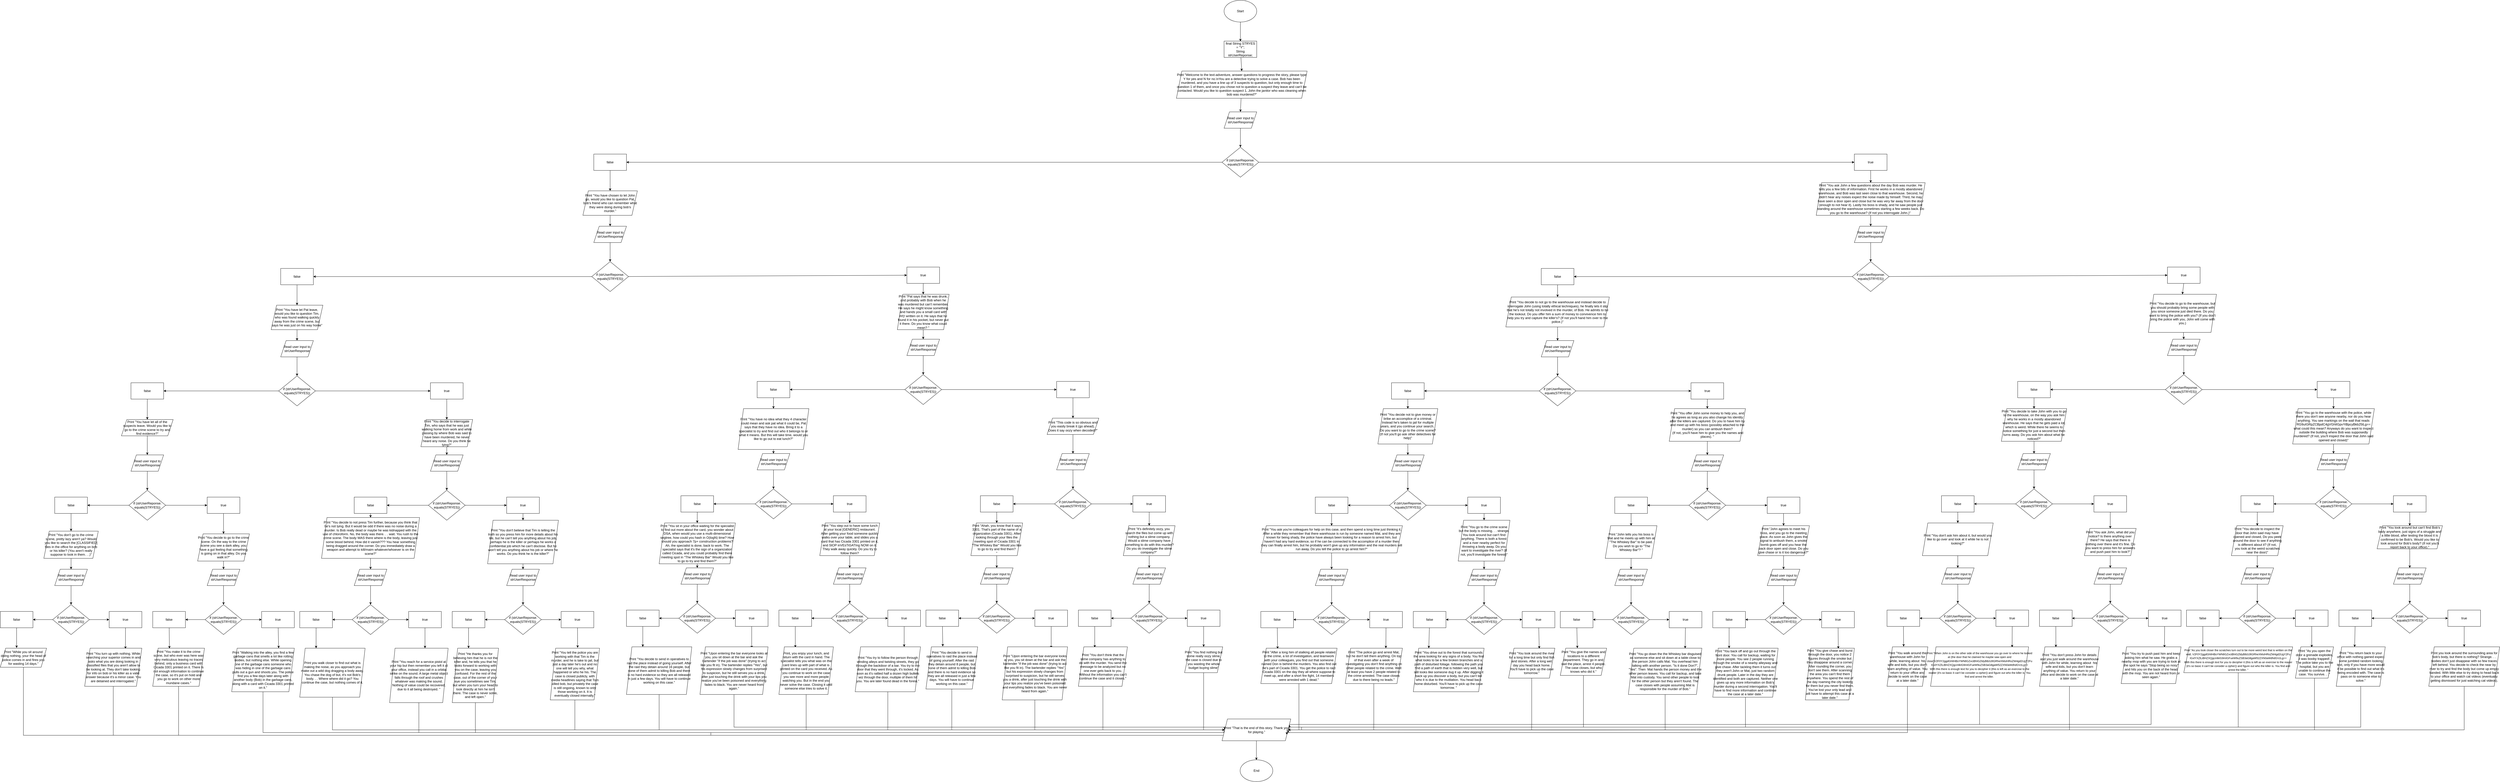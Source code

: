 <mxfile version="21.6.7" type="google">
  <diagram id="C5RBs43oDa-KdzZeNtuy" name="Page-1">
    <mxGraphModel grid="1" page="1" gridSize="10" guides="1" tooltips="1" connect="1" arrows="1" fold="1" pageScale="1" pageWidth="10000" pageHeight="5000" math="0" shadow="0">
      <root>
        <mxCell id="WIyWlLk6GJQsqaUBKTNV-0" />
        <mxCell id="WIyWlLk6GJQsqaUBKTNV-1" parent="WIyWlLk6GJQsqaUBKTNV-0" />
        <mxCell id="MlXYabZcb-Fr3cg8tZfr-0" value="Start" style="ellipse;whiteSpace=wrap;html=1;" vertex="1" parent="WIyWlLk6GJQsqaUBKTNV-1">
          <mxGeometry x="4495" width="120" height="80" as="geometry" />
        </mxCell>
        <mxCell id="MlXYabZcb-Fr3cg8tZfr-2" value="" style="endArrow=classic;html=1;rounded=0;" edge="1" parent="WIyWlLk6GJQsqaUBKTNV-1" source="MlXYabZcb-Fr3cg8tZfr-0">
          <mxGeometry width="50" height="50" relative="1" as="geometry">
            <mxPoint x="4555" y="130" as="sourcePoint" />
            <mxPoint x="4555" y="150.711" as="targetPoint" />
          </mxGeometry>
        </mxCell>
        <mxCell id="MlXYabZcb-Fr3cg8tZfr-3" value="Print &quot;Welcome to the text-adventure, answer questions to progress the story, please type Y for yes and N for no.\nYou are a detective trying to solve a case. Bob has been murdered, and you have a line up of 3 suspects to question, but only enough time to question 1 of them, and once you chose not to question a suspect they leave and can&#39;t be contacted. Would you like to question suspect 1, John the janitor who was cleaning when bob was murdered?&quot;" style="shape=parallelogram;perimeter=parallelogramPerimeter;whiteSpace=wrap;html=1;fixedSize=1;" vertex="1" parent="WIyWlLk6GJQsqaUBKTNV-1">
          <mxGeometry x="4320" y="260" width="480" height="100" as="geometry" />
        </mxCell>
        <mxCell id="MlXYabZcb-Fr3cg8tZfr-4" value="" style="endArrow=classic;html=1;rounded=0;entryX=0.5;entryY=0;entryDx=0;entryDy=0;" edge="1" parent="WIyWlLk6GJQsqaUBKTNV-1" source="MlXYabZcb-Fr3cg8tZfr-3" target="MlXYabZcb-Fr3cg8tZfr-5">
          <mxGeometry width="50" height="50" relative="1" as="geometry">
            <mxPoint x="4555" y="390" as="sourcePoint" />
            <mxPoint x="4555" y="410.711" as="targetPoint" />
          </mxGeometry>
        </mxCell>
        <mxCell id="MlXYabZcb-Fr3cg8tZfr-5" value="Read user input to strUserResponse" style="shape=parallelogram;perimeter=parallelogramPerimeter;whiteSpace=wrap;html=1;fixedSize=1;" vertex="1" parent="WIyWlLk6GJQsqaUBKTNV-1">
          <mxGeometry x="4495" y="410" width="120" height="60" as="geometry" />
        </mxCell>
        <mxCell id="MlXYabZcb-Fr3cg8tZfr-6" value="final String STRYES = &quot;Y&quot;;&lt;br&gt;String strUserReponse;" style="rounded=0;whiteSpace=wrap;html=1;" vertex="1" parent="WIyWlLk6GJQsqaUBKTNV-1">
          <mxGeometry x="4495" y="150" width="120" height="60" as="geometry" />
        </mxCell>
        <mxCell id="MlXYabZcb-Fr3cg8tZfr-7" value="" style="endArrow=classic;html=1;rounded=0;entryX=0.5;entryY=0;entryDx=0;entryDy=0;" edge="1" parent="WIyWlLk6GJQsqaUBKTNV-1" source="MlXYabZcb-Fr3cg8tZfr-6" target="MlXYabZcb-Fr3cg8tZfr-3">
          <mxGeometry width="50" height="50" relative="1" as="geometry">
            <mxPoint x="4555" y="260" as="sourcePoint" />
            <mxPoint x="4555" y="280.711" as="targetPoint" />
          </mxGeometry>
        </mxCell>
        <mxCell id="MlXYabZcb-Fr3cg8tZfr-9" value="" style="endArrow=classic;html=1;rounded=0;entryX=0.5;entryY=0;entryDx=0;entryDy=0;" edge="1" parent="WIyWlLk6GJQsqaUBKTNV-1" source="MlXYabZcb-Fr3cg8tZfr-5" target="MlXYabZcb-Fr3cg8tZfr-10">
          <mxGeometry width="50" height="50" relative="1" as="geometry">
            <mxPoint x="4555" y="520" as="sourcePoint" />
            <mxPoint x="4555" y="540.711" as="targetPoint" />
          </mxGeometry>
        </mxCell>
        <mxCell id="MlXYabZcb-Fr3cg8tZfr-10" value="if&amp;nbsp;(strUserReponse.&lt;br&gt;equals(STRYES))" style="rhombus;whiteSpace=wrap;html=1;" vertex="1" parent="WIyWlLk6GJQsqaUBKTNV-1">
          <mxGeometry x="4487.5" y="540" width="135" height="110" as="geometry" />
        </mxCell>
        <mxCell id="MlXYabZcb-Fr3cg8tZfr-12" value="" style="endArrow=classic;html=1;rounded=0;entryX=1;entryY=0.5;entryDx=0;entryDy=0;exitX=0;exitY=0.5;exitDx=0;exitDy=0;" edge="1" parent="WIyWlLk6GJQsqaUBKTNV-1" source="MlXYabZcb-Fr3cg8tZfr-10" target="MlXYabZcb-Fr3cg8tZfr-14">
          <mxGeometry width="50" height="50" relative="1" as="geometry">
            <mxPoint x="2372.5" y="595" as="sourcePoint" />
            <mxPoint x="2301.789" y="595" as="targetPoint" />
          </mxGeometry>
        </mxCell>
        <mxCell id="MlXYabZcb-Fr3cg8tZfr-13" value="" style="endArrow=classic;html=1;rounded=0;entryX=0;entryY=0.5;entryDx=0;entryDy=0;" edge="1" parent="WIyWlLk6GJQsqaUBKTNV-1" source="MlXYabZcb-Fr3cg8tZfr-10" target="MlXYabZcb-Fr3cg8tZfr-15">
          <mxGeometry width="50" height="50" relative="1" as="geometry">
            <mxPoint x="4622.5" y="645" as="sourcePoint" />
            <mxPoint x="4693.211" y="595" as="targetPoint" />
          </mxGeometry>
        </mxCell>
        <mxCell id="MlXYabZcb-Fr3cg8tZfr-14" value="false" style="rounded=0;whiteSpace=wrap;html=1;" vertex="1" parent="WIyWlLk6GJQsqaUBKTNV-1">
          <mxGeometry x="2180" y="565" width="120" height="60" as="geometry" />
        </mxCell>
        <mxCell id="MlXYabZcb-Fr3cg8tZfr-15" value="true" style="rounded=0;whiteSpace=wrap;html=1;" vertex="1" parent="WIyWlLk6GJQsqaUBKTNV-1">
          <mxGeometry x="6810" y="565" width="120" height="60" as="geometry" />
        </mxCell>
        <mxCell id="MlXYabZcb-Fr3cg8tZfr-17" value="" style="endArrow=classic;html=1;rounded=0;entryX=0.5;entryY=0;entryDx=0;entryDy=0;" edge="1" parent="WIyWlLk6GJQsqaUBKTNV-1" source="MlXYabZcb-Fr3cg8tZfr-14" target="MlXYabZcb-Fr3cg8tZfr-30">
          <mxGeometry width="50" height="50" relative="1" as="geometry">
            <mxPoint x="2240" y="675" as="sourcePoint" />
            <mxPoint x="2240" y="695.711" as="targetPoint" />
          </mxGeometry>
        </mxCell>
        <mxCell id="MlXYabZcb-Fr3cg8tZfr-30" value="Print &quot;You have chosen to let John go, would you like to question Pat, bob&#39;s friend who can remember what they were doing during bob&#39;s murder.&quot;" style="shape=parallelogram;perimeter=parallelogramPerimeter;whiteSpace=wrap;html=1;fixedSize=1;" vertex="1" parent="WIyWlLk6GJQsqaUBKTNV-1">
          <mxGeometry x="2140" y="700" width="200" height="90" as="geometry" />
        </mxCell>
        <mxCell id="MlXYabZcb-Fr3cg8tZfr-31" value="" style="endArrow=classic;html=1;rounded=0;entryX=0.5;entryY=0;entryDx=0;entryDy=0;" edge="1" parent="WIyWlLk6GJQsqaUBKTNV-1" source="MlXYabZcb-Fr3cg8tZfr-30" target="MlXYabZcb-Fr3cg8tZfr-32">
          <mxGeometry width="50" height="50" relative="1" as="geometry">
            <mxPoint x="2240" y="810" as="sourcePoint" />
            <mxPoint x="2240" y="830.711" as="targetPoint" />
          </mxGeometry>
        </mxCell>
        <mxCell id="MlXYabZcb-Fr3cg8tZfr-32" value="Read user input to strUserResponse" style="shape=parallelogram;perimeter=parallelogramPerimeter;whiteSpace=wrap;html=1;fixedSize=1;" vertex="1" parent="WIyWlLk6GJQsqaUBKTNV-1">
          <mxGeometry x="2180" y="830" width="120" height="60" as="geometry" />
        </mxCell>
        <mxCell id="MlXYabZcb-Fr3cg8tZfr-33" value="" style="endArrow=classic;html=1;rounded=0;entryX=0.5;entryY=0;entryDx=0;entryDy=0;" edge="1" parent="WIyWlLk6GJQsqaUBKTNV-1" source="MlXYabZcb-Fr3cg8tZfr-32" target="MlXYabZcb-Fr3cg8tZfr-34">
          <mxGeometry width="50" height="50" relative="1" as="geometry">
            <mxPoint x="2240" y="940" as="sourcePoint" />
            <mxPoint x="2240" y="960.711" as="targetPoint" />
          </mxGeometry>
        </mxCell>
        <mxCell id="MlXYabZcb-Fr3cg8tZfr-34" value="if&amp;nbsp;(strUserReponse.&lt;br&gt;equals(STRYES))" style="rhombus;whiteSpace=wrap;html=1;" vertex="1" parent="WIyWlLk6GJQsqaUBKTNV-1">
          <mxGeometry x="2172.5" y="960" width="135" height="110" as="geometry" />
        </mxCell>
        <mxCell id="MlXYabZcb-Fr3cg8tZfr-35" value="" style="endArrow=classic;html=1;rounded=0;entryX=1;entryY=0.5;entryDx=0;entryDy=0;" edge="1" parent="WIyWlLk6GJQsqaUBKTNV-1" source="MlXYabZcb-Fr3cg8tZfr-34" target="MlXYabZcb-Fr3cg8tZfr-37">
          <mxGeometry width="50" height="50" relative="1" as="geometry">
            <mxPoint x="2101.789" y="1065" as="sourcePoint" />
            <mxPoint x="2100" y="1015" as="targetPoint" />
          </mxGeometry>
        </mxCell>
        <mxCell id="MlXYabZcb-Fr3cg8tZfr-36" value="" style="endArrow=classic;html=1;rounded=0;entryX=0;entryY=0.5;entryDx=0;entryDy=0;" edge="1" parent="WIyWlLk6GJQsqaUBKTNV-1" source="MlXYabZcb-Fr3cg8tZfr-34" target="MlXYabZcb-Fr3cg8tZfr-38">
          <mxGeometry width="50" height="50" relative="1" as="geometry">
            <mxPoint x="2307.5" y="1065" as="sourcePoint" />
            <mxPoint x="2378.211" y="1015" as="targetPoint" />
          </mxGeometry>
        </mxCell>
        <mxCell id="MlXYabZcb-Fr3cg8tZfr-37" value="false" style="rounded=0;whiteSpace=wrap;html=1;" vertex="1" parent="WIyWlLk6GJQsqaUBKTNV-1">
          <mxGeometry x="1030" y="985" width="120" height="60" as="geometry" />
        </mxCell>
        <mxCell id="MlXYabZcb-Fr3cg8tZfr-38" value="true" style="rounded=0;whiteSpace=wrap;html=1;" vertex="1" parent="WIyWlLk6GJQsqaUBKTNV-1">
          <mxGeometry x="3330" y="980" width="120" height="60" as="geometry" />
        </mxCell>
        <mxCell id="MlXYabZcb-Fr3cg8tZfr-40" value="" style="endArrow=classic;html=1;rounded=0;entryX=0.5;entryY=0;entryDx=0;entryDy=0;" edge="1" parent="WIyWlLk6GJQsqaUBKTNV-1" source="MlXYabZcb-Fr3cg8tZfr-37" target="MlXYabZcb-Fr3cg8tZfr-41">
          <mxGeometry width="50" height="50" relative="1" as="geometry">
            <mxPoint x="1090" y="1095" as="sourcePoint" />
            <mxPoint x="1090" y="1115.711" as="targetPoint" />
          </mxGeometry>
        </mxCell>
        <mxCell id="MlXYabZcb-Fr3cg8tZfr-41" value="Print &quot;You have let Pat leave, would you like to question Tim, who was found walking quickly away from the crime scene, but says he was just on his way home&quot;" style="shape=parallelogram;perimeter=parallelogramPerimeter;whiteSpace=wrap;html=1;fixedSize=1;" vertex="1" parent="WIyWlLk6GJQsqaUBKTNV-1">
          <mxGeometry x="995" y="1120" width="190" height="90" as="geometry" />
        </mxCell>
        <mxCell id="MlXYabZcb-Fr3cg8tZfr-42" value="" style="endArrow=classic;html=1;rounded=0;entryX=0.5;entryY=0;entryDx=0;entryDy=0;" edge="1" parent="WIyWlLk6GJQsqaUBKTNV-1" source="MlXYabZcb-Fr3cg8tZfr-41" target="MlXYabZcb-Fr3cg8tZfr-43">
          <mxGeometry width="50" height="50" relative="1" as="geometry">
            <mxPoint x="1090" y="1230" as="sourcePoint" />
            <mxPoint x="1090" y="1250.711" as="targetPoint" />
          </mxGeometry>
        </mxCell>
        <mxCell id="MlXYabZcb-Fr3cg8tZfr-43" value="Read user input to strUserResponse" style="shape=parallelogram;perimeter=parallelogramPerimeter;whiteSpace=wrap;html=1;fixedSize=1;" vertex="1" parent="WIyWlLk6GJQsqaUBKTNV-1">
          <mxGeometry x="1030" y="1250" width="120" height="60" as="geometry" />
        </mxCell>
        <mxCell id="MlXYabZcb-Fr3cg8tZfr-44" value="" style="endArrow=classic;html=1;rounded=0;entryX=0.5;entryY=0;entryDx=0;entryDy=0;" edge="1" parent="WIyWlLk6GJQsqaUBKTNV-1" source="MlXYabZcb-Fr3cg8tZfr-43" target="MlXYabZcb-Fr3cg8tZfr-45">
          <mxGeometry width="50" height="50" relative="1" as="geometry">
            <mxPoint x="1090" y="1360" as="sourcePoint" />
            <mxPoint x="1090" y="1380.711" as="targetPoint" />
          </mxGeometry>
        </mxCell>
        <mxCell id="MlXYabZcb-Fr3cg8tZfr-45" value="if&amp;nbsp;(strUserReponse.&lt;br&gt;equals(STRYES))" style="rhombus;whiteSpace=wrap;html=1;" vertex="1" parent="WIyWlLk6GJQsqaUBKTNV-1">
          <mxGeometry x="1022.5" y="1380" width="135" height="110" as="geometry" />
        </mxCell>
        <mxCell id="MlXYabZcb-Fr3cg8tZfr-46" value="" style="endArrow=classic;html=1;rounded=0;entryX=1;entryY=0.5;entryDx=0;entryDy=0;exitX=0;exitY=0.5;exitDx=0;exitDy=0;" edge="1" parent="WIyWlLk6GJQsqaUBKTNV-1" source="MlXYabZcb-Fr3cg8tZfr-45" target="MlXYabZcb-Fr3cg8tZfr-48">
          <mxGeometry width="50" height="50" relative="1" as="geometry">
            <mxPoint x="672.5" y="1435" as="sourcePoint" />
            <mxPoint x="601.789" y="1435" as="targetPoint" />
          </mxGeometry>
        </mxCell>
        <mxCell id="MlXYabZcb-Fr3cg8tZfr-47" value="" style="endArrow=classic;html=1;rounded=0;entryX=0;entryY=0.5;entryDx=0;entryDy=0;exitX=1;exitY=0.5;exitDx=0;exitDy=0;" edge="1" parent="WIyWlLk6GJQsqaUBKTNV-1" source="MlXYabZcb-Fr3cg8tZfr-45" target="MlXYabZcb-Fr3cg8tZfr-49">
          <mxGeometry width="50" height="50" relative="1" as="geometry">
            <mxPoint x="1160" y="1440" as="sourcePoint" />
            <mxPoint x="1228.211" y="1455" as="targetPoint" />
          </mxGeometry>
        </mxCell>
        <mxCell id="MlXYabZcb-Fr3cg8tZfr-48" value="false" style="rounded=0;whiteSpace=wrap;html=1;" vertex="1" parent="WIyWlLk6GJQsqaUBKTNV-1">
          <mxGeometry x="480" y="1405" width="120" height="60" as="geometry" />
        </mxCell>
        <mxCell id="MlXYabZcb-Fr3cg8tZfr-49" value="true" style="rounded=0;whiteSpace=wrap;html=1;" vertex="1" parent="WIyWlLk6GJQsqaUBKTNV-1">
          <mxGeometry x="1580" y="1405" width="120" height="60" as="geometry" />
        </mxCell>
        <mxCell id="MlXYabZcb-Fr3cg8tZfr-51" value="" style="endArrow=classic;html=1;rounded=0;entryX=0.5;entryY=0;entryDx=0;entryDy=0;" edge="1" parent="WIyWlLk6GJQsqaUBKTNV-1" source="MlXYabZcb-Fr3cg8tZfr-48" target="MlXYabZcb-Fr3cg8tZfr-52">
          <mxGeometry width="50" height="50" relative="1" as="geometry">
            <mxPoint x="540" y="1515" as="sourcePoint" />
            <mxPoint x="540" y="1535.711" as="targetPoint" />
          </mxGeometry>
        </mxCell>
        <mxCell id="MlXYabZcb-Fr3cg8tZfr-52" value="Print &quot;You have let all of the suspects leave. Would you like to go to the crime scene to try and find evidence?&quot;" style="shape=parallelogram;perimeter=parallelogramPerimeter;whiteSpace=wrap;html=1;fixedSize=1;" vertex="1" parent="WIyWlLk6GJQsqaUBKTNV-1">
          <mxGeometry x="445" y="1540" width="190" height="60" as="geometry" />
        </mxCell>
        <mxCell id="MlXYabZcb-Fr3cg8tZfr-53" value="" style="endArrow=classic;html=1;rounded=0;entryX=0.5;entryY=0;entryDx=0;entryDy=0;" edge="1" parent="WIyWlLk6GJQsqaUBKTNV-1" source="MlXYabZcb-Fr3cg8tZfr-52" target="MlXYabZcb-Fr3cg8tZfr-54">
          <mxGeometry width="50" height="50" relative="1" as="geometry">
            <mxPoint x="540" y="1650" as="sourcePoint" />
            <mxPoint x="540" y="1670.711" as="targetPoint" />
          </mxGeometry>
        </mxCell>
        <mxCell id="MlXYabZcb-Fr3cg8tZfr-54" value="Read user input to strUserResponse" style="shape=parallelogram;perimeter=parallelogramPerimeter;whiteSpace=wrap;html=1;fixedSize=1;" vertex="1" parent="WIyWlLk6GJQsqaUBKTNV-1">
          <mxGeometry x="480" y="1670" width="120" height="60" as="geometry" />
        </mxCell>
        <mxCell id="MlXYabZcb-Fr3cg8tZfr-55" value="" style="endArrow=classic;html=1;rounded=0;entryX=0.5;entryY=0;entryDx=0;entryDy=0;" edge="1" parent="WIyWlLk6GJQsqaUBKTNV-1" source="MlXYabZcb-Fr3cg8tZfr-54" target="MlXYabZcb-Fr3cg8tZfr-56">
          <mxGeometry width="50" height="50" relative="1" as="geometry">
            <mxPoint x="540" y="1780" as="sourcePoint" />
            <mxPoint x="540" y="1800.711" as="targetPoint" />
          </mxGeometry>
        </mxCell>
        <mxCell id="MlXYabZcb-Fr3cg8tZfr-56" value="if&amp;nbsp;(strUserReponse.&lt;br&gt;equals(STRYES))" style="rhombus;whiteSpace=wrap;html=1;" vertex="1" parent="WIyWlLk6GJQsqaUBKTNV-1">
          <mxGeometry x="472.5" y="1800" width="135" height="110" as="geometry" />
        </mxCell>
        <mxCell id="MlXYabZcb-Fr3cg8tZfr-57" value="" style="endArrow=classic;html=1;rounded=0;entryX=1;entryY=0.5;entryDx=0;entryDy=0;exitX=0;exitY=0.5;exitDx=0;exitDy=0;" edge="1" parent="WIyWlLk6GJQsqaUBKTNV-1" source="MlXYabZcb-Fr3cg8tZfr-56" target="MlXYabZcb-Fr3cg8tZfr-59">
          <mxGeometry width="50" height="50" relative="1" as="geometry">
            <mxPoint x="470" y="1855" as="sourcePoint" />
            <mxPoint x="321.789" y="1855" as="targetPoint" />
          </mxGeometry>
        </mxCell>
        <mxCell id="MlXYabZcb-Fr3cg8tZfr-58" value="" style="endArrow=classic;html=1;rounded=0;entryX=0;entryY=0.5;entryDx=0;entryDy=0;" edge="1" parent="WIyWlLk6GJQsqaUBKTNV-1" source="MlXYabZcb-Fr3cg8tZfr-56" target="MlXYabZcb-Fr3cg8tZfr-60">
          <mxGeometry width="50" height="50" relative="1" as="geometry">
            <mxPoint x="607.5" y="1905" as="sourcePoint" />
            <mxPoint x="678.211" y="1855" as="targetPoint" />
          </mxGeometry>
        </mxCell>
        <mxCell id="MlXYabZcb-Fr3cg8tZfr-59" value="false" style="rounded=0;whiteSpace=wrap;html=1;" vertex="1" parent="WIyWlLk6GJQsqaUBKTNV-1">
          <mxGeometry x="200" y="1825" width="120" height="60" as="geometry" />
        </mxCell>
        <mxCell id="MlXYabZcb-Fr3cg8tZfr-60" value="true" style="rounded=0;whiteSpace=wrap;html=1;" vertex="1" parent="WIyWlLk6GJQsqaUBKTNV-1">
          <mxGeometry x="760" y="1825" width="120" height="60" as="geometry" />
        </mxCell>
        <mxCell id="MlXYabZcb-Fr3cg8tZfr-62" value="" style="endArrow=classic;html=1;rounded=0;entryX=0.5;entryY=0;entryDx=0;entryDy=0;entryPerimeter=0;" edge="1" parent="WIyWlLk6GJQsqaUBKTNV-1" source="MlXYabZcb-Fr3cg8tZfr-59" target="MlXYabZcb-Fr3cg8tZfr-63">
          <mxGeometry width="50" height="50" relative="1" as="geometry">
            <mxPoint x="260" y="1935" as="sourcePoint" />
            <mxPoint x="260" y="1955.711" as="targetPoint" />
          </mxGeometry>
        </mxCell>
        <mxCell id="MlXYabZcb-Fr3cg8tZfr-63" value="Print &quot;You don&#39;t go to the crime scene, pretty lazy aren&#39;t ya? Would you like to search the [CLASSIFIED] files in the office for anything on bob or his killer? (You aren&#39;t really suppose to look in them. . .)&quot;" style="shape=parallelogram;perimeter=parallelogramPerimeter;whiteSpace=wrap;html=1;fixedSize=1;" vertex="1" parent="WIyWlLk6GJQsqaUBKTNV-1">
          <mxGeometry x="160" y="1950" width="200" height="100" as="geometry" />
        </mxCell>
        <mxCell id="MlXYabZcb-Fr3cg8tZfr-64" value="" style="endArrow=classic;html=1;rounded=0;entryX=0.5;entryY=0;entryDx=0;entryDy=0;" edge="1" parent="WIyWlLk6GJQsqaUBKTNV-1" source="MlXYabZcb-Fr3cg8tZfr-63" target="MlXYabZcb-Fr3cg8tZfr-65">
          <mxGeometry width="50" height="50" relative="1" as="geometry">
            <mxPoint x="260" y="2070" as="sourcePoint" />
            <mxPoint x="260" y="2090.711" as="targetPoint" />
          </mxGeometry>
        </mxCell>
        <mxCell id="MlXYabZcb-Fr3cg8tZfr-65" value="Read user input to strUserResponse" style="shape=parallelogram;perimeter=parallelogramPerimeter;whiteSpace=wrap;html=1;fixedSize=1;" vertex="1" parent="WIyWlLk6GJQsqaUBKTNV-1">
          <mxGeometry x="200" y="2090" width="120" height="60" as="geometry" />
        </mxCell>
        <mxCell id="MlXYabZcb-Fr3cg8tZfr-66" value="" style="endArrow=classic;html=1;rounded=0;entryX=0.5;entryY=0;entryDx=0;entryDy=0;" edge="1" parent="WIyWlLk6GJQsqaUBKTNV-1" source="MlXYabZcb-Fr3cg8tZfr-65" target="MlXYabZcb-Fr3cg8tZfr-67">
          <mxGeometry width="50" height="50" relative="1" as="geometry">
            <mxPoint x="260" y="2200" as="sourcePoint" />
            <mxPoint x="260" y="2220.711" as="targetPoint" />
          </mxGeometry>
        </mxCell>
        <mxCell id="MlXYabZcb-Fr3cg8tZfr-67" value="if&amp;nbsp;(strUserReponse.&lt;br&gt;equals(STRYES))" style="rhombus;whiteSpace=wrap;html=1;" vertex="1" parent="WIyWlLk6GJQsqaUBKTNV-1">
          <mxGeometry x="192.5" y="2220" width="135" height="110" as="geometry" />
        </mxCell>
        <mxCell id="MlXYabZcb-Fr3cg8tZfr-68" value="" style="endArrow=classic;html=1;rounded=0;entryX=1;entryY=0.5;entryDx=0;entryDy=0;" edge="1" parent="WIyWlLk6GJQsqaUBKTNV-1" source="MlXYabZcb-Fr3cg8tZfr-67" target="MlXYabZcb-Fr3cg8tZfr-70">
          <mxGeometry width="50" height="50" relative="1" as="geometry">
            <mxPoint x="121.789" y="2325" as="sourcePoint" />
            <mxPoint x="121.789" y="2275" as="targetPoint" />
          </mxGeometry>
        </mxCell>
        <mxCell id="MlXYabZcb-Fr3cg8tZfr-69" value="" style="endArrow=classic;html=1;rounded=0;entryX=0;entryY=0.5;entryDx=0;entryDy=0;" edge="1" parent="WIyWlLk6GJQsqaUBKTNV-1" source="MlXYabZcb-Fr3cg8tZfr-67" target="MlXYabZcb-Fr3cg8tZfr-71">
          <mxGeometry width="50" height="50" relative="1" as="geometry">
            <mxPoint x="327.5" y="2325" as="sourcePoint" />
            <mxPoint x="398.211" y="2275" as="targetPoint" />
          </mxGeometry>
        </mxCell>
        <mxCell id="MlXYabZcb-Fr3cg8tZfr-70" value="false" style="rounded=0;whiteSpace=wrap;html=1;" vertex="1" parent="WIyWlLk6GJQsqaUBKTNV-1">
          <mxGeometry y="2245" width="120" height="60" as="geometry" />
        </mxCell>
        <mxCell id="MlXYabZcb-Fr3cg8tZfr-71" value="true" style="rounded=0;whiteSpace=wrap;html=1;" vertex="1" parent="WIyWlLk6GJQsqaUBKTNV-1">
          <mxGeometry x="400" y="2245" width="120" height="60" as="geometry" />
        </mxCell>
        <mxCell id="MlXYabZcb-Fr3cg8tZfr-72" value="" style="endArrow=classic;html=1;rounded=0;entryX=0.713;entryY=0.017;entryDx=0;entryDy=0;entryPerimeter=0;" edge="1" parent="WIyWlLk6GJQsqaUBKTNV-1" source="MlXYabZcb-Fr3cg8tZfr-71" target="MlXYabZcb-Fr3cg8tZfr-75">
          <mxGeometry width="50" height="50" relative="1" as="geometry">
            <mxPoint x="460" y="2355" as="sourcePoint" />
            <mxPoint x="460" y="2375.711" as="targetPoint" />
          </mxGeometry>
        </mxCell>
        <mxCell id="MlXYabZcb-Fr3cg8tZfr-73" value="" style="endArrow=classic;html=1;rounded=0;" edge="1" parent="WIyWlLk6GJQsqaUBKTNV-1" source="MlXYabZcb-Fr3cg8tZfr-70">
          <mxGeometry width="50" height="50" relative="1" as="geometry">
            <mxPoint x="60" y="2355" as="sourcePoint" />
            <mxPoint x="60" y="2379" as="targetPoint" />
          </mxGeometry>
        </mxCell>
        <mxCell id="MlXYabZcb-Fr3cg8tZfr-416" style="edgeStyle=orthogonalEdgeStyle;rounded=0;orthogonalLoop=1;jettySize=auto;html=1;exitX=0.5;exitY=1;exitDx=0;exitDy=0;entryX=0;entryY=0.5;entryDx=0;entryDy=0;" edge="1" parent="WIyWlLk6GJQsqaUBKTNV-1" source="MlXYabZcb-Fr3cg8tZfr-74" target="MlXYabZcb-Fr3cg8tZfr-403">
          <mxGeometry relative="1" as="geometry">
            <Array as="points">
              <mxPoint x="85" y="2700" />
              <mxPoint x="4500" y="2700" />
              <mxPoint x="4500" y="2680" />
            </Array>
          </mxGeometry>
        </mxCell>
        <mxCell id="MlXYabZcb-Fr3cg8tZfr-74" value="Print &quot;While you sit around doing nothing, your the head of police comes in and fires you for wasting 14 days.&quot;" style="shape=parallelogram;perimeter=parallelogramPerimeter;whiteSpace=wrap;html=1;fixedSize=1;" vertex="1" parent="WIyWlLk6GJQsqaUBKTNV-1">
          <mxGeometry y="2380" width="170" height="70" as="geometry" />
        </mxCell>
        <mxCell id="MlXYabZcb-Fr3cg8tZfr-415" style="edgeStyle=orthogonalEdgeStyle;rounded=0;orthogonalLoop=1;jettySize=auto;html=1;exitX=0.5;exitY=1;exitDx=0;exitDy=0;entryX=0;entryY=0.5;entryDx=0;entryDy=0;" edge="1" parent="WIyWlLk6GJQsqaUBKTNV-1" source="MlXYabZcb-Fr3cg8tZfr-75" target="MlXYabZcb-Fr3cg8tZfr-403">
          <mxGeometry relative="1" as="geometry">
            <Array as="points">
              <mxPoint x="415" y="2700" />
              <mxPoint x="4497" y="2700" />
            </Array>
          </mxGeometry>
        </mxCell>
        <mxCell id="MlXYabZcb-Fr3cg8tZfr-75" value="Print &quot;You turn up with nothing. While searching your superior comes in and asks what you are doing looking in classified files that you aren&#39;t allow to be looking at. They don&#39;t take looking for info on bob or his killer as a valid answer because it&#39;s a minor case. You are detained and interrogated.&quot;" style="shape=parallelogram;perimeter=parallelogramPerimeter;whiteSpace=wrap;html=1;fixedSize=1;" vertex="1" parent="WIyWlLk6GJQsqaUBKTNV-1">
          <mxGeometry x="310" y="2380" width="210" height="140" as="geometry" />
        </mxCell>
        <mxCell id="MlXYabZcb-Fr3cg8tZfr-76" value="" style="endArrow=classic;html=1;rounded=0;entryX=0.5;entryY=0;entryDx=0;entryDy=0;entryPerimeter=0;" edge="1" parent="WIyWlLk6GJQsqaUBKTNV-1" target="MlXYabZcb-Fr3cg8tZfr-77">
          <mxGeometry width="50" height="50" relative="1" as="geometry">
            <mxPoint x="820" y="1885" as="sourcePoint" />
            <mxPoint x="820" y="1955.711" as="targetPoint" />
            <Array as="points" />
          </mxGeometry>
        </mxCell>
        <mxCell id="MlXYabZcb-Fr3cg8tZfr-77" value="Print &quot;You decide to go to the crime scene. On the way to the crime scene you see a dark alley, you have a gut feeling that something is going on in that alley. Do you walk in?&quot;" style="shape=parallelogram;perimeter=parallelogramPerimeter;whiteSpace=wrap;html=1;fixedSize=1;" vertex="1" parent="WIyWlLk6GJQsqaUBKTNV-1">
          <mxGeometry x="725" y="1960" width="190" height="100" as="geometry" />
        </mxCell>
        <mxCell id="MlXYabZcb-Fr3cg8tZfr-78" value="" style="endArrow=classic;html=1;rounded=0;entryX=0.5;entryY=0;entryDx=0;entryDy=0;" edge="1" parent="WIyWlLk6GJQsqaUBKTNV-1" source="MlXYabZcb-Fr3cg8tZfr-77" target="MlXYabZcb-Fr3cg8tZfr-79">
          <mxGeometry width="50" height="50" relative="1" as="geometry">
            <mxPoint x="820" y="2070" as="sourcePoint" />
            <mxPoint x="820" y="2090.711" as="targetPoint" />
          </mxGeometry>
        </mxCell>
        <mxCell id="MlXYabZcb-Fr3cg8tZfr-79" value="Read user input to strUserResponse" style="shape=parallelogram;perimeter=parallelogramPerimeter;whiteSpace=wrap;html=1;fixedSize=1;" vertex="1" parent="WIyWlLk6GJQsqaUBKTNV-1">
          <mxGeometry x="760" y="2090" width="120" height="60" as="geometry" />
        </mxCell>
        <mxCell id="MlXYabZcb-Fr3cg8tZfr-80" value="" style="endArrow=classic;html=1;rounded=0;entryX=0.5;entryY=0;entryDx=0;entryDy=0;" edge="1" parent="WIyWlLk6GJQsqaUBKTNV-1" source="MlXYabZcb-Fr3cg8tZfr-79" target="MlXYabZcb-Fr3cg8tZfr-81">
          <mxGeometry width="50" height="50" relative="1" as="geometry">
            <mxPoint x="820" y="2200" as="sourcePoint" />
            <mxPoint x="820" y="2220.711" as="targetPoint" />
          </mxGeometry>
        </mxCell>
        <mxCell id="MlXYabZcb-Fr3cg8tZfr-81" value="if&amp;nbsp;(strUserReponse.&lt;br&gt;equals(STRYES))" style="rhombus;whiteSpace=wrap;html=1;" vertex="1" parent="WIyWlLk6GJQsqaUBKTNV-1">
          <mxGeometry x="752.5" y="2220" width="135" height="110" as="geometry" />
        </mxCell>
        <mxCell id="MlXYabZcb-Fr3cg8tZfr-82" value="" style="endArrow=classic;html=1;rounded=0;entryX=1;entryY=0.5;entryDx=0;entryDy=0;" edge="1" parent="WIyWlLk6GJQsqaUBKTNV-1" source="MlXYabZcb-Fr3cg8tZfr-81" target="MlXYabZcb-Fr3cg8tZfr-84">
          <mxGeometry width="50" height="50" relative="1" as="geometry">
            <mxPoint x="681.789" y="2325" as="sourcePoint" />
            <mxPoint x="681.789" y="2275" as="targetPoint" />
          </mxGeometry>
        </mxCell>
        <mxCell id="MlXYabZcb-Fr3cg8tZfr-83" value="" style="endArrow=classic;html=1;rounded=0;entryX=0;entryY=0.5;entryDx=0;entryDy=0;" edge="1" parent="WIyWlLk6GJQsqaUBKTNV-1" source="MlXYabZcb-Fr3cg8tZfr-81" target="MlXYabZcb-Fr3cg8tZfr-85">
          <mxGeometry width="50" height="50" relative="1" as="geometry">
            <mxPoint x="887.5" y="2325" as="sourcePoint" />
            <mxPoint x="958.211" y="2275" as="targetPoint" />
          </mxGeometry>
        </mxCell>
        <mxCell id="MlXYabZcb-Fr3cg8tZfr-84" value="false" style="rounded=0;whiteSpace=wrap;html=1;" vertex="1" parent="WIyWlLk6GJQsqaUBKTNV-1">
          <mxGeometry x="560" y="2245" width="120" height="60" as="geometry" />
        </mxCell>
        <mxCell id="MlXYabZcb-Fr3cg8tZfr-85" value="true" style="rounded=0;whiteSpace=wrap;html=1;" vertex="1" parent="WIyWlLk6GJQsqaUBKTNV-1">
          <mxGeometry x="960" y="2245" width="120" height="60" as="geometry" />
        </mxCell>
        <mxCell id="MlXYabZcb-Fr3cg8tZfr-86" value="" style="endArrow=classic;html=1;rounded=0;entryX=0.75;entryY=0;entryDx=0;entryDy=0;" edge="1" parent="WIyWlLk6GJQsqaUBKTNV-1" source="MlXYabZcb-Fr3cg8tZfr-85" target="MlXYabZcb-Fr3cg8tZfr-89">
          <mxGeometry width="50" height="50" relative="1" as="geometry">
            <mxPoint x="1020" y="2355" as="sourcePoint" />
            <mxPoint x="1020" y="2375.711" as="targetPoint" />
          </mxGeometry>
        </mxCell>
        <mxCell id="MlXYabZcb-Fr3cg8tZfr-87" value="" style="endArrow=classic;html=1;rounded=0;entryX=0.323;entryY=0.006;entryDx=0;entryDy=0;entryPerimeter=0;" edge="1" parent="WIyWlLk6GJQsqaUBKTNV-1" source="MlXYabZcb-Fr3cg8tZfr-84" target="MlXYabZcb-Fr3cg8tZfr-88">
          <mxGeometry width="50" height="50" relative="1" as="geometry">
            <mxPoint x="620" y="2355" as="sourcePoint" />
            <mxPoint x="620" y="2375.711" as="targetPoint" />
          </mxGeometry>
        </mxCell>
        <mxCell id="MlXYabZcb-Fr3cg8tZfr-414" style="edgeStyle=orthogonalEdgeStyle;rounded=0;orthogonalLoop=1;jettySize=auto;html=1;exitX=0.5;exitY=1;exitDx=0;exitDy=0;entryX=0;entryY=0.5;entryDx=0;entryDy=0;" edge="1" parent="WIyWlLk6GJQsqaUBKTNV-1" source="MlXYabZcb-Fr3cg8tZfr-88" target="MlXYabZcb-Fr3cg8tZfr-403">
          <mxGeometry relative="1" as="geometry">
            <Array as="points">
              <mxPoint x="655" y="2700" />
              <mxPoint x="2610" y="2700" />
              <mxPoint x="2610" y="2690" />
              <mxPoint x="4497" y="2690" />
            </Array>
          </mxGeometry>
        </mxCell>
        <mxCell id="MlXYabZcb-Fr3cg8tZfr-88" value="Print &quot;You make it to the crime scene, but who ever was here was very meticulous leaving no traces behind, only a business card with Cicada 3301 printed on it. There is not enough information to continue the case, so it&#39;s put on hold and you go to work on other more mundane cases.&quot;" style="shape=parallelogram;perimeter=parallelogramPerimeter;whiteSpace=wrap;html=1;fixedSize=1;" vertex="1" parent="WIyWlLk6GJQsqaUBKTNV-1">
          <mxGeometry x="560" y="2380" width="190" height="140" as="geometry" />
        </mxCell>
        <mxCell id="MlXYabZcb-Fr3cg8tZfr-413" style="edgeStyle=orthogonalEdgeStyle;rounded=0;orthogonalLoop=1;jettySize=auto;html=1;exitX=0.5;exitY=1;exitDx=0;exitDy=0;entryX=0;entryY=0.5;entryDx=0;entryDy=0;" edge="1" parent="WIyWlLk6GJQsqaUBKTNV-1" source="MlXYabZcb-Fr3cg8tZfr-89" target="MlXYabZcb-Fr3cg8tZfr-403">
          <mxGeometry relative="1" as="geometry">
            <Array as="points">
              <mxPoint x="965" y="2690" />
              <mxPoint x="4497" y="2690" />
            </Array>
          </mxGeometry>
        </mxCell>
        <mxCell id="MlXYabZcb-Fr3cg8tZfr-89" value="Print &quot;Walking into the alley, you find a few garbage cans that smells a lot like rotting bodies, but nothing else. While opening one of the garbage cans someone who was hiding in one of the garbage cans pulls out a gun and shoots you. The police find you a few days later along with another body (Bob) in the garbage cans, along with a card with Cicada 3301 printed on it.&quot;" style="shape=parallelogram;perimeter=parallelogramPerimeter;whiteSpace=wrap;html=1;fixedSize=1;" vertex="1" parent="WIyWlLk6GJQsqaUBKTNV-1">
          <mxGeometry x="850" y="2380" width="230" height="160" as="geometry" />
        </mxCell>
        <mxCell id="MlXYabZcb-Fr3cg8tZfr-91" value="" style="endArrow=classic;html=1;rounded=0;entryX=0.5;entryY=0;entryDx=0;entryDy=0;" edge="1" parent="WIyWlLk6GJQsqaUBKTNV-1" target="MlXYabZcb-Fr3cg8tZfr-92">
          <mxGeometry width="50" height="50" relative="1" as="geometry">
            <mxPoint x="1640" y="1465" as="sourcePoint" />
            <mxPoint x="1640" y="1535.711" as="targetPoint" />
          </mxGeometry>
        </mxCell>
        <mxCell id="MlXYabZcb-Fr3cg8tZfr-92" value="Print &quot;You decide to interrogate Tim, who says that he was just walking home from work and while passing by where Bob was said to have been murdered, he never heard any noise. Do you think he lying?&quot;" style="shape=parallelogram;perimeter=parallelogramPerimeter;whiteSpace=wrap;html=1;fixedSize=1;" vertex="1" parent="WIyWlLk6GJQsqaUBKTNV-1">
          <mxGeometry x="1545" y="1540" width="190" height="100" as="geometry" />
        </mxCell>
        <mxCell id="MlXYabZcb-Fr3cg8tZfr-93" value="" style="endArrow=classic;html=1;rounded=0;entryX=0.5;entryY=0;entryDx=0;entryDy=0;" edge="1" parent="WIyWlLk6GJQsqaUBKTNV-1" source="MlXYabZcb-Fr3cg8tZfr-92" target="MlXYabZcb-Fr3cg8tZfr-94">
          <mxGeometry width="50" height="50" relative="1" as="geometry">
            <mxPoint x="1640" y="1650" as="sourcePoint" />
            <mxPoint x="1640" y="1670.711" as="targetPoint" />
          </mxGeometry>
        </mxCell>
        <mxCell id="MlXYabZcb-Fr3cg8tZfr-94" value="Read user input to strUserResponse" style="shape=parallelogram;perimeter=parallelogramPerimeter;whiteSpace=wrap;html=1;fixedSize=1;" vertex="1" parent="WIyWlLk6GJQsqaUBKTNV-1">
          <mxGeometry x="1580" y="1670" width="120" height="60" as="geometry" />
        </mxCell>
        <mxCell id="MlXYabZcb-Fr3cg8tZfr-95" value="" style="endArrow=classic;html=1;rounded=0;entryX=0.5;entryY=0;entryDx=0;entryDy=0;" edge="1" parent="WIyWlLk6GJQsqaUBKTNV-1" source="MlXYabZcb-Fr3cg8tZfr-94" target="MlXYabZcb-Fr3cg8tZfr-96">
          <mxGeometry width="50" height="50" relative="1" as="geometry">
            <mxPoint x="1640" y="1780" as="sourcePoint" />
            <mxPoint x="1640" y="1800.711" as="targetPoint" />
          </mxGeometry>
        </mxCell>
        <mxCell id="MlXYabZcb-Fr3cg8tZfr-96" value="if&amp;nbsp;(strUserReponse.&lt;br&gt;equals(STRYES))" style="rhombus;whiteSpace=wrap;html=1;" vertex="1" parent="WIyWlLk6GJQsqaUBKTNV-1">
          <mxGeometry x="1572.5" y="1800" width="135" height="110" as="geometry" />
        </mxCell>
        <mxCell id="MlXYabZcb-Fr3cg8tZfr-97" value="" style="endArrow=classic;html=1;rounded=0;entryX=1;entryY=0.5;entryDx=0;entryDy=0;exitX=0;exitY=0.5;exitDx=0;exitDy=0;" edge="1" parent="WIyWlLk6GJQsqaUBKTNV-1" source="MlXYabZcb-Fr3cg8tZfr-96" target="MlXYabZcb-Fr3cg8tZfr-99">
          <mxGeometry width="50" height="50" relative="1" as="geometry">
            <mxPoint x="1570" y="1855" as="sourcePoint" />
            <mxPoint x="1421.789" y="1855" as="targetPoint" />
          </mxGeometry>
        </mxCell>
        <mxCell id="MlXYabZcb-Fr3cg8tZfr-98" value="" style="endArrow=classic;html=1;rounded=0;entryX=0;entryY=0.5;entryDx=0;entryDy=0;" edge="1" parent="WIyWlLk6GJQsqaUBKTNV-1" source="MlXYabZcb-Fr3cg8tZfr-96" target="MlXYabZcb-Fr3cg8tZfr-100">
          <mxGeometry width="50" height="50" relative="1" as="geometry">
            <mxPoint x="1707.5" y="1905" as="sourcePoint" />
            <mxPoint x="1778.211" y="1855" as="targetPoint" />
          </mxGeometry>
        </mxCell>
        <mxCell id="MlXYabZcb-Fr3cg8tZfr-99" value="false" style="rounded=0;whiteSpace=wrap;html=1;" vertex="1" parent="WIyWlLk6GJQsqaUBKTNV-1">
          <mxGeometry x="1300" y="1825" width="120" height="60" as="geometry" />
        </mxCell>
        <mxCell id="MlXYabZcb-Fr3cg8tZfr-100" value="true" style="rounded=0;whiteSpace=wrap;html=1;" vertex="1" parent="WIyWlLk6GJQsqaUBKTNV-1">
          <mxGeometry x="1860" y="1825" width="120" height="60" as="geometry" />
        </mxCell>
        <mxCell id="MlXYabZcb-Fr3cg8tZfr-101" value="" style="endArrow=classic;html=1;rounded=0;entryX=0.5;entryY=0;entryDx=0;entryDy=0;entryPerimeter=0;" edge="1" parent="WIyWlLk6GJQsqaUBKTNV-1" source="MlXYabZcb-Fr3cg8tZfr-99" target="MlXYabZcb-Fr3cg8tZfr-102">
          <mxGeometry width="50" height="50" relative="1" as="geometry">
            <mxPoint x="1360" y="1935" as="sourcePoint" />
            <mxPoint x="1360" y="1955.711" as="targetPoint" />
          </mxGeometry>
        </mxCell>
        <mxCell id="MlXYabZcb-Fr3cg8tZfr-102" value="Print &quot;You decide to not press Tim further, because you think that he&#39;s not lying. But it would be odd if there was no noise during a murder. Is Bob really dead or maybe he was kidnapped with the use of chloroform. No, the body was there. . . wait. You rush to the crime scene. The body WAS there where is the body, leaving just some blood behind. How did it vanish??? You hear something being dragged around the corner. Do you immediately draw a weapon and attempt to kill/maim whatever/whoever is on the scene?&quot;" style="shape=parallelogram;perimeter=parallelogramPerimeter;whiteSpace=wrap;html=1;fixedSize=1;" vertex="1" parent="WIyWlLk6GJQsqaUBKTNV-1">
          <mxGeometry x="1180" y="1900" width="360" height="150" as="geometry" />
        </mxCell>
        <mxCell id="MlXYabZcb-Fr3cg8tZfr-103" value="" style="endArrow=classic;html=1;rounded=0;entryX=0.5;entryY=0;entryDx=0;entryDy=0;" edge="1" parent="WIyWlLk6GJQsqaUBKTNV-1" source="MlXYabZcb-Fr3cg8tZfr-102" target="MlXYabZcb-Fr3cg8tZfr-104">
          <mxGeometry width="50" height="50" relative="1" as="geometry">
            <mxPoint x="1360" y="2070" as="sourcePoint" />
            <mxPoint x="1360" y="2090.711" as="targetPoint" />
          </mxGeometry>
        </mxCell>
        <mxCell id="MlXYabZcb-Fr3cg8tZfr-104" value="Read user input to strUserResponse" style="shape=parallelogram;perimeter=parallelogramPerimeter;whiteSpace=wrap;html=1;fixedSize=1;" vertex="1" parent="WIyWlLk6GJQsqaUBKTNV-1">
          <mxGeometry x="1300" y="2090" width="120" height="60" as="geometry" />
        </mxCell>
        <mxCell id="MlXYabZcb-Fr3cg8tZfr-105" value="" style="endArrow=classic;html=1;rounded=0;entryX=0.5;entryY=0;entryDx=0;entryDy=0;" edge="1" parent="WIyWlLk6GJQsqaUBKTNV-1" source="MlXYabZcb-Fr3cg8tZfr-104" target="MlXYabZcb-Fr3cg8tZfr-106">
          <mxGeometry width="50" height="50" relative="1" as="geometry">
            <mxPoint x="1360" y="2200" as="sourcePoint" />
            <mxPoint x="1360" y="2220.711" as="targetPoint" />
          </mxGeometry>
        </mxCell>
        <mxCell id="MlXYabZcb-Fr3cg8tZfr-106" value="if&amp;nbsp;(strUserReponse.&lt;br&gt;equals(STRYES))" style="rhombus;whiteSpace=wrap;html=1;" vertex="1" parent="WIyWlLk6GJQsqaUBKTNV-1">
          <mxGeometry x="1292.5" y="2220" width="135" height="110" as="geometry" />
        </mxCell>
        <mxCell id="MlXYabZcb-Fr3cg8tZfr-107" value="" style="endArrow=classic;html=1;rounded=0;entryX=1;entryY=0.5;entryDx=0;entryDy=0;" edge="1" parent="WIyWlLk6GJQsqaUBKTNV-1" source="MlXYabZcb-Fr3cg8tZfr-106" target="MlXYabZcb-Fr3cg8tZfr-109">
          <mxGeometry width="50" height="50" relative="1" as="geometry">
            <mxPoint x="1221.789" y="2325" as="sourcePoint" />
            <mxPoint x="1221.789" y="2275" as="targetPoint" />
          </mxGeometry>
        </mxCell>
        <mxCell id="MlXYabZcb-Fr3cg8tZfr-108" value="" style="endArrow=classic;html=1;rounded=0;entryX=0;entryY=0.5;entryDx=0;entryDy=0;" edge="1" parent="WIyWlLk6GJQsqaUBKTNV-1" source="MlXYabZcb-Fr3cg8tZfr-106" target="MlXYabZcb-Fr3cg8tZfr-110">
          <mxGeometry width="50" height="50" relative="1" as="geometry">
            <mxPoint x="1427.5" y="2325" as="sourcePoint" />
            <mxPoint x="1498.211" y="2275" as="targetPoint" />
          </mxGeometry>
        </mxCell>
        <mxCell id="MlXYabZcb-Fr3cg8tZfr-109" value="false" style="rounded=0;whiteSpace=wrap;html=1;" vertex="1" parent="WIyWlLk6GJQsqaUBKTNV-1">
          <mxGeometry x="1100" y="2245" width="120" height="60" as="geometry" />
        </mxCell>
        <mxCell id="MlXYabZcb-Fr3cg8tZfr-110" value="true" style="rounded=0;whiteSpace=wrap;html=1;" vertex="1" parent="WIyWlLk6GJQsqaUBKTNV-1">
          <mxGeometry x="1500" y="2245" width="120" height="60" as="geometry" />
        </mxCell>
        <mxCell id="MlXYabZcb-Fr3cg8tZfr-111" value="" style="endArrow=classic;html=1;rounded=0;entryX=0.5;entryY=0;entryDx=0;entryDy=0;" edge="1" parent="WIyWlLk6GJQsqaUBKTNV-1" source="MlXYabZcb-Fr3cg8tZfr-110">
          <mxGeometry width="50" height="50" relative="1" as="geometry">
            <mxPoint x="1560" y="2355" as="sourcePoint" />
            <mxPoint x="1560" y="2380" as="targetPoint" />
          </mxGeometry>
        </mxCell>
        <mxCell id="MlXYabZcb-Fr3cg8tZfr-112" value="" style="endArrow=classic;html=1;rounded=0;entryX=0.25;entryY=0;entryDx=0;entryDy=0;" edge="1" parent="WIyWlLk6GJQsqaUBKTNV-1" source="MlXYabZcb-Fr3cg8tZfr-109" target="MlXYabZcb-Fr3cg8tZfr-113">
          <mxGeometry width="50" height="50" relative="1" as="geometry">
            <mxPoint x="1160" y="2355" as="sourcePoint" />
            <mxPoint x="1160" y="2390" as="targetPoint" />
          </mxGeometry>
        </mxCell>
        <mxCell id="MlXYabZcb-Fr3cg8tZfr-412" style="edgeStyle=orthogonalEdgeStyle;rounded=0;orthogonalLoop=1;jettySize=auto;html=1;exitX=0.5;exitY=1;exitDx=0;exitDy=0;entryX=0;entryY=0.5;entryDx=0;entryDy=0;" edge="1" parent="WIyWlLk6GJQsqaUBKTNV-1" source="MlXYabZcb-Fr3cg8tZfr-113" target="MlXYabZcb-Fr3cg8tZfr-403">
          <mxGeometry relative="1" as="geometry">
            <Array as="points">
              <mxPoint x="1220" y="2680" />
            </Array>
          </mxGeometry>
        </mxCell>
        <mxCell id="MlXYabZcb-Fr3cg8tZfr-113" value="Print you walk closer to find out what is making the noise, as you approach you make out a wild dog dragging a body away. You chase the dog of but, it&#39;s not Bob&#39;s body. . . Where where did it go? You continue the case, but nothing comes of it." style="shape=parallelogram;perimeter=parallelogramPerimeter;whiteSpace=wrap;html=1;fixedSize=1;" vertex="1" parent="WIyWlLk6GJQsqaUBKTNV-1">
          <mxGeometry x="1100" y="2380" width="240" height="180" as="geometry" />
        </mxCell>
        <mxCell id="MlXYabZcb-Fr3cg8tZfr-115" value="" style="endArrow=classic;html=1;rounded=0;entryX=0.5;entryY=0;entryDx=0;entryDy=0;entryPerimeter=0;" edge="1" parent="WIyWlLk6GJQsqaUBKTNV-1" target="MlXYabZcb-Fr3cg8tZfr-116">
          <mxGeometry width="50" height="50" relative="1" as="geometry">
            <mxPoint x="1920" y="1885" as="sourcePoint" />
            <mxPoint x="1920" y="1955.711" as="targetPoint" />
            <Array as="points" />
          </mxGeometry>
        </mxCell>
        <mxCell id="MlXYabZcb-Fr3cg8tZfr-116" value="Print &quot;You don&#39;t believe that Tim is telling the truth so you press him for more details about his life, but he can&#39;t tell you anything about his job, perhaps he is the killer or perhaps he works a confidential job which he can&#39;t disclose. But he won&#39;t tell you anything about his job or where he works. Do you think he is the killer?&quot;" style="shape=parallelogram;perimeter=parallelogramPerimeter;whiteSpace=wrap;html=1;fixedSize=1;" vertex="1" parent="WIyWlLk6GJQsqaUBKTNV-1">
          <mxGeometry x="1790" y="1910" width="260" height="160" as="geometry" />
        </mxCell>
        <mxCell id="MlXYabZcb-Fr3cg8tZfr-117" value="" style="endArrow=classic;html=1;rounded=0;entryX=0.5;entryY=0;entryDx=0;entryDy=0;" edge="1" parent="WIyWlLk6GJQsqaUBKTNV-1" source="MlXYabZcb-Fr3cg8tZfr-116" target="MlXYabZcb-Fr3cg8tZfr-118">
          <mxGeometry width="50" height="50" relative="1" as="geometry">
            <mxPoint x="1920" y="2070" as="sourcePoint" />
            <mxPoint x="1920" y="2090.711" as="targetPoint" />
          </mxGeometry>
        </mxCell>
        <mxCell id="MlXYabZcb-Fr3cg8tZfr-118" value="Read user input to strUserResponse" style="shape=parallelogram;perimeter=parallelogramPerimeter;whiteSpace=wrap;html=1;fixedSize=1;" vertex="1" parent="WIyWlLk6GJQsqaUBKTNV-1">
          <mxGeometry x="1860" y="2090" width="120" height="60" as="geometry" />
        </mxCell>
        <mxCell id="MlXYabZcb-Fr3cg8tZfr-119" value="" style="endArrow=classic;html=1;rounded=0;entryX=0.5;entryY=0;entryDx=0;entryDy=0;" edge="1" parent="WIyWlLk6GJQsqaUBKTNV-1" source="MlXYabZcb-Fr3cg8tZfr-118" target="MlXYabZcb-Fr3cg8tZfr-120">
          <mxGeometry width="50" height="50" relative="1" as="geometry">
            <mxPoint x="1920" y="2200" as="sourcePoint" />
            <mxPoint x="1920" y="2220.711" as="targetPoint" />
          </mxGeometry>
        </mxCell>
        <mxCell id="MlXYabZcb-Fr3cg8tZfr-120" value="if&amp;nbsp;(strUserReponse.&lt;br&gt;equals(STRYES))" style="rhombus;whiteSpace=wrap;html=1;" vertex="1" parent="WIyWlLk6GJQsqaUBKTNV-1">
          <mxGeometry x="1852.5" y="2220" width="135" height="110" as="geometry" />
        </mxCell>
        <mxCell id="MlXYabZcb-Fr3cg8tZfr-121" value="" style="endArrow=classic;html=1;rounded=0;entryX=1;entryY=0.5;entryDx=0;entryDy=0;" edge="1" parent="WIyWlLk6GJQsqaUBKTNV-1" source="MlXYabZcb-Fr3cg8tZfr-120" target="MlXYabZcb-Fr3cg8tZfr-123">
          <mxGeometry width="50" height="50" relative="1" as="geometry">
            <mxPoint x="1781.789" y="2325" as="sourcePoint" />
            <mxPoint x="1781.789" y="2275" as="targetPoint" />
          </mxGeometry>
        </mxCell>
        <mxCell id="MlXYabZcb-Fr3cg8tZfr-122" value="" style="endArrow=classic;html=1;rounded=0;entryX=0;entryY=0.5;entryDx=0;entryDy=0;" edge="1" parent="WIyWlLk6GJQsqaUBKTNV-1" source="MlXYabZcb-Fr3cg8tZfr-120" target="MlXYabZcb-Fr3cg8tZfr-124">
          <mxGeometry width="50" height="50" relative="1" as="geometry">
            <mxPoint x="1987.5" y="2325" as="sourcePoint" />
            <mxPoint x="2058.211" y="2275" as="targetPoint" />
          </mxGeometry>
        </mxCell>
        <mxCell id="MlXYabZcb-Fr3cg8tZfr-123" value="false" style="rounded=0;whiteSpace=wrap;html=1;" vertex="1" parent="WIyWlLk6GJQsqaUBKTNV-1">
          <mxGeometry x="1660" y="2245" width="120" height="60" as="geometry" />
        </mxCell>
        <mxCell id="MlXYabZcb-Fr3cg8tZfr-124" value="true" style="rounded=0;whiteSpace=wrap;html=1;" vertex="1" parent="WIyWlLk6GJQsqaUBKTNV-1">
          <mxGeometry x="2060" y="2245" width="120" height="60" as="geometry" />
        </mxCell>
        <mxCell id="MlXYabZcb-Fr3cg8tZfr-125" value="" style="endArrow=classic;html=1;rounded=0;entryX=0.556;entryY=-0.008;entryDx=0;entryDy=0;entryPerimeter=0;" edge="1" parent="WIyWlLk6GJQsqaUBKTNV-1" source="MlXYabZcb-Fr3cg8tZfr-124" target="MlXYabZcb-Fr3cg8tZfr-128">
          <mxGeometry width="50" height="50" relative="1" as="geometry">
            <mxPoint x="2120" y="2355" as="sourcePoint" />
            <mxPoint x="2120" y="2375.711" as="targetPoint" />
          </mxGeometry>
        </mxCell>
        <mxCell id="MlXYabZcb-Fr3cg8tZfr-126" value="" style="endArrow=classic;html=1;rounded=0;" edge="1" parent="WIyWlLk6GJQsqaUBKTNV-1" source="MlXYabZcb-Fr3cg8tZfr-123">
          <mxGeometry width="50" height="50" relative="1" as="geometry">
            <mxPoint x="1720" y="2355" as="sourcePoint" />
            <mxPoint x="1720" y="2380" as="targetPoint" />
          </mxGeometry>
        </mxCell>
        <mxCell id="MlXYabZcb-Fr3cg8tZfr-410" style="edgeStyle=orthogonalEdgeStyle;rounded=0;orthogonalLoop=1;jettySize=auto;html=1;exitX=0.5;exitY=1;exitDx=0;exitDy=0;entryX=0;entryY=0.5;entryDx=0;entryDy=0;" edge="1" parent="WIyWlLk6GJQsqaUBKTNV-1" source="MlXYabZcb-Fr3cg8tZfr-127" target="MlXYabZcb-Fr3cg8tZfr-403">
          <mxGeometry relative="1" as="geometry">
            <Array as="points">
              <mxPoint x="1745" y="2690" />
              <mxPoint x="4497" y="2690" />
            </Array>
          </mxGeometry>
        </mxCell>
        <mxCell id="MlXYabZcb-Fr3cg8tZfr-127" value="Print &quot;He thanks you for believing him that he is not the killer and, he tells you that he looks forward to working with you on the case, leaving you confused. For the rest of the case, out of the corner of your eye you sometimes see Tim, but when you turn your head to look directly at him he isn&#39;t there. The case is never solve, and left open.&quot;" style="shape=parallelogram;perimeter=parallelogramPerimeter;whiteSpace=wrap;html=1;fixedSize=1;" vertex="1" parent="WIyWlLk6GJQsqaUBKTNV-1">
          <mxGeometry x="1660" y="2380" width="170" height="200" as="geometry" />
        </mxCell>
        <mxCell id="MlXYabZcb-Fr3cg8tZfr-409" style="edgeStyle=orthogonalEdgeStyle;rounded=0;orthogonalLoop=1;jettySize=auto;html=1;exitX=0.5;exitY=1;exitDx=0;exitDy=0;entryX=0;entryY=0.5;entryDx=0;entryDy=0;" edge="1" parent="WIyWlLk6GJQsqaUBKTNV-1" source="MlXYabZcb-Fr3cg8tZfr-128" target="MlXYabZcb-Fr3cg8tZfr-403">
          <mxGeometry relative="1" as="geometry">
            <Array as="points">
              <mxPoint x="2111" y="2680" />
            </Array>
          </mxGeometry>
        </mxCell>
        <mxCell id="MlXYabZcb-Fr3cg8tZfr-128" value="Print &quot;You tell the police you are working with that Tim is the murder, and he is take to jail, but just a day later he&#39;s out and no one will tell you why, what happened or who he his. The case is closed publicly, with media headlines saying that Tom killed bob, but privately the case is still ongoing, known to only those working on it. It is eventually closed internally.&quot;" style="shape=parallelogram;perimeter=parallelogramPerimeter;whiteSpace=wrap;html=1;fixedSize=1;" vertex="1" parent="WIyWlLk6GJQsqaUBKTNV-1">
          <mxGeometry x="2020" y="2380" width="181" height="190" as="geometry" />
        </mxCell>
        <mxCell id="MlXYabZcb-Fr3cg8tZfr-130" value="" style="endArrow=classic;html=1;rounded=0;entryX=0.5;entryY=0;entryDx=0;entryDy=0;" edge="1" parent="WIyWlLk6GJQsqaUBKTNV-1" target="MlXYabZcb-Fr3cg8tZfr-131">
          <mxGeometry width="50" height="50" relative="1" as="geometry">
            <mxPoint x="3390" y="1040" as="sourcePoint" />
            <mxPoint x="3390" y="1110.711" as="targetPoint" />
          </mxGeometry>
        </mxCell>
        <mxCell id="MlXYabZcb-Fr3cg8tZfr-131" value="Print &quot;Pat says that he was drunk, and probably with Bob when he was murdered but can&#39;t remember. He says he might know something and hands you a small card with ##)! written on it. He says that he found it in his pocket, but never put it there. Do you know what could mean? &quot;" style="shape=parallelogram;perimeter=parallelogramPerimeter;whiteSpace=wrap;html=1;fixedSize=1;" vertex="1" parent="WIyWlLk6GJQsqaUBKTNV-1">
          <mxGeometry x="3295" y="1080" width="190" height="130" as="geometry" />
        </mxCell>
        <mxCell id="MlXYabZcb-Fr3cg8tZfr-132" value="" style="endArrow=classic;html=1;rounded=0;entryX=0.5;entryY=0;entryDx=0;entryDy=0;" edge="1" parent="WIyWlLk6GJQsqaUBKTNV-1" source="MlXYabZcb-Fr3cg8tZfr-131" target="MlXYabZcb-Fr3cg8tZfr-133">
          <mxGeometry width="50" height="50" relative="1" as="geometry">
            <mxPoint x="3390" y="1225" as="sourcePoint" />
            <mxPoint x="3390" y="1245.711" as="targetPoint" />
          </mxGeometry>
        </mxCell>
        <mxCell id="MlXYabZcb-Fr3cg8tZfr-133" value="Read user input to strUserResponse" style="shape=parallelogram;perimeter=parallelogramPerimeter;whiteSpace=wrap;html=1;fixedSize=1;" vertex="1" parent="WIyWlLk6GJQsqaUBKTNV-1">
          <mxGeometry x="3330" y="1245" width="120" height="60" as="geometry" />
        </mxCell>
        <mxCell id="MlXYabZcb-Fr3cg8tZfr-134" value="" style="endArrow=classic;html=1;rounded=0;entryX=0.5;entryY=0;entryDx=0;entryDy=0;" edge="1" parent="WIyWlLk6GJQsqaUBKTNV-1" source="MlXYabZcb-Fr3cg8tZfr-133" target="MlXYabZcb-Fr3cg8tZfr-135">
          <mxGeometry width="50" height="50" relative="1" as="geometry">
            <mxPoint x="3390" y="1355" as="sourcePoint" />
            <mxPoint x="3390" y="1375.711" as="targetPoint" />
          </mxGeometry>
        </mxCell>
        <mxCell id="MlXYabZcb-Fr3cg8tZfr-135" value="if&amp;nbsp;(strUserReponse.&lt;br&gt;equals(STRYES))" style="rhombus;whiteSpace=wrap;html=1;" vertex="1" parent="WIyWlLk6GJQsqaUBKTNV-1">
          <mxGeometry x="3322.5" y="1375" width="135" height="110" as="geometry" />
        </mxCell>
        <mxCell id="MlXYabZcb-Fr3cg8tZfr-136" value="" style="endArrow=classic;html=1;rounded=0;entryX=1;entryY=0.5;entryDx=0;entryDy=0;exitX=0;exitY=0.5;exitDx=0;exitDy=0;" edge="1" parent="WIyWlLk6GJQsqaUBKTNV-1" source="MlXYabZcb-Fr3cg8tZfr-135" target="MlXYabZcb-Fr3cg8tZfr-138">
          <mxGeometry width="50" height="50" relative="1" as="geometry">
            <mxPoint x="2972.5" y="1430" as="sourcePoint" />
            <mxPoint x="2901.789" y="1430" as="targetPoint" />
          </mxGeometry>
        </mxCell>
        <mxCell id="MlXYabZcb-Fr3cg8tZfr-137" value="" style="endArrow=classic;html=1;rounded=0;entryX=0;entryY=0.5;entryDx=0;entryDy=0;exitX=1;exitY=0.5;exitDx=0;exitDy=0;" edge="1" parent="WIyWlLk6GJQsqaUBKTNV-1" source="MlXYabZcb-Fr3cg8tZfr-135" target="MlXYabZcb-Fr3cg8tZfr-139">
          <mxGeometry width="50" height="50" relative="1" as="geometry">
            <mxPoint x="3460" y="1435" as="sourcePoint" />
            <mxPoint x="3528.211" y="1450" as="targetPoint" />
          </mxGeometry>
        </mxCell>
        <mxCell id="MlXYabZcb-Fr3cg8tZfr-138" value="false" style="rounded=0;whiteSpace=wrap;html=1;" vertex="1" parent="WIyWlLk6GJQsqaUBKTNV-1">
          <mxGeometry x="2780" y="1400" width="120" height="60" as="geometry" />
        </mxCell>
        <mxCell id="MlXYabZcb-Fr3cg8tZfr-139" value="true" style="rounded=0;whiteSpace=wrap;html=1;" vertex="1" parent="WIyWlLk6GJQsqaUBKTNV-1">
          <mxGeometry x="3880" y="1400" width="120" height="60" as="geometry" />
        </mxCell>
        <mxCell id="MlXYabZcb-Fr3cg8tZfr-140" value="" style="endArrow=classic;html=1;rounded=0;entryX=0.5;entryY=0;entryDx=0;entryDy=0;" edge="1" parent="WIyWlLk6GJQsqaUBKTNV-1" source="MlXYabZcb-Fr3cg8tZfr-138" target="MlXYabZcb-Fr3cg8tZfr-141">
          <mxGeometry width="50" height="50" relative="1" as="geometry">
            <mxPoint x="2840" y="1510" as="sourcePoint" />
            <mxPoint x="2840" y="1530.711" as="targetPoint" />
          </mxGeometry>
        </mxCell>
        <mxCell id="MlXYabZcb-Fr3cg8tZfr-141" value="Print &quot;You have no idea what they 4 character could mean and ask pat what it could be, Pat says that they have no idea. Bring it to a specialist to try and find out who it belongs to or what it means. But this will take time, would you like to go out to eat lunch?&quot;" style="shape=parallelogram;perimeter=parallelogramPerimeter;whiteSpace=wrap;html=1;fixedSize=1;" vertex="1" parent="WIyWlLk6GJQsqaUBKTNV-1">
          <mxGeometry x="2710" y="1500" width="260" height="150" as="geometry" />
        </mxCell>
        <mxCell id="MlXYabZcb-Fr3cg8tZfr-142" value="" style="endArrow=classic;html=1;rounded=0;entryX=0.5;entryY=0;entryDx=0;entryDy=0;" edge="1" parent="WIyWlLk6GJQsqaUBKTNV-1" source="MlXYabZcb-Fr3cg8tZfr-141" target="MlXYabZcb-Fr3cg8tZfr-143">
          <mxGeometry width="50" height="50" relative="1" as="geometry">
            <mxPoint x="2840" y="1645" as="sourcePoint" />
            <mxPoint x="2840" y="1665.711" as="targetPoint" />
          </mxGeometry>
        </mxCell>
        <mxCell id="MlXYabZcb-Fr3cg8tZfr-143" value="Read user input to strUserResponse" style="shape=parallelogram;perimeter=parallelogramPerimeter;whiteSpace=wrap;html=1;fixedSize=1;" vertex="1" parent="WIyWlLk6GJQsqaUBKTNV-1">
          <mxGeometry x="2780" y="1665" width="120" height="60" as="geometry" />
        </mxCell>
        <mxCell id="MlXYabZcb-Fr3cg8tZfr-144" value="" style="endArrow=classic;html=1;rounded=0;entryX=0.5;entryY=0;entryDx=0;entryDy=0;" edge="1" parent="WIyWlLk6GJQsqaUBKTNV-1" source="MlXYabZcb-Fr3cg8tZfr-143" target="MlXYabZcb-Fr3cg8tZfr-145">
          <mxGeometry width="50" height="50" relative="1" as="geometry">
            <mxPoint x="2840" y="1775" as="sourcePoint" />
            <mxPoint x="2840" y="1795.711" as="targetPoint" />
          </mxGeometry>
        </mxCell>
        <mxCell id="MlXYabZcb-Fr3cg8tZfr-145" value="if&amp;nbsp;(strUserReponse.&lt;br&gt;equals(STRYES))" style="rhombus;whiteSpace=wrap;html=1;" vertex="1" parent="WIyWlLk6GJQsqaUBKTNV-1">
          <mxGeometry x="2772.5" y="1795" width="135" height="110" as="geometry" />
        </mxCell>
        <mxCell id="MlXYabZcb-Fr3cg8tZfr-146" value="" style="endArrow=classic;html=1;rounded=0;entryX=1;entryY=0.5;entryDx=0;entryDy=0;exitX=0;exitY=0.5;exitDx=0;exitDy=0;" edge="1" parent="WIyWlLk6GJQsqaUBKTNV-1" source="MlXYabZcb-Fr3cg8tZfr-145" target="MlXYabZcb-Fr3cg8tZfr-148">
          <mxGeometry width="50" height="50" relative="1" as="geometry">
            <mxPoint x="2770" y="1850" as="sourcePoint" />
            <mxPoint x="2621.789" y="1850" as="targetPoint" />
          </mxGeometry>
        </mxCell>
        <mxCell id="MlXYabZcb-Fr3cg8tZfr-147" value="" style="endArrow=classic;html=1;rounded=0;entryX=0;entryY=0.5;entryDx=0;entryDy=0;" edge="1" parent="WIyWlLk6GJQsqaUBKTNV-1" source="MlXYabZcb-Fr3cg8tZfr-145" target="MlXYabZcb-Fr3cg8tZfr-149">
          <mxGeometry width="50" height="50" relative="1" as="geometry">
            <mxPoint x="2907.5" y="1900" as="sourcePoint" />
            <mxPoint x="2978.211" y="1850" as="targetPoint" />
          </mxGeometry>
        </mxCell>
        <mxCell id="MlXYabZcb-Fr3cg8tZfr-148" value="false" style="rounded=0;whiteSpace=wrap;html=1;" vertex="1" parent="WIyWlLk6GJQsqaUBKTNV-1">
          <mxGeometry x="2500" y="1820" width="120" height="60" as="geometry" />
        </mxCell>
        <mxCell id="MlXYabZcb-Fr3cg8tZfr-149" value="true" style="rounded=0;whiteSpace=wrap;html=1;" vertex="1" parent="WIyWlLk6GJQsqaUBKTNV-1">
          <mxGeometry x="3060" y="1820" width="120" height="60" as="geometry" />
        </mxCell>
        <mxCell id="MlXYabZcb-Fr3cg8tZfr-150" value="" style="endArrow=classic;html=1;rounded=0;entryX=0.5;entryY=0;entryDx=0;entryDy=0;entryPerimeter=0;" edge="1" parent="WIyWlLk6GJQsqaUBKTNV-1" source="MlXYabZcb-Fr3cg8tZfr-148" target="MlXYabZcb-Fr3cg8tZfr-151">
          <mxGeometry width="50" height="50" relative="1" as="geometry">
            <mxPoint x="2560" y="1930" as="sourcePoint" />
            <mxPoint x="2560" y="1950.711" as="targetPoint" />
          </mxGeometry>
        </mxCell>
        <mxCell id="MlXYabZcb-Fr3cg8tZfr-151" value="Print &quot;You sit in your office waiting for the specialist to find out more about the card, you wonder about DSA, when would you use a multi-dimensional segtree, how could you hash in O(logN) time? How should you approach 7p+ construction problems? Ah, the specialist is done, back to work. The specialist says that it&#39;s the sign of a organization called Cicada, and you could probably find there meeting spot in &quot;The Whiskey Bar&quot; Would you like to go to try and find them?&quot;" style="shape=parallelogram;perimeter=parallelogramPerimeter;whiteSpace=wrap;html=1;fixedSize=1;" vertex="1" parent="WIyWlLk6GJQsqaUBKTNV-1">
          <mxGeometry x="2420" y="1920" width="280" height="150" as="geometry" />
        </mxCell>
        <mxCell id="MlXYabZcb-Fr3cg8tZfr-152" value="" style="endArrow=classic;html=1;rounded=0;entryX=0.5;entryY=0;entryDx=0;entryDy=0;" edge="1" parent="WIyWlLk6GJQsqaUBKTNV-1" source="MlXYabZcb-Fr3cg8tZfr-151" target="MlXYabZcb-Fr3cg8tZfr-153">
          <mxGeometry width="50" height="50" relative="1" as="geometry">
            <mxPoint x="2560" y="2065" as="sourcePoint" />
            <mxPoint x="2560" y="2085.711" as="targetPoint" />
          </mxGeometry>
        </mxCell>
        <mxCell id="MlXYabZcb-Fr3cg8tZfr-153" value="Read user input to strUserResponse" style="shape=parallelogram;perimeter=parallelogramPerimeter;whiteSpace=wrap;html=1;fixedSize=1;" vertex="1" parent="WIyWlLk6GJQsqaUBKTNV-1">
          <mxGeometry x="2500" y="2085" width="120" height="60" as="geometry" />
        </mxCell>
        <mxCell id="MlXYabZcb-Fr3cg8tZfr-154" value="" style="endArrow=classic;html=1;rounded=0;entryX=0.5;entryY=0;entryDx=0;entryDy=0;" edge="1" parent="WIyWlLk6GJQsqaUBKTNV-1" source="MlXYabZcb-Fr3cg8tZfr-153" target="MlXYabZcb-Fr3cg8tZfr-155">
          <mxGeometry width="50" height="50" relative="1" as="geometry">
            <mxPoint x="2560" y="2195" as="sourcePoint" />
            <mxPoint x="2560" y="2215.711" as="targetPoint" />
          </mxGeometry>
        </mxCell>
        <mxCell id="MlXYabZcb-Fr3cg8tZfr-155" value="if&amp;nbsp;(strUserReponse.&lt;br&gt;equals(STRYES))" style="rhombus;whiteSpace=wrap;html=1;" vertex="1" parent="WIyWlLk6GJQsqaUBKTNV-1">
          <mxGeometry x="2492.5" y="2215" width="135" height="110" as="geometry" />
        </mxCell>
        <mxCell id="MlXYabZcb-Fr3cg8tZfr-156" value="" style="endArrow=classic;html=1;rounded=0;entryX=1;entryY=0.5;entryDx=0;entryDy=0;" edge="1" parent="WIyWlLk6GJQsqaUBKTNV-1" source="MlXYabZcb-Fr3cg8tZfr-155" target="MlXYabZcb-Fr3cg8tZfr-158">
          <mxGeometry width="50" height="50" relative="1" as="geometry">
            <mxPoint x="2421.789" y="2320" as="sourcePoint" />
            <mxPoint x="2421.789" y="2270" as="targetPoint" />
          </mxGeometry>
        </mxCell>
        <mxCell id="MlXYabZcb-Fr3cg8tZfr-157" value="" style="endArrow=classic;html=1;rounded=0;entryX=0;entryY=0.5;entryDx=0;entryDy=0;" edge="1" parent="WIyWlLk6GJQsqaUBKTNV-1" source="MlXYabZcb-Fr3cg8tZfr-155" target="MlXYabZcb-Fr3cg8tZfr-159">
          <mxGeometry width="50" height="50" relative="1" as="geometry">
            <mxPoint x="2627.5" y="2320" as="sourcePoint" />
            <mxPoint x="2698.211" y="2270" as="targetPoint" />
          </mxGeometry>
        </mxCell>
        <mxCell id="MlXYabZcb-Fr3cg8tZfr-158" value="false" style="rounded=0;whiteSpace=wrap;html=1;" vertex="1" parent="WIyWlLk6GJQsqaUBKTNV-1">
          <mxGeometry x="2300" y="2240" width="120" height="60" as="geometry" />
        </mxCell>
        <mxCell id="MlXYabZcb-Fr3cg8tZfr-159" value="true" style="rounded=0;whiteSpace=wrap;html=1;" vertex="1" parent="WIyWlLk6GJQsqaUBKTNV-1">
          <mxGeometry x="2700" y="2240" width="120" height="60" as="geometry" />
        </mxCell>
        <mxCell id="MlXYabZcb-Fr3cg8tZfr-160" value="" style="endArrow=classic;html=1;rounded=0;" edge="1" parent="WIyWlLk6GJQsqaUBKTNV-1" source="MlXYabZcb-Fr3cg8tZfr-159">
          <mxGeometry width="50" height="50" relative="1" as="geometry">
            <mxPoint x="2760" y="2350" as="sourcePoint" />
            <mxPoint x="2760" y="2380" as="targetPoint" />
          </mxGeometry>
        </mxCell>
        <mxCell id="MlXYabZcb-Fr3cg8tZfr-161" value="" style="endArrow=classic;html=1;rounded=0;entryX=0.25;entryY=0;entryDx=0;entryDy=0;" edge="1" parent="WIyWlLk6GJQsqaUBKTNV-1" source="MlXYabZcb-Fr3cg8tZfr-158" target="MlXYabZcb-Fr3cg8tZfr-162">
          <mxGeometry width="50" height="50" relative="1" as="geometry">
            <mxPoint x="2360" y="2350" as="sourcePoint" />
            <mxPoint x="2360" y="2370.711" as="targetPoint" />
          </mxGeometry>
        </mxCell>
        <mxCell id="MlXYabZcb-Fr3cg8tZfr-408" style="edgeStyle=orthogonalEdgeStyle;rounded=0;orthogonalLoop=1;jettySize=auto;html=1;exitX=0.5;exitY=1;exitDx=0;exitDy=0;entryX=0;entryY=0.5;entryDx=0;entryDy=0;" edge="1" parent="WIyWlLk6GJQsqaUBKTNV-1" source="MlXYabZcb-Fr3cg8tZfr-162" target="MlXYabZcb-Fr3cg8tZfr-403">
          <mxGeometry relative="1" as="geometry">
            <Array as="points">
              <mxPoint x="2420" y="2680" />
            </Array>
          </mxGeometry>
        </mxCell>
        <mxCell id="MlXYabZcb-Fr3cg8tZfr-162" value="Print &quot;You decide to send in operatives to raid the place instead of going yourself. After the raid they detain around 16 people, but none of them admit to killing Bob and there is no hard evidence so they are all released in just a few days. You will have to continue working on this case.&quot;" style="shape=parallelogram;perimeter=parallelogramPerimeter;whiteSpace=wrap;html=1;fixedSize=1;" vertex="1" parent="WIyWlLk6GJQsqaUBKTNV-1">
          <mxGeometry x="2300" y="2375" width="240" height="175" as="geometry" />
        </mxCell>
        <mxCell id="MlXYabZcb-Fr3cg8tZfr-406" style="edgeStyle=orthogonalEdgeStyle;rounded=0;orthogonalLoop=1;jettySize=auto;html=1;exitX=0.5;exitY=1;exitDx=0;exitDy=0;entryX=0;entryY=0.5;entryDx=0;entryDy=0;" edge="1" parent="WIyWlLk6GJQsqaUBKTNV-1" source="MlXYabZcb-Fr3cg8tZfr-163" target="MlXYabZcb-Fr3cg8tZfr-403">
          <mxGeometry relative="1" as="geometry">
            <Array as="points">
              <mxPoint x="2695" y="2670" />
              <mxPoint x="4498" y="2670" />
            </Array>
          </mxGeometry>
        </mxCell>
        <mxCell id="MlXYabZcb-Fr3cg8tZfr-163" value="Print &quot;Upon entering the bar everyone looks at you, you sit down at the bar and ask the bartender &quot;if the job was done&quot; (trying to act like you fit in). The bartender replies &quot;Yes&quot;, but his expression slowly changes from surprised to suspicion, but he still serves you a drink, after just touching the drink with your lips you realize you&#39;ve been poisoned and everything fades to black. You are never heard from again.&quot;" style="shape=parallelogram;perimeter=parallelogramPerimeter;whiteSpace=wrap;html=1;fixedSize=1;" vertex="1" parent="WIyWlLk6GJQsqaUBKTNV-1">
          <mxGeometry x="2570" y="2375" width="250" height="175" as="geometry" />
        </mxCell>
        <mxCell id="MlXYabZcb-Fr3cg8tZfr-164" value="" style="endArrow=classic;html=1;rounded=0;entryX=0.5;entryY=0;entryDx=0;entryDy=0;entryPerimeter=0;" edge="1" parent="WIyWlLk6GJQsqaUBKTNV-1" target="MlXYabZcb-Fr3cg8tZfr-165">
          <mxGeometry width="50" height="50" relative="1" as="geometry">
            <mxPoint x="3120" y="1880" as="sourcePoint" />
            <mxPoint x="3120" y="1950.711" as="targetPoint" />
            <Array as="points" />
          </mxGeometry>
        </mxCell>
        <mxCell id="MlXYabZcb-Fr3cg8tZfr-165" value="Print &quot;You step out to have some lunch at your local [GENERIC] restaurant. After getting your food someone quickly walks over your table, and slides you a card that has Cicada 3301 printed on it, and StOP inVEsTiGATIng NOW on it. They walk away quickly. Do you try to follow them?" style="shape=parallelogram;perimeter=parallelogramPerimeter;whiteSpace=wrap;html=1;fixedSize=1;" vertex="1" parent="WIyWlLk6GJQsqaUBKTNV-1">
          <mxGeometry x="3010" y="1920" width="220" height="120" as="geometry" />
        </mxCell>
        <mxCell id="MlXYabZcb-Fr3cg8tZfr-166" value="" style="endArrow=classic;html=1;rounded=0;entryX=0.5;entryY=0;entryDx=0;entryDy=0;" edge="1" parent="WIyWlLk6GJQsqaUBKTNV-1" source="MlXYabZcb-Fr3cg8tZfr-165" target="MlXYabZcb-Fr3cg8tZfr-167">
          <mxGeometry width="50" height="50" relative="1" as="geometry">
            <mxPoint x="3120" y="2065" as="sourcePoint" />
            <mxPoint x="3120" y="2085.711" as="targetPoint" />
          </mxGeometry>
        </mxCell>
        <mxCell id="MlXYabZcb-Fr3cg8tZfr-167" value="Read user input to strUserResponse" style="shape=parallelogram;perimeter=parallelogramPerimeter;whiteSpace=wrap;html=1;fixedSize=1;" vertex="1" parent="WIyWlLk6GJQsqaUBKTNV-1">
          <mxGeometry x="3060" y="2085" width="120" height="60" as="geometry" />
        </mxCell>
        <mxCell id="MlXYabZcb-Fr3cg8tZfr-168" value="" style="endArrow=classic;html=1;rounded=0;entryX=0.5;entryY=0;entryDx=0;entryDy=0;" edge="1" parent="WIyWlLk6GJQsqaUBKTNV-1" source="MlXYabZcb-Fr3cg8tZfr-167" target="MlXYabZcb-Fr3cg8tZfr-169">
          <mxGeometry width="50" height="50" relative="1" as="geometry">
            <mxPoint x="3120" y="2195" as="sourcePoint" />
            <mxPoint x="3120" y="2215.711" as="targetPoint" />
          </mxGeometry>
        </mxCell>
        <mxCell id="MlXYabZcb-Fr3cg8tZfr-169" value="if&amp;nbsp;(strUserReponse.&lt;br&gt;equals(STRYES))" style="rhombus;whiteSpace=wrap;html=1;" vertex="1" parent="WIyWlLk6GJQsqaUBKTNV-1">
          <mxGeometry x="3052.5" y="2215" width="135" height="110" as="geometry" />
        </mxCell>
        <mxCell id="MlXYabZcb-Fr3cg8tZfr-170" value="" style="endArrow=classic;html=1;rounded=0;entryX=1;entryY=0.5;entryDx=0;entryDy=0;" edge="1" parent="WIyWlLk6GJQsqaUBKTNV-1" source="MlXYabZcb-Fr3cg8tZfr-169" target="MlXYabZcb-Fr3cg8tZfr-172">
          <mxGeometry width="50" height="50" relative="1" as="geometry">
            <mxPoint x="2981.789" y="2320" as="sourcePoint" />
            <mxPoint x="2981.789" y="2270" as="targetPoint" />
          </mxGeometry>
        </mxCell>
        <mxCell id="MlXYabZcb-Fr3cg8tZfr-171" value="" style="endArrow=classic;html=1;rounded=0;entryX=0;entryY=0.5;entryDx=0;entryDy=0;" edge="1" parent="WIyWlLk6GJQsqaUBKTNV-1" source="MlXYabZcb-Fr3cg8tZfr-169" target="MlXYabZcb-Fr3cg8tZfr-173">
          <mxGeometry width="50" height="50" relative="1" as="geometry">
            <mxPoint x="3187.5" y="2320" as="sourcePoint" />
            <mxPoint x="3258.211" y="2270" as="targetPoint" />
          </mxGeometry>
        </mxCell>
        <mxCell id="MlXYabZcb-Fr3cg8tZfr-172" value="false" style="rounded=0;whiteSpace=wrap;html=1;" vertex="1" parent="WIyWlLk6GJQsqaUBKTNV-1">
          <mxGeometry x="2860" y="2240" width="120" height="60" as="geometry" />
        </mxCell>
        <mxCell id="MlXYabZcb-Fr3cg8tZfr-173" value="true" style="rounded=0;whiteSpace=wrap;html=1;" vertex="1" parent="WIyWlLk6GJQsqaUBKTNV-1">
          <mxGeometry x="3260" y="2240" width="120" height="60" as="geometry" />
        </mxCell>
        <mxCell id="MlXYabZcb-Fr3cg8tZfr-174" value="" style="endArrow=classic;html=1;rounded=0;entryX=0.75;entryY=0;entryDx=0;entryDy=0;" edge="1" parent="WIyWlLk6GJQsqaUBKTNV-1" source="MlXYabZcb-Fr3cg8tZfr-173" target="MlXYabZcb-Fr3cg8tZfr-177">
          <mxGeometry width="50" height="50" relative="1" as="geometry">
            <mxPoint x="3320" y="2350" as="sourcePoint" />
            <mxPoint x="3320" y="2370.711" as="targetPoint" />
          </mxGeometry>
        </mxCell>
        <mxCell id="MlXYabZcb-Fr3cg8tZfr-175" value="" style="endArrow=classic;html=1;rounded=0;entryX=0.301;entryY=0.014;entryDx=0;entryDy=0;entryPerimeter=0;" edge="1" parent="WIyWlLk6GJQsqaUBKTNV-1" source="MlXYabZcb-Fr3cg8tZfr-172" target="MlXYabZcb-Fr3cg8tZfr-176">
          <mxGeometry width="50" height="50" relative="1" as="geometry">
            <mxPoint x="2920" y="2350" as="sourcePoint" />
            <mxPoint x="2920" y="2370.711" as="targetPoint" />
          </mxGeometry>
        </mxCell>
        <mxCell id="MlXYabZcb-Fr3cg8tZfr-404" style="edgeStyle=orthogonalEdgeStyle;rounded=0;orthogonalLoop=1;jettySize=auto;html=1;exitX=0.5;exitY=1;exitDx=0;exitDy=0;entryX=0;entryY=0.5;entryDx=0;entryDy=0;" edge="1" parent="WIyWlLk6GJQsqaUBKTNV-1" source="MlXYabZcb-Fr3cg8tZfr-176" target="MlXYabZcb-Fr3cg8tZfr-403">
          <mxGeometry relative="1" as="geometry">
            <Array as="points">
              <mxPoint x="2960" y="2680" />
            </Array>
          </mxGeometry>
        </mxCell>
        <mxCell id="MlXYabZcb-Fr3cg8tZfr-176" value="Print, you enjoy your lunch, and return with the card in hand. The specialist tells you what was on the card lines up with part of what is printed on the card you received. As you continue to work on the case you see more and more people watching you. But in the end you never solve the case. Closing it until someone else tries to solve it." style="shape=parallelogram;perimeter=parallelogramPerimeter;whiteSpace=wrap;html=1;fixedSize=1;" vertex="1" parent="WIyWlLk6GJQsqaUBKTNV-1">
          <mxGeometry x="2860" y="2375" width="200" height="175" as="geometry" />
        </mxCell>
        <mxCell id="MlXYabZcb-Fr3cg8tZfr-405" style="edgeStyle=orthogonalEdgeStyle;rounded=0;orthogonalLoop=1;jettySize=auto;html=1;exitX=0.5;exitY=1;exitDx=0;exitDy=0;entryX=0;entryY=0.5;entryDx=0;entryDy=0;" edge="1" parent="WIyWlLk6GJQsqaUBKTNV-1" source="MlXYabZcb-Fr3cg8tZfr-177" target="MlXYabZcb-Fr3cg8tZfr-403">
          <mxGeometry relative="1" as="geometry">
            <mxPoint x="3250" y="3010" as="targetPoint" />
            <Array as="points">
              <mxPoint x="3260" y="2680" />
            </Array>
          </mxGeometry>
        </mxCell>
        <mxCell id="MlXYabZcb-Fr3cg8tZfr-177" value="Print &quot;You try to follow the person through winding alleys and twisting streets, they go through the backdoor of a bar. You try to the door that they went through, it&#39;s locked. As soon as it&#39;s rattled half a dozen high bullets wiz through the door, multiple of them hit you. You are later found dead in the forest.&quot;" style="shape=parallelogram;perimeter=parallelogramPerimeter;whiteSpace=wrap;html=1;fixedSize=1;" vertex="1" parent="WIyWlLk6GJQsqaUBKTNV-1">
          <mxGeometry x="3140" y="2375" width="240" height="165" as="geometry" />
        </mxCell>
        <mxCell id="MlXYabZcb-Fr3cg8tZfr-178" value="" style="endArrow=classic;html=1;rounded=0;entryX=0.5;entryY=0;entryDx=0;entryDy=0;" edge="1" parent="WIyWlLk6GJQsqaUBKTNV-1" target="MlXYabZcb-Fr3cg8tZfr-179">
          <mxGeometry width="50" height="50" relative="1" as="geometry">
            <mxPoint x="3940" y="1460" as="sourcePoint" />
            <mxPoint x="3940" y="1530.711" as="targetPoint" />
          </mxGeometry>
        </mxCell>
        <mxCell id="MlXYabZcb-Fr3cg8tZfr-179" value="Print &quot;This code is so obvious and you easily break it (go ahead). Does it say oozy when decoded?&quot;" style="shape=parallelogram;perimeter=parallelogramPerimeter;whiteSpace=wrap;html=1;fixedSize=1;" vertex="1" parent="WIyWlLk6GJQsqaUBKTNV-1">
          <mxGeometry x="3845" y="1535" width="190" height="60" as="geometry" />
        </mxCell>
        <mxCell id="MlXYabZcb-Fr3cg8tZfr-180" value="" style="endArrow=classic;html=1;rounded=0;entryX=0.5;entryY=0;entryDx=0;entryDy=0;" edge="1" parent="WIyWlLk6GJQsqaUBKTNV-1" source="MlXYabZcb-Fr3cg8tZfr-179" target="MlXYabZcb-Fr3cg8tZfr-181">
          <mxGeometry width="50" height="50" relative="1" as="geometry">
            <mxPoint x="3940" y="1645" as="sourcePoint" />
            <mxPoint x="3940" y="1665.711" as="targetPoint" />
          </mxGeometry>
        </mxCell>
        <mxCell id="MlXYabZcb-Fr3cg8tZfr-181" value="Read user input to strUserResponse" style="shape=parallelogram;perimeter=parallelogramPerimeter;whiteSpace=wrap;html=1;fixedSize=1;" vertex="1" parent="WIyWlLk6GJQsqaUBKTNV-1">
          <mxGeometry x="3880" y="1665" width="120" height="60" as="geometry" />
        </mxCell>
        <mxCell id="MlXYabZcb-Fr3cg8tZfr-182" value="" style="endArrow=classic;html=1;rounded=0;entryX=0.5;entryY=0;entryDx=0;entryDy=0;" edge="1" parent="WIyWlLk6GJQsqaUBKTNV-1" source="MlXYabZcb-Fr3cg8tZfr-181" target="MlXYabZcb-Fr3cg8tZfr-183">
          <mxGeometry width="50" height="50" relative="1" as="geometry">
            <mxPoint x="3940" y="1775" as="sourcePoint" />
            <mxPoint x="3940" y="1795.711" as="targetPoint" />
          </mxGeometry>
        </mxCell>
        <mxCell id="MlXYabZcb-Fr3cg8tZfr-183" value="if&amp;nbsp;(strUserReponse.&lt;br&gt;equals(STRYES))" style="rhombus;whiteSpace=wrap;html=1;" vertex="1" parent="WIyWlLk6GJQsqaUBKTNV-1">
          <mxGeometry x="3872.5" y="1795" width="135" height="110" as="geometry" />
        </mxCell>
        <mxCell id="MlXYabZcb-Fr3cg8tZfr-184" value="" style="endArrow=classic;html=1;rounded=0;entryX=1;entryY=0.5;entryDx=0;entryDy=0;exitX=0;exitY=0.5;exitDx=0;exitDy=0;" edge="1" parent="WIyWlLk6GJQsqaUBKTNV-1" source="MlXYabZcb-Fr3cg8tZfr-183" target="MlXYabZcb-Fr3cg8tZfr-186">
          <mxGeometry width="50" height="50" relative="1" as="geometry">
            <mxPoint x="3870" y="1850" as="sourcePoint" />
            <mxPoint x="3721.789" y="1850" as="targetPoint" />
          </mxGeometry>
        </mxCell>
        <mxCell id="MlXYabZcb-Fr3cg8tZfr-185" value="" style="endArrow=classic;html=1;rounded=0;entryX=0;entryY=0.5;entryDx=0;entryDy=0;" edge="1" parent="WIyWlLk6GJQsqaUBKTNV-1" source="MlXYabZcb-Fr3cg8tZfr-183" target="MlXYabZcb-Fr3cg8tZfr-187">
          <mxGeometry width="50" height="50" relative="1" as="geometry">
            <mxPoint x="4007.5" y="1900" as="sourcePoint" />
            <mxPoint x="4078.211" y="1850" as="targetPoint" />
          </mxGeometry>
        </mxCell>
        <mxCell id="MlXYabZcb-Fr3cg8tZfr-186" value="false" style="rounded=0;whiteSpace=wrap;html=1;" vertex="1" parent="WIyWlLk6GJQsqaUBKTNV-1">
          <mxGeometry x="3600" y="1820" width="120" height="60" as="geometry" />
        </mxCell>
        <mxCell id="MlXYabZcb-Fr3cg8tZfr-187" value="true" style="rounded=0;whiteSpace=wrap;html=1;" vertex="1" parent="WIyWlLk6GJQsqaUBKTNV-1">
          <mxGeometry x="4160" y="1820" width="120" height="60" as="geometry" />
        </mxCell>
        <mxCell id="MlXYabZcb-Fr3cg8tZfr-188" value="" style="endArrow=classic;html=1;rounded=0;entryX=0.5;entryY=0;entryDx=0;entryDy=0;entryPerimeter=0;" edge="1" parent="WIyWlLk6GJQsqaUBKTNV-1" source="MlXYabZcb-Fr3cg8tZfr-186" target="MlXYabZcb-Fr3cg8tZfr-189">
          <mxGeometry width="50" height="50" relative="1" as="geometry">
            <mxPoint x="3660" y="1930" as="sourcePoint" />
            <mxPoint x="3660" y="1950.711" as="targetPoint" />
          </mxGeometry>
        </mxCell>
        <mxCell id="MlXYabZcb-Fr3cg8tZfr-189" value="Print &quot;Ahah, you know that it says 3301. That&#39;s part of the name of a organization (Cicada 3301). After looking through your files the meeting spot of Cicada 3301 in &quot;The Whiskey Bar&quot; Would you like to go to try and find them?&lt;br&gt;&quot;" style="shape=parallelogram;perimeter=parallelogramPerimeter;whiteSpace=wrap;html=1;fixedSize=1;" vertex="1" parent="WIyWlLk6GJQsqaUBKTNV-1">
          <mxGeometry x="3565" y="1920" width="190" height="120" as="geometry" />
        </mxCell>
        <mxCell id="MlXYabZcb-Fr3cg8tZfr-190" value="" style="endArrow=classic;html=1;rounded=0;entryX=0.5;entryY=0;entryDx=0;entryDy=0;" edge="1" parent="WIyWlLk6GJQsqaUBKTNV-1" source="MlXYabZcb-Fr3cg8tZfr-189" target="MlXYabZcb-Fr3cg8tZfr-191">
          <mxGeometry width="50" height="50" relative="1" as="geometry">
            <mxPoint x="3660" y="2065" as="sourcePoint" />
            <mxPoint x="3660" y="2085.711" as="targetPoint" />
          </mxGeometry>
        </mxCell>
        <mxCell id="MlXYabZcb-Fr3cg8tZfr-191" value="Read user input to strUserResponse" style="shape=parallelogram;perimeter=parallelogramPerimeter;whiteSpace=wrap;html=1;fixedSize=1;" vertex="1" parent="WIyWlLk6GJQsqaUBKTNV-1">
          <mxGeometry x="3600" y="2085" width="120" height="60" as="geometry" />
        </mxCell>
        <mxCell id="MlXYabZcb-Fr3cg8tZfr-192" value="" style="endArrow=classic;html=1;rounded=0;entryX=0.5;entryY=0;entryDx=0;entryDy=0;" edge="1" parent="WIyWlLk6GJQsqaUBKTNV-1" source="MlXYabZcb-Fr3cg8tZfr-191" target="MlXYabZcb-Fr3cg8tZfr-193">
          <mxGeometry width="50" height="50" relative="1" as="geometry">
            <mxPoint x="3660" y="2195" as="sourcePoint" />
            <mxPoint x="3660" y="2215.711" as="targetPoint" />
          </mxGeometry>
        </mxCell>
        <mxCell id="MlXYabZcb-Fr3cg8tZfr-193" value="if&amp;nbsp;(strUserReponse.&lt;br&gt;equals(STRYES))" style="rhombus;whiteSpace=wrap;html=1;" vertex="1" parent="WIyWlLk6GJQsqaUBKTNV-1">
          <mxGeometry x="3592.5" y="2215" width="135" height="110" as="geometry" />
        </mxCell>
        <mxCell id="MlXYabZcb-Fr3cg8tZfr-194" value="" style="endArrow=classic;html=1;rounded=0;entryX=1;entryY=0.5;entryDx=0;entryDy=0;" edge="1" parent="WIyWlLk6GJQsqaUBKTNV-1" source="MlXYabZcb-Fr3cg8tZfr-193" target="MlXYabZcb-Fr3cg8tZfr-196">
          <mxGeometry width="50" height="50" relative="1" as="geometry">
            <mxPoint x="3521.789" y="2320" as="sourcePoint" />
            <mxPoint x="3521.789" y="2270" as="targetPoint" />
          </mxGeometry>
        </mxCell>
        <mxCell id="MlXYabZcb-Fr3cg8tZfr-195" value="" style="endArrow=classic;html=1;rounded=0;entryX=0;entryY=0.5;entryDx=0;entryDy=0;" edge="1" parent="WIyWlLk6GJQsqaUBKTNV-1" source="MlXYabZcb-Fr3cg8tZfr-193" target="MlXYabZcb-Fr3cg8tZfr-197">
          <mxGeometry width="50" height="50" relative="1" as="geometry">
            <mxPoint x="3727.5" y="2320" as="sourcePoint" />
            <mxPoint x="3798.211" y="2270" as="targetPoint" />
          </mxGeometry>
        </mxCell>
        <mxCell id="MlXYabZcb-Fr3cg8tZfr-196" value="false" style="rounded=0;whiteSpace=wrap;html=1;" vertex="1" parent="WIyWlLk6GJQsqaUBKTNV-1">
          <mxGeometry x="3400" y="2240" width="120" height="60" as="geometry" />
        </mxCell>
        <mxCell id="MlXYabZcb-Fr3cg8tZfr-197" value="true" style="rounded=0;whiteSpace=wrap;html=1;" vertex="1" parent="WIyWlLk6GJQsqaUBKTNV-1">
          <mxGeometry x="3800" y="2240" width="120" height="60" as="geometry" />
        </mxCell>
        <mxCell id="MlXYabZcb-Fr3cg8tZfr-198" value="" style="endArrow=classic;html=1;rounded=0;" edge="1" parent="WIyWlLk6GJQsqaUBKTNV-1" source="MlXYabZcb-Fr3cg8tZfr-197">
          <mxGeometry width="50" height="50" relative="1" as="geometry">
            <mxPoint x="3860" y="2350" as="sourcePoint" />
            <mxPoint x="3860" y="2380" as="targetPoint" />
          </mxGeometry>
        </mxCell>
        <mxCell id="MlXYabZcb-Fr3cg8tZfr-199" value="" style="endArrow=classic;html=1;rounded=0;entryX=0.326;entryY=-0.009;entryDx=0;entryDy=0;entryPerimeter=0;" edge="1" parent="WIyWlLk6GJQsqaUBKTNV-1" source="MlXYabZcb-Fr3cg8tZfr-196" target="MlXYabZcb-Fr3cg8tZfr-200">
          <mxGeometry width="50" height="50" relative="1" as="geometry">
            <mxPoint x="3460" y="2350" as="sourcePoint" />
            <mxPoint x="3460" y="2370.711" as="targetPoint" />
          </mxGeometry>
        </mxCell>
        <mxCell id="MlXYabZcb-Fr3cg8tZfr-407" style="edgeStyle=orthogonalEdgeStyle;rounded=0;orthogonalLoop=1;jettySize=auto;html=1;exitX=0.5;exitY=1;exitDx=0;exitDy=0;entryX=0;entryY=0.5;entryDx=0;entryDy=0;" edge="1" parent="WIyWlLk6GJQsqaUBKTNV-1" source="MlXYabZcb-Fr3cg8tZfr-200" target="MlXYabZcb-Fr3cg8tZfr-403">
          <mxGeometry relative="1" as="geometry">
            <Array as="points">
              <mxPoint x="3495" y="2680" />
            </Array>
          </mxGeometry>
        </mxCell>
        <mxCell id="MlXYabZcb-Fr3cg8tZfr-200" value="Print &quot;You decide to send in operatives to raid the place instead of going yourself. After the raid they detain around 8 people, but none of them admit to killing Bob and there is no hard evidence so they are all released in just a few days. You will have to continue working on this case.&quot;" style="shape=parallelogram;perimeter=parallelogramPerimeter;whiteSpace=wrap;html=1;fixedSize=1;" vertex="1" parent="WIyWlLk6GJQsqaUBKTNV-1">
          <mxGeometry x="3400" y="2375" width="190" height="155" as="geometry" />
        </mxCell>
        <mxCell id="MlXYabZcb-Fr3cg8tZfr-417" style="edgeStyle=orthogonalEdgeStyle;rounded=0;orthogonalLoop=1;jettySize=auto;html=1;exitX=0.5;exitY=1;exitDx=0;exitDy=0;entryX=0;entryY=0.5;entryDx=0;entryDy=0;" edge="1" parent="WIyWlLk6GJQsqaUBKTNV-1" source="MlXYabZcb-Fr3cg8tZfr-201" target="MlXYabZcb-Fr3cg8tZfr-403">
          <mxGeometry relative="1" as="geometry">
            <Array as="points">
              <mxPoint x="3800" y="2680" />
            </Array>
          </mxGeometry>
        </mxCell>
        <mxCell id="MlXYabZcb-Fr3cg8tZfr-201" value="Print &quot;Upon entering the bar everyone looks at you, you sit down at the bar and ask the bartender &quot;if the job was done&quot; (trying to act like you fit in). The bartender replies &quot;Yes&quot;, but his expression slowly changes from surprised to suspicion, but he still serves you a drink, after just touching the drink with your lips you realize you&#39;ve been poisoned and everything fades to black. You are never heard from again.&quot;" style="shape=parallelogram;perimeter=parallelogramPerimeter;whiteSpace=wrap;html=1;fixedSize=1;" vertex="1" parent="WIyWlLk6GJQsqaUBKTNV-1">
          <mxGeometry x="3680" y="2375" width="240" height="195" as="geometry" />
        </mxCell>
        <mxCell id="MlXYabZcb-Fr3cg8tZfr-202" value="" style="endArrow=classic;html=1;rounded=0;entryX=0.5;entryY=0;entryDx=0;entryDy=0;entryPerimeter=0;" edge="1" parent="WIyWlLk6GJQsqaUBKTNV-1" target="MlXYabZcb-Fr3cg8tZfr-203">
          <mxGeometry width="50" height="50" relative="1" as="geometry">
            <mxPoint x="4220" y="1880" as="sourcePoint" />
            <mxPoint x="4220" y="1950.711" as="targetPoint" />
            <Array as="points" />
          </mxGeometry>
        </mxCell>
        <mxCell id="MlXYabZcb-Fr3cg8tZfr-203" value="Print &quot;It&#39;s definitely oozy, you search the files but come up with nothing but a slime company. Would a slime company have something to do with this murder? Do you do investigate the slime company?&quot;&amp;nbsp;" style="shape=parallelogram;perimeter=parallelogramPerimeter;whiteSpace=wrap;html=1;fixedSize=1;" vertex="1" parent="WIyWlLk6GJQsqaUBKTNV-1">
          <mxGeometry x="4125" y="1930" width="190" height="110" as="geometry" />
        </mxCell>
        <mxCell id="MlXYabZcb-Fr3cg8tZfr-204" value="" style="endArrow=classic;html=1;rounded=0;entryX=0.5;entryY=0;entryDx=0;entryDy=0;" edge="1" parent="WIyWlLk6GJQsqaUBKTNV-1" source="MlXYabZcb-Fr3cg8tZfr-203" target="MlXYabZcb-Fr3cg8tZfr-205">
          <mxGeometry width="50" height="50" relative="1" as="geometry">
            <mxPoint x="4220" y="2065" as="sourcePoint" />
            <mxPoint x="4220" y="2085.711" as="targetPoint" />
          </mxGeometry>
        </mxCell>
        <mxCell id="MlXYabZcb-Fr3cg8tZfr-205" value="Read user input to strUserResponse" style="shape=parallelogram;perimeter=parallelogramPerimeter;whiteSpace=wrap;html=1;fixedSize=1;" vertex="1" parent="WIyWlLk6GJQsqaUBKTNV-1">
          <mxGeometry x="4160" y="2085" width="120" height="60" as="geometry" />
        </mxCell>
        <mxCell id="MlXYabZcb-Fr3cg8tZfr-206" value="" style="endArrow=classic;html=1;rounded=0;entryX=0.5;entryY=0;entryDx=0;entryDy=0;" edge="1" parent="WIyWlLk6GJQsqaUBKTNV-1" source="MlXYabZcb-Fr3cg8tZfr-205" target="MlXYabZcb-Fr3cg8tZfr-207">
          <mxGeometry width="50" height="50" relative="1" as="geometry">
            <mxPoint x="4220" y="2195" as="sourcePoint" />
            <mxPoint x="4220" y="2215.711" as="targetPoint" />
          </mxGeometry>
        </mxCell>
        <mxCell id="MlXYabZcb-Fr3cg8tZfr-207" value="if&amp;nbsp;(strUserReponse.&lt;br&gt;equals(STRYES))" style="rhombus;whiteSpace=wrap;html=1;" vertex="1" parent="WIyWlLk6GJQsqaUBKTNV-1">
          <mxGeometry x="4152.5" y="2215" width="135" height="110" as="geometry" />
        </mxCell>
        <mxCell id="MlXYabZcb-Fr3cg8tZfr-208" value="" style="endArrow=classic;html=1;rounded=0;entryX=1;entryY=0.5;entryDx=0;entryDy=0;" edge="1" parent="WIyWlLk6GJQsqaUBKTNV-1" source="MlXYabZcb-Fr3cg8tZfr-207" target="MlXYabZcb-Fr3cg8tZfr-210">
          <mxGeometry width="50" height="50" relative="1" as="geometry">
            <mxPoint x="4081.789" y="2320" as="sourcePoint" />
            <mxPoint x="4081.789" y="2270" as="targetPoint" />
          </mxGeometry>
        </mxCell>
        <mxCell id="MlXYabZcb-Fr3cg8tZfr-209" value="" style="endArrow=classic;html=1;rounded=0;entryX=0;entryY=0.5;entryDx=0;entryDy=0;" edge="1" parent="WIyWlLk6GJQsqaUBKTNV-1" source="MlXYabZcb-Fr3cg8tZfr-207" target="MlXYabZcb-Fr3cg8tZfr-211">
          <mxGeometry width="50" height="50" relative="1" as="geometry">
            <mxPoint x="4287.5" y="2320" as="sourcePoint" />
            <mxPoint x="4358.211" y="2270" as="targetPoint" />
          </mxGeometry>
        </mxCell>
        <mxCell id="MlXYabZcb-Fr3cg8tZfr-210" value="false" style="rounded=0;whiteSpace=wrap;html=1;" vertex="1" parent="WIyWlLk6GJQsqaUBKTNV-1">
          <mxGeometry x="3960" y="2240" width="120" height="60" as="geometry" />
        </mxCell>
        <mxCell id="MlXYabZcb-Fr3cg8tZfr-211" value="true" style="rounded=0;whiteSpace=wrap;html=1;" vertex="1" parent="WIyWlLk6GJQsqaUBKTNV-1">
          <mxGeometry x="4360" y="2240" width="120" height="60" as="geometry" />
        </mxCell>
        <mxCell id="MlXYabZcb-Fr3cg8tZfr-212" value="" style="endArrow=classic;html=1;rounded=0;entryX=0.5;entryY=0;entryDx=0;entryDy=0;" edge="1" parent="WIyWlLk6GJQsqaUBKTNV-1" source="MlXYabZcb-Fr3cg8tZfr-211" target="MlXYabZcb-Fr3cg8tZfr-215">
          <mxGeometry width="50" height="50" relative="1" as="geometry">
            <mxPoint x="4420" y="2350" as="sourcePoint" />
            <mxPoint x="4420" y="2370.711" as="targetPoint" />
          </mxGeometry>
        </mxCell>
        <mxCell id="MlXYabZcb-Fr3cg8tZfr-213" value="" style="endArrow=classic;html=1;rounded=0;entryX=0.333;entryY=0.016;entryDx=0;entryDy=0;entryPerimeter=0;" edge="1" parent="WIyWlLk6GJQsqaUBKTNV-1" source="MlXYabZcb-Fr3cg8tZfr-210" target="MlXYabZcb-Fr3cg8tZfr-214">
          <mxGeometry width="50" height="50" relative="1" as="geometry">
            <mxPoint x="4020" y="2350" as="sourcePoint" />
            <mxPoint x="4020" y="2370.711" as="targetPoint" />
          </mxGeometry>
        </mxCell>
        <mxCell id="MlXYabZcb-Fr3cg8tZfr-418" style="edgeStyle=orthogonalEdgeStyle;rounded=0;orthogonalLoop=1;jettySize=auto;html=1;exitX=0.5;exitY=1;exitDx=0;exitDy=0;entryX=0;entryY=0.5;entryDx=0;entryDy=0;" edge="1" parent="WIyWlLk6GJQsqaUBKTNV-1" source="MlXYabZcb-Fr3cg8tZfr-214" target="MlXYabZcb-Fr3cg8tZfr-403">
          <mxGeometry relative="1" as="geometry">
            <Array as="points">
              <mxPoint x="4050" y="2680" />
            </Array>
          </mxGeometry>
        </mxCell>
        <mxCell id="MlXYabZcb-Fr3cg8tZfr-214" value="Print &quot;You don&#39;t think that the slime company has anything to do with the murder. You send the message to be analyzed but no one ever gets back to you. Without the information you can&#39;t continue the case and it closes.&quot;" style="shape=parallelogram;perimeter=parallelogramPerimeter;whiteSpace=wrap;html=1;fixedSize=1;" vertex="1" parent="WIyWlLk6GJQsqaUBKTNV-1">
          <mxGeometry x="3960" y="2375" width="180" height="145" as="geometry" />
        </mxCell>
        <mxCell id="MlXYabZcb-Fr3cg8tZfr-419" style="edgeStyle=orthogonalEdgeStyle;rounded=0;orthogonalLoop=1;jettySize=auto;html=1;exitX=0.5;exitY=1;exitDx=0;exitDy=0;entryX=0;entryY=0.5;entryDx=0;entryDy=0;" edge="1" parent="WIyWlLk6GJQsqaUBKTNV-1" source="MlXYabZcb-Fr3cg8tZfr-215" target="MlXYabZcb-Fr3cg8tZfr-403">
          <mxGeometry relative="1" as="geometry">
            <Array as="points">
              <mxPoint x="4420" y="2680" />
            </Array>
          </mxGeometry>
        </mxCell>
        <mxCell id="MlXYabZcb-Fr3cg8tZfr-215" value="Print &quot;You find nothing but some really oozy slime, the case is closed due to you wasting the whole budget buying slime&quot;" style="shape=parallelogram;perimeter=parallelogramPerimeter;whiteSpace=wrap;html=1;fixedSize=1;" vertex="1" parent="WIyWlLk6GJQsqaUBKTNV-1">
          <mxGeometry x="4350" y="2375" width="140" height="95" as="geometry" />
        </mxCell>
        <mxCell id="MlXYabZcb-Fr3cg8tZfr-217" value="" style="endArrow=classic;html=1;rounded=0;entryX=0.5;entryY=0;entryDx=0;entryDy=0;" edge="1" parent="WIyWlLk6GJQsqaUBKTNV-1" target="MlXYabZcb-Fr3cg8tZfr-218">
          <mxGeometry width="50" height="50" relative="1" as="geometry">
            <mxPoint x="6870" y="625" as="sourcePoint" />
            <mxPoint x="6870" y="695.711" as="targetPoint" />
          </mxGeometry>
        </mxCell>
        <mxCell id="MlXYabZcb-Fr3cg8tZfr-218" value="Print &quot;You ask John a few questions about the day Bob was murder. He tells you a few bits of information. First he works in a mostly abandoned warehouse, and Bob was last seen close to that warehouse. Second, he didn&#39;t hear any noises expect the noise made by himself. Third, he may have seen a door open and close but he was very far away from the door (enough to not hear it). Lastly his boss is shady, and he saw people just standing around the warehouse sometimes starting a few weeks back. Do you go to the warehouse? (If not you interrogate John.)&quot;&amp;nbsp;" style="shape=parallelogram;perimeter=parallelogramPerimeter;whiteSpace=wrap;html=1;fixedSize=1;" vertex="1" parent="WIyWlLk6GJQsqaUBKTNV-1">
          <mxGeometry x="6670" y="670" width="400" height="120" as="geometry" />
        </mxCell>
        <mxCell id="MlXYabZcb-Fr3cg8tZfr-219" value="" style="endArrow=classic;html=1;rounded=0;entryX=0.5;entryY=0;entryDx=0;entryDy=0;" edge="1" parent="WIyWlLk6GJQsqaUBKTNV-1" source="MlXYabZcb-Fr3cg8tZfr-218" target="MlXYabZcb-Fr3cg8tZfr-220">
          <mxGeometry width="50" height="50" relative="1" as="geometry">
            <mxPoint x="6870" y="810" as="sourcePoint" />
            <mxPoint x="6870" y="830.711" as="targetPoint" />
          </mxGeometry>
        </mxCell>
        <mxCell id="MlXYabZcb-Fr3cg8tZfr-220" value="Read user input to strUserResponse" style="shape=parallelogram;perimeter=parallelogramPerimeter;whiteSpace=wrap;html=1;fixedSize=1;" vertex="1" parent="WIyWlLk6GJQsqaUBKTNV-1">
          <mxGeometry x="6810" y="830" width="120" height="60" as="geometry" />
        </mxCell>
        <mxCell id="MlXYabZcb-Fr3cg8tZfr-221" value="" style="endArrow=classic;html=1;rounded=0;entryX=0.5;entryY=0;entryDx=0;entryDy=0;" edge="1" parent="WIyWlLk6GJQsqaUBKTNV-1" source="MlXYabZcb-Fr3cg8tZfr-220" target="MlXYabZcb-Fr3cg8tZfr-222">
          <mxGeometry width="50" height="50" relative="1" as="geometry">
            <mxPoint x="6870" y="940" as="sourcePoint" />
            <mxPoint x="6870" y="960.711" as="targetPoint" />
          </mxGeometry>
        </mxCell>
        <mxCell id="MlXYabZcb-Fr3cg8tZfr-222" value="if&amp;nbsp;(strUserReponse.&lt;br&gt;equals(STRYES))" style="rhombus;whiteSpace=wrap;html=1;" vertex="1" parent="WIyWlLk6GJQsqaUBKTNV-1">
          <mxGeometry x="6802.5" y="960" width="135" height="110" as="geometry" />
        </mxCell>
        <mxCell id="MlXYabZcb-Fr3cg8tZfr-223" value="" style="endArrow=classic;html=1;rounded=0;entryX=1;entryY=0.5;entryDx=0;entryDy=0;" edge="1" parent="WIyWlLk6GJQsqaUBKTNV-1" source="MlXYabZcb-Fr3cg8tZfr-222" target="MlXYabZcb-Fr3cg8tZfr-225">
          <mxGeometry width="50" height="50" relative="1" as="geometry">
            <mxPoint x="6731.789" y="1065" as="sourcePoint" />
            <mxPoint x="6730" y="1015" as="targetPoint" />
          </mxGeometry>
        </mxCell>
        <mxCell id="MlXYabZcb-Fr3cg8tZfr-224" value="" style="endArrow=classic;html=1;rounded=0;entryX=0;entryY=0.5;entryDx=0;entryDy=0;" edge="1" parent="WIyWlLk6GJQsqaUBKTNV-1" source="MlXYabZcb-Fr3cg8tZfr-222" target="MlXYabZcb-Fr3cg8tZfr-226">
          <mxGeometry width="50" height="50" relative="1" as="geometry">
            <mxPoint x="6937.5" y="1065" as="sourcePoint" />
            <mxPoint x="7008.211" y="1015" as="targetPoint" />
          </mxGeometry>
        </mxCell>
        <mxCell id="MlXYabZcb-Fr3cg8tZfr-225" value="false" style="rounded=0;whiteSpace=wrap;html=1;" vertex="1" parent="WIyWlLk6GJQsqaUBKTNV-1">
          <mxGeometry x="5660" y="985" width="120" height="60" as="geometry" />
        </mxCell>
        <mxCell id="MlXYabZcb-Fr3cg8tZfr-226" value="true" style="rounded=0;whiteSpace=wrap;html=1;" vertex="1" parent="WIyWlLk6GJQsqaUBKTNV-1">
          <mxGeometry x="7960" y="980" width="120" height="60" as="geometry" />
        </mxCell>
        <mxCell id="MlXYabZcb-Fr3cg8tZfr-227" value="" style="endArrow=classic;html=1;rounded=0;entryX=0.5;entryY=0;entryDx=0;entryDy=0;" edge="1" parent="WIyWlLk6GJQsqaUBKTNV-1" source="MlXYabZcb-Fr3cg8tZfr-225" target="MlXYabZcb-Fr3cg8tZfr-228">
          <mxGeometry width="50" height="50" relative="1" as="geometry">
            <mxPoint x="5720" y="1095" as="sourcePoint" />
            <mxPoint x="5720" y="1115.711" as="targetPoint" />
          </mxGeometry>
        </mxCell>
        <mxCell id="MlXYabZcb-Fr3cg8tZfr-228" value="Print &quot;You decide to not go to the warehouse and instead decide to interrogate John (using totally ethical techniques), he finally lets it slip that he&#39;s not totally not involved in the murder, of Bob. He admits to be the lookout. Do you offer him a sum of money to convivence him to help you try and capture the killer&#39;s? (If not you&#39;ll hand him over to the police.)&quot;" style="shape=parallelogram;perimeter=parallelogramPerimeter;whiteSpace=wrap;html=1;fixedSize=1;" vertex="1" parent="WIyWlLk6GJQsqaUBKTNV-1">
          <mxGeometry x="5530" y="1090" width="380" height="110" as="geometry" />
        </mxCell>
        <mxCell id="MlXYabZcb-Fr3cg8tZfr-229" value="" style="endArrow=classic;html=1;rounded=0;entryX=0.5;entryY=0;entryDx=0;entryDy=0;" edge="1" parent="WIyWlLk6GJQsqaUBKTNV-1" source="MlXYabZcb-Fr3cg8tZfr-228" target="MlXYabZcb-Fr3cg8tZfr-230">
          <mxGeometry width="50" height="50" relative="1" as="geometry">
            <mxPoint x="5720" y="1230" as="sourcePoint" />
            <mxPoint x="5720" y="1250.711" as="targetPoint" />
          </mxGeometry>
        </mxCell>
        <mxCell id="MlXYabZcb-Fr3cg8tZfr-230" value="Read user input to strUserResponse" style="shape=parallelogram;perimeter=parallelogramPerimeter;whiteSpace=wrap;html=1;fixedSize=1;" vertex="1" parent="WIyWlLk6GJQsqaUBKTNV-1">
          <mxGeometry x="5660" y="1250" width="120" height="60" as="geometry" />
        </mxCell>
        <mxCell id="MlXYabZcb-Fr3cg8tZfr-231" value="" style="endArrow=classic;html=1;rounded=0;entryX=0.5;entryY=0;entryDx=0;entryDy=0;" edge="1" parent="WIyWlLk6GJQsqaUBKTNV-1" source="MlXYabZcb-Fr3cg8tZfr-230" target="MlXYabZcb-Fr3cg8tZfr-232">
          <mxGeometry width="50" height="50" relative="1" as="geometry">
            <mxPoint x="5720" y="1360" as="sourcePoint" />
            <mxPoint x="5720" y="1380.711" as="targetPoint" />
          </mxGeometry>
        </mxCell>
        <mxCell id="MlXYabZcb-Fr3cg8tZfr-232" value="if&amp;nbsp;(strUserReponse.&lt;br&gt;equals(STRYES))" style="rhombus;whiteSpace=wrap;html=1;" vertex="1" parent="WIyWlLk6GJQsqaUBKTNV-1">
          <mxGeometry x="5652.5" y="1380" width="135" height="110" as="geometry" />
        </mxCell>
        <mxCell id="MlXYabZcb-Fr3cg8tZfr-233" value="" style="endArrow=classic;html=1;rounded=0;entryX=1;entryY=0.5;entryDx=0;entryDy=0;exitX=0;exitY=0.5;exitDx=0;exitDy=0;" edge="1" parent="WIyWlLk6GJQsqaUBKTNV-1" source="MlXYabZcb-Fr3cg8tZfr-232" target="MlXYabZcb-Fr3cg8tZfr-235">
          <mxGeometry width="50" height="50" relative="1" as="geometry">
            <mxPoint x="5302.5" y="1435" as="sourcePoint" />
            <mxPoint x="5231.789" y="1435" as="targetPoint" />
          </mxGeometry>
        </mxCell>
        <mxCell id="MlXYabZcb-Fr3cg8tZfr-234" value="" style="endArrow=classic;html=1;rounded=0;entryX=0;entryY=0.5;entryDx=0;entryDy=0;exitX=1;exitY=0.5;exitDx=0;exitDy=0;" edge="1" parent="WIyWlLk6GJQsqaUBKTNV-1" source="MlXYabZcb-Fr3cg8tZfr-232" target="MlXYabZcb-Fr3cg8tZfr-236">
          <mxGeometry width="50" height="50" relative="1" as="geometry">
            <mxPoint x="5790" y="1440" as="sourcePoint" />
            <mxPoint x="5858.211" y="1455" as="targetPoint" />
          </mxGeometry>
        </mxCell>
        <mxCell id="MlXYabZcb-Fr3cg8tZfr-235" value="false" style="rounded=0;whiteSpace=wrap;html=1;" vertex="1" parent="WIyWlLk6GJQsqaUBKTNV-1">
          <mxGeometry x="5110" y="1405" width="120" height="60" as="geometry" />
        </mxCell>
        <mxCell id="MlXYabZcb-Fr3cg8tZfr-236" value="true" style="rounded=0;whiteSpace=wrap;html=1;" vertex="1" parent="WIyWlLk6GJQsqaUBKTNV-1">
          <mxGeometry x="6210" y="1405" width="120" height="60" as="geometry" />
        </mxCell>
        <mxCell id="MlXYabZcb-Fr3cg8tZfr-237" value="" style="endArrow=classic;html=1;rounded=0;entryX=0.5;entryY=0;entryDx=0;entryDy=0;" edge="1" parent="WIyWlLk6GJQsqaUBKTNV-1" source="MlXYabZcb-Fr3cg8tZfr-235" target="MlXYabZcb-Fr3cg8tZfr-238">
          <mxGeometry width="50" height="50" relative="1" as="geometry">
            <mxPoint x="5170" y="1515" as="sourcePoint" />
            <mxPoint x="5170" y="1535.711" as="targetPoint" />
          </mxGeometry>
        </mxCell>
        <mxCell id="MlXYabZcb-Fr3cg8tZfr-238" value="Print &quot;You decide not to give money or bribe an accomplice of a criminal. Instead he&#39;s taken to jail for multiple years, and you continue your search.&amp;nbsp; Do you want to go to the crime scene? (If not you&#39;ll go ask other detectives for help)&quot;" style="shape=parallelogram;perimeter=parallelogramPerimeter;whiteSpace=wrap;html=1;fixedSize=1;" vertex="1" parent="WIyWlLk6GJQsqaUBKTNV-1">
          <mxGeometry x="5060" y="1500" width="220" height="130" as="geometry" />
        </mxCell>
        <mxCell id="MlXYabZcb-Fr3cg8tZfr-239" value="" style="endArrow=classic;html=1;rounded=0;entryX=0.5;entryY=0;entryDx=0;entryDy=0;" edge="1" parent="WIyWlLk6GJQsqaUBKTNV-1" source="MlXYabZcb-Fr3cg8tZfr-238" target="MlXYabZcb-Fr3cg8tZfr-240">
          <mxGeometry width="50" height="50" relative="1" as="geometry">
            <mxPoint x="5170" y="1650" as="sourcePoint" />
            <mxPoint x="5170" y="1670.711" as="targetPoint" />
          </mxGeometry>
        </mxCell>
        <mxCell id="MlXYabZcb-Fr3cg8tZfr-240" value="Read user input to strUserResponse" style="shape=parallelogram;perimeter=parallelogramPerimeter;whiteSpace=wrap;html=1;fixedSize=1;" vertex="1" parent="WIyWlLk6GJQsqaUBKTNV-1">
          <mxGeometry x="5110" y="1670" width="120" height="60" as="geometry" />
        </mxCell>
        <mxCell id="MlXYabZcb-Fr3cg8tZfr-241" value="" style="endArrow=classic;html=1;rounded=0;entryX=0.5;entryY=0;entryDx=0;entryDy=0;" edge="1" parent="WIyWlLk6GJQsqaUBKTNV-1" source="MlXYabZcb-Fr3cg8tZfr-240" target="MlXYabZcb-Fr3cg8tZfr-242">
          <mxGeometry width="50" height="50" relative="1" as="geometry">
            <mxPoint x="5170" y="1780" as="sourcePoint" />
            <mxPoint x="5170" y="1800.711" as="targetPoint" />
          </mxGeometry>
        </mxCell>
        <mxCell id="MlXYabZcb-Fr3cg8tZfr-242" value="if&amp;nbsp;(strUserReponse.&lt;br&gt;equals(STRYES))" style="rhombus;whiteSpace=wrap;html=1;" vertex="1" parent="WIyWlLk6GJQsqaUBKTNV-1">
          <mxGeometry x="5102.5" y="1800" width="135" height="110" as="geometry" />
        </mxCell>
        <mxCell id="MlXYabZcb-Fr3cg8tZfr-243" value="" style="endArrow=classic;html=1;rounded=0;entryX=1;entryY=0.5;entryDx=0;entryDy=0;exitX=0;exitY=0.5;exitDx=0;exitDy=0;" edge="1" parent="WIyWlLk6GJQsqaUBKTNV-1" source="MlXYabZcb-Fr3cg8tZfr-242" target="MlXYabZcb-Fr3cg8tZfr-245">
          <mxGeometry width="50" height="50" relative="1" as="geometry">
            <mxPoint x="5100" y="1855" as="sourcePoint" />
            <mxPoint x="4951.789" y="1855" as="targetPoint" />
          </mxGeometry>
        </mxCell>
        <mxCell id="MlXYabZcb-Fr3cg8tZfr-244" value="" style="endArrow=classic;html=1;rounded=0;entryX=0;entryY=0.5;entryDx=0;entryDy=0;" edge="1" parent="WIyWlLk6GJQsqaUBKTNV-1" source="MlXYabZcb-Fr3cg8tZfr-242" target="MlXYabZcb-Fr3cg8tZfr-246">
          <mxGeometry width="50" height="50" relative="1" as="geometry">
            <mxPoint x="5237.5" y="1905" as="sourcePoint" />
            <mxPoint x="5308.211" y="1855" as="targetPoint" />
          </mxGeometry>
        </mxCell>
        <mxCell id="MlXYabZcb-Fr3cg8tZfr-245" value="false" style="rounded=0;whiteSpace=wrap;html=1;" vertex="1" parent="WIyWlLk6GJQsqaUBKTNV-1">
          <mxGeometry x="4830" y="1825" width="120" height="60" as="geometry" />
        </mxCell>
        <mxCell id="MlXYabZcb-Fr3cg8tZfr-246" value="true" style="rounded=0;whiteSpace=wrap;html=1;" vertex="1" parent="WIyWlLk6GJQsqaUBKTNV-1">
          <mxGeometry x="5390" y="1825" width="120" height="60" as="geometry" />
        </mxCell>
        <mxCell id="MlXYabZcb-Fr3cg8tZfr-247" value="" style="endArrow=classic;html=1;rounded=0;entryX=0.5;entryY=0;entryDx=0;entryDy=0;entryPerimeter=0;" edge="1" parent="WIyWlLk6GJQsqaUBKTNV-1" source="MlXYabZcb-Fr3cg8tZfr-245" target="MlXYabZcb-Fr3cg8tZfr-248">
          <mxGeometry width="50" height="50" relative="1" as="geometry">
            <mxPoint x="4890" y="1935" as="sourcePoint" />
            <mxPoint x="4890" y="1955.711" as="targetPoint" />
          </mxGeometry>
        </mxCell>
        <mxCell id="MlXYabZcb-Fr3cg8tZfr-248" value="Print &quot;You ask you&#39;re colleagues&amp;nbsp;for help on this case, and then spend a long time just thinking it. After a while they remember that there warehouse is run by someone named Mat, and they are known for being shady, the police have always been looking for a reason to arrest him, but haven&#39;t had any hard evidence, so if he can be connected to the accomplice of a murder then they can finally arrest him, but he probably won&#39;t give up any information and the real murders will run away. Do you tell the police to go arrest him?&quot;" style="shape=parallelogram;perimeter=parallelogramPerimeter;whiteSpace=wrap;html=1;fixedSize=1;" vertex="1" parent="WIyWlLk6GJQsqaUBKTNV-1">
          <mxGeometry x="4630" y="1930" width="520" height="100" as="geometry" />
        </mxCell>
        <mxCell id="MlXYabZcb-Fr3cg8tZfr-249" value="" style="endArrow=classic;html=1;rounded=0;entryX=0.5;entryY=0;entryDx=0;entryDy=0;" edge="1" parent="WIyWlLk6GJQsqaUBKTNV-1" source="MlXYabZcb-Fr3cg8tZfr-248" target="MlXYabZcb-Fr3cg8tZfr-250">
          <mxGeometry width="50" height="50" relative="1" as="geometry">
            <mxPoint x="4890" y="2070" as="sourcePoint" />
            <mxPoint x="4890" y="2090.711" as="targetPoint" />
          </mxGeometry>
        </mxCell>
        <mxCell id="MlXYabZcb-Fr3cg8tZfr-250" value="Read user input to strUserResponse" style="shape=parallelogram;perimeter=parallelogramPerimeter;whiteSpace=wrap;html=1;fixedSize=1;" vertex="1" parent="WIyWlLk6GJQsqaUBKTNV-1">
          <mxGeometry x="4830" y="2090" width="120" height="60" as="geometry" />
        </mxCell>
        <mxCell id="MlXYabZcb-Fr3cg8tZfr-251" value="" style="endArrow=classic;html=1;rounded=0;entryX=0.5;entryY=0;entryDx=0;entryDy=0;" edge="1" parent="WIyWlLk6GJQsqaUBKTNV-1" source="MlXYabZcb-Fr3cg8tZfr-250" target="MlXYabZcb-Fr3cg8tZfr-252">
          <mxGeometry width="50" height="50" relative="1" as="geometry">
            <mxPoint x="4890" y="2200" as="sourcePoint" />
            <mxPoint x="4890" y="2220.711" as="targetPoint" />
          </mxGeometry>
        </mxCell>
        <mxCell id="MlXYabZcb-Fr3cg8tZfr-252" value="if&amp;nbsp;(strUserReponse.&lt;br&gt;equals(STRYES))" style="rhombus;whiteSpace=wrap;html=1;" vertex="1" parent="WIyWlLk6GJQsqaUBKTNV-1">
          <mxGeometry x="4822.5" y="2220" width="135" height="110" as="geometry" />
        </mxCell>
        <mxCell id="MlXYabZcb-Fr3cg8tZfr-253" value="" style="endArrow=classic;html=1;rounded=0;entryX=1;entryY=0.5;entryDx=0;entryDy=0;" edge="1" parent="WIyWlLk6GJQsqaUBKTNV-1" source="MlXYabZcb-Fr3cg8tZfr-252" target="MlXYabZcb-Fr3cg8tZfr-255">
          <mxGeometry width="50" height="50" relative="1" as="geometry">
            <mxPoint x="4751.789" y="2325" as="sourcePoint" />
            <mxPoint x="4751.789" y="2275" as="targetPoint" />
          </mxGeometry>
        </mxCell>
        <mxCell id="MlXYabZcb-Fr3cg8tZfr-254" value="" style="endArrow=classic;html=1;rounded=0;entryX=0;entryY=0.5;entryDx=0;entryDy=0;" edge="1" parent="WIyWlLk6GJQsqaUBKTNV-1" source="MlXYabZcb-Fr3cg8tZfr-252" target="MlXYabZcb-Fr3cg8tZfr-256">
          <mxGeometry width="50" height="50" relative="1" as="geometry">
            <mxPoint x="4957.5" y="2325" as="sourcePoint" />
            <mxPoint x="5028.211" y="2275" as="targetPoint" />
          </mxGeometry>
        </mxCell>
        <mxCell id="MlXYabZcb-Fr3cg8tZfr-255" value="false" style="rounded=0;whiteSpace=wrap;html=1;" vertex="1" parent="WIyWlLk6GJQsqaUBKTNV-1">
          <mxGeometry x="4630" y="2245" width="120" height="60" as="geometry" />
        </mxCell>
        <mxCell id="MlXYabZcb-Fr3cg8tZfr-256" value="true" style="rounded=0;whiteSpace=wrap;html=1;" vertex="1" parent="WIyWlLk6GJQsqaUBKTNV-1">
          <mxGeometry x="5030" y="2245" width="120" height="60" as="geometry" />
        </mxCell>
        <mxCell id="MlXYabZcb-Fr3cg8tZfr-257" value="" style="endArrow=classic;html=1;rounded=0;entryX=0.711;entryY=0;entryDx=0;entryDy=0;entryPerimeter=0;" edge="1" parent="WIyWlLk6GJQsqaUBKTNV-1" source="MlXYabZcb-Fr3cg8tZfr-256" target="MlXYabZcb-Fr3cg8tZfr-260">
          <mxGeometry width="50" height="50" relative="1" as="geometry">
            <mxPoint x="5090" y="2355" as="sourcePoint" />
            <mxPoint x="5090" y="2375.711" as="targetPoint" />
          </mxGeometry>
        </mxCell>
        <mxCell id="MlXYabZcb-Fr3cg8tZfr-258" value="" style="endArrow=classic;html=1;rounded=0;entryX=0.22;entryY=0.018;entryDx=0;entryDy=0;entryPerimeter=0;" edge="1" parent="WIyWlLk6GJQsqaUBKTNV-1" source="MlXYabZcb-Fr3cg8tZfr-255" target="MlXYabZcb-Fr3cg8tZfr-259">
          <mxGeometry width="50" height="50" relative="1" as="geometry">
            <mxPoint x="4690" y="2355" as="sourcePoint" />
            <mxPoint x="4690" y="2375.711" as="targetPoint" />
          </mxGeometry>
        </mxCell>
        <mxCell id="rcL9RBWmiIsgMO7nx0i4-1" style="edgeStyle=orthogonalEdgeStyle;rounded=0;orthogonalLoop=1;jettySize=auto;html=1;exitX=0.5;exitY=1;exitDx=0;exitDy=0;entryX=1;entryY=0.5;entryDx=0;entryDy=0;" edge="1" parent="WIyWlLk6GJQsqaUBKTNV-1" source="MlXYabZcb-Fr3cg8tZfr-259" target="MlXYabZcb-Fr3cg8tZfr-403">
          <mxGeometry relative="1" as="geometry">
            <Array as="points">
              <mxPoint x="4770" y="2680" />
            </Array>
          </mxGeometry>
        </mxCell>
        <mxCell id="MlXYabZcb-Fr3cg8tZfr-259" value="Print &quot;After a long him of stalking all people related to the crime, a lot of investigation, and teamwork with your colleagues, you find out that someone named Don is behind the murders. You also find out he&#39;s part of Cicada 3301. You get the police to raid Cicada 3301 on the day they all where suppose to meet up, and after a short fire fight, 14 members were arrested with 1 dead.&quot;" style="shape=parallelogram;perimeter=parallelogramPerimeter;whiteSpace=wrap;html=1;fixedSize=1;" vertex="1" parent="WIyWlLk6GJQsqaUBKTNV-1">
          <mxGeometry x="4630" y="2380" width="280" height="130" as="geometry" />
        </mxCell>
        <mxCell id="rcL9RBWmiIsgMO7nx0i4-2" style="edgeStyle=orthogonalEdgeStyle;rounded=0;orthogonalLoop=1;jettySize=auto;html=1;exitX=0.5;exitY=1;exitDx=0;exitDy=0;" edge="1" parent="WIyWlLk6GJQsqaUBKTNV-1" source="MlXYabZcb-Fr3cg8tZfr-260">
          <mxGeometry relative="1" as="geometry">
            <mxPoint x="4720" y="2680" as="targetPoint" />
            <Array as="points">
              <mxPoint x="5045" y="2680" />
            </Array>
          </mxGeometry>
        </mxCell>
        <mxCell id="MlXYabZcb-Fr3cg8tZfr-260" value="Print &quot;The police go and arrest Mat, but he don&#39;t tell them anything. On top of that even after a week of investigating you don&#39;t find anything on other people related to the crime. Well at least you have 2 people related to the crime arrested. The case closes due to there being no leads.&quot;" style="shape=parallelogram;perimeter=parallelogramPerimeter;whiteSpace=wrap;html=1;fixedSize=1;" vertex="1" parent="WIyWlLk6GJQsqaUBKTNV-1">
          <mxGeometry x="4940" y="2380" width="210" height="130" as="geometry" />
        </mxCell>
        <mxCell id="MlXYabZcb-Fr3cg8tZfr-261" value="" style="endArrow=classic;html=1;rounded=0;entryX=0.5;entryY=0;entryDx=0;entryDy=0;entryPerimeter=0;" edge="1" parent="WIyWlLk6GJQsqaUBKTNV-1" target="MlXYabZcb-Fr3cg8tZfr-262">
          <mxGeometry width="50" height="50" relative="1" as="geometry">
            <mxPoint x="5450" y="1885" as="sourcePoint" />
            <mxPoint x="5450" y="1955.711" as="targetPoint" />
            <Array as="points" />
          </mxGeometry>
        </mxCell>
        <mxCell id="MlXYabZcb-Fr3cg8tZfr-262" value="Print &quot;You go to the crime scene but the body is missing. . . strange. You look around but can&#39;t find anything. There is both a forest and a river nearby perfect for throwing a body away. Do you want to investigate the river? (If not, you&#39;ll investigate the forest)&quot;" style="shape=parallelogram;perimeter=parallelogramPerimeter;whiteSpace=wrap;html=1;fixedSize=1;" vertex="1" parent="WIyWlLk6GJQsqaUBKTNV-1">
          <mxGeometry x="5355" y="1910" width="190" height="150" as="geometry" />
        </mxCell>
        <mxCell id="MlXYabZcb-Fr3cg8tZfr-263" value="" style="endArrow=classic;html=1;rounded=0;entryX=0.5;entryY=0;entryDx=0;entryDy=0;" edge="1" parent="WIyWlLk6GJQsqaUBKTNV-1" source="MlXYabZcb-Fr3cg8tZfr-262" target="MlXYabZcb-Fr3cg8tZfr-264">
          <mxGeometry width="50" height="50" relative="1" as="geometry">
            <mxPoint x="5450" y="2070" as="sourcePoint" />
            <mxPoint x="5450" y="2090.711" as="targetPoint" />
          </mxGeometry>
        </mxCell>
        <mxCell id="MlXYabZcb-Fr3cg8tZfr-264" value="Read user input to strUserResponse" style="shape=parallelogram;perimeter=parallelogramPerimeter;whiteSpace=wrap;html=1;fixedSize=1;" vertex="1" parent="WIyWlLk6GJQsqaUBKTNV-1">
          <mxGeometry x="5390" y="2090" width="120" height="60" as="geometry" />
        </mxCell>
        <mxCell id="MlXYabZcb-Fr3cg8tZfr-265" value="" style="endArrow=classic;html=1;rounded=0;entryX=0.5;entryY=0;entryDx=0;entryDy=0;" edge="1" parent="WIyWlLk6GJQsqaUBKTNV-1" source="MlXYabZcb-Fr3cg8tZfr-264" target="MlXYabZcb-Fr3cg8tZfr-266">
          <mxGeometry width="50" height="50" relative="1" as="geometry">
            <mxPoint x="5450" y="2200" as="sourcePoint" />
            <mxPoint x="5450" y="2220.711" as="targetPoint" />
          </mxGeometry>
        </mxCell>
        <mxCell id="MlXYabZcb-Fr3cg8tZfr-266" value="if&amp;nbsp;(strUserReponse.&lt;br&gt;equals(STRYES))" style="rhombus;whiteSpace=wrap;html=1;" vertex="1" parent="WIyWlLk6GJQsqaUBKTNV-1">
          <mxGeometry x="5382.5" y="2220" width="135" height="110" as="geometry" />
        </mxCell>
        <mxCell id="MlXYabZcb-Fr3cg8tZfr-267" value="" style="endArrow=classic;html=1;rounded=0;entryX=1;entryY=0.5;entryDx=0;entryDy=0;" edge="1" parent="WIyWlLk6GJQsqaUBKTNV-1" source="MlXYabZcb-Fr3cg8tZfr-266" target="MlXYabZcb-Fr3cg8tZfr-269">
          <mxGeometry width="50" height="50" relative="1" as="geometry">
            <mxPoint x="5311.789" y="2325" as="sourcePoint" />
            <mxPoint x="5311.789" y="2275" as="targetPoint" />
          </mxGeometry>
        </mxCell>
        <mxCell id="MlXYabZcb-Fr3cg8tZfr-268" value="" style="endArrow=classic;html=1;rounded=0;entryX=0;entryY=0.5;entryDx=0;entryDy=0;" edge="1" parent="WIyWlLk6GJQsqaUBKTNV-1" source="MlXYabZcb-Fr3cg8tZfr-266" target="MlXYabZcb-Fr3cg8tZfr-270">
          <mxGeometry width="50" height="50" relative="1" as="geometry">
            <mxPoint x="5517.5" y="2325" as="sourcePoint" />
            <mxPoint x="5588.211" y="2275" as="targetPoint" />
          </mxGeometry>
        </mxCell>
        <mxCell id="MlXYabZcb-Fr3cg8tZfr-269" value="false" style="rounded=0;whiteSpace=wrap;html=1;" vertex="1" parent="WIyWlLk6GJQsqaUBKTNV-1">
          <mxGeometry x="5190" y="2245" width="120" height="60" as="geometry" />
        </mxCell>
        <mxCell id="MlXYabZcb-Fr3cg8tZfr-270" value="true" style="rounded=0;whiteSpace=wrap;html=1;" vertex="1" parent="WIyWlLk6GJQsqaUBKTNV-1">
          <mxGeometry x="5590" y="2245" width="120" height="60" as="geometry" />
        </mxCell>
        <mxCell id="MlXYabZcb-Fr3cg8tZfr-271" value="" style="endArrow=classic;html=1;rounded=0;entryX=0.663;entryY=0.01;entryDx=0;entryDy=0;entryPerimeter=0;" edge="1" parent="WIyWlLk6GJQsqaUBKTNV-1" source="MlXYabZcb-Fr3cg8tZfr-270" target="MlXYabZcb-Fr3cg8tZfr-274">
          <mxGeometry width="50" height="50" relative="1" as="geometry">
            <mxPoint x="5650" y="2355" as="sourcePoint" />
            <mxPoint x="5650" y="2375.711" as="targetPoint" />
          </mxGeometry>
        </mxCell>
        <mxCell id="MlXYabZcb-Fr3cg8tZfr-272" value="" style="endArrow=classic;html=1;rounded=0;entryX=0.219;entryY=0;entryDx=0;entryDy=0;entryPerimeter=0;" edge="1" parent="WIyWlLk6GJQsqaUBKTNV-1" source="MlXYabZcb-Fr3cg8tZfr-269" target="MlXYabZcb-Fr3cg8tZfr-273">
          <mxGeometry width="50" height="50" relative="1" as="geometry">
            <mxPoint x="5250" y="2355" as="sourcePoint" />
            <mxPoint x="5250" y="2375.711" as="targetPoint" />
          </mxGeometry>
        </mxCell>
        <mxCell id="MlXYabZcb-Fr3cg8tZfr-273" value="Print &quot;You drive out to the forest that surrounds the area looking for any signs of a body. You find what looks to be a few broken branches and a path of disturbed foliage. following the path you find a path of earth that is hidden very well, but still looks like someone dug it up. After digging it back up you discover a body, but you can&#39;t tell who it is due to the mutilation. You head back home disturbed. You&#39;ll have to pick up the case tomorrow. &quot;" style="shape=parallelogram;perimeter=parallelogramPerimeter;whiteSpace=wrap;html=1;fixedSize=1;" vertex="1" parent="WIyWlLk6GJQsqaUBKTNV-1">
          <mxGeometry x="5190" y="2380" width="260" height="160" as="geometry" />
        </mxCell>
        <mxCell id="rcL9RBWmiIsgMO7nx0i4-3" style="edgeStyle=orthogonalEdgeStyle;rounded=0;orthogonalLoop=1;jettySize=auto;html=1;exitX=0.5;exitY=1;exitDx=0;exitDy=0;entryX=1;entryY=0.75;entryDx=0;entryDy=0;" edge="1" parent="WIyWlLk6GJQsqaUBKTNV-1" source="MlXYabZcb-Fr3cg8tZfr-274" target="MlXYabZcb-Fr3cg8tZfr-403">
          <mxGeometry relative="1" as="geometry">
            <Array as="points">
              <mxPoint x="5625" y="2680" />
              <mxPoint x="4726" y="2680" />
            </Array>
          </mxGeometry>
        </mxCell>
        <mxCell id="MlXYabZcb-Fr3cg8tZfr-274" value="Print &quot;You look around the river for a long time but only find fish and stones. After a long wet day you head back home. You&#39;ll have to pick up the case tomorrow.&quot;" style="shape=parallelogram;perimeter=parallelogramPerimeter;whiteSpace=wrap;html=1;fixedSize=1;" vertex="1" parent="WIyWlLk6GJQsqaUBKTNV-1">
          <mxGeometry x="5540" y="2380" width="170" height="110" as="geometry" />
        </mxCell>
        <mxCell id="MlXYabZcb-Fr3cg8tZfr-275" value="" style="endArrow=classic;html=1;rounded=0;entryX=0.5;entryY=0;entryDx=0;entryDy=0;" edge="1" parent="WIyWlLk6GJQsqaUBKTNV-1" target="MlXYabZcb-Fr3cg8tZfr-276">
          <mxGeometry width="50" height="50" relative="1" as="geometry">
            <mxPoint x="6270" y="1465" as="sourcePoint" />
            <mxPoint x="6270" y="1535.711" as="targetPoint" />
          </mxGeometry>
        </mxCell>
        <mxCell id="MlXYabZcb-Fr3cg8tZfr-276" value="Print &quot;You offer John some money to help you, and he agrees as long as you also change his identity after the killers are captured. Do you to have him try and meet up with his boss (possibly attached to the murder) so you can ambush them?&lt;br&gt;&amp;nbsp;(If not, you&#39;ll have him to give you the names and places). &quot;" style="shape=parallelogram;perimeter=parallelogramPerimeter;whiteSpace=wrap;html=1;fixedSize=1;" vertex="1" parent="WIyWlLk6GJQsqaUBKTNV-1">
          <mxGeometry x="6130" y="1500" width="280" height="120" as="geometry" />
        </mxCell>
        <mxCell id="MlXYabZcb-Fr3cg8tZfr-277" value="" style="endArrow=classic;html=1;rounded=0;entryX=0.5;entryY=0;entryDx=0;entryDy=0;" edge="1" parent="WIyWlLk6GJQsqaUBKTNV-1" source="MlXYabZcb-Fr3cg8tZfr-276" target="MlXYabZcb-Fr3cg8tZfr-278">
          <mxGeometry width="50" height="50" relative="1" as="geometry">
            <mxPoint x="6270" y="1650" as="sourcePoint" />
            <mxPoint x="6270" y="1670.711" as="targetPoint" />
          </mxGeometry>
        </mxCell>
        <mxCell id="MlXYabZcb-Fr3cg8tZfr-278" value="Read user input to strUserResponse" style="shape=parallelogram;perimeter=parallelogramPerimeter;whiteSpace=wrap;html=1;fixedSize=1;" vertex="1" parent="WIyWlLk6GJQsqaUBKTNV-1">
          <mxGeometry x="6210" y="1670" width="120" height="60" as="geometry" />
        </mxCell>
        <mxCell id="MlXYabZcb-Fr3cg8tZfr-279" value="" style="endArrow=classic;html=1;rounded=0;entryX=0.5;entryY=0;entryDx=0;entryDy=0;" edge="1" parent="WIyWlLk6GJQsqaUBKTNV-1" source="MlXYabZcb-Fr3cg8tZfr-278" target="MlXYabZcb-Fr3cg8tZfr-280">
          <mxGeometry width="50" height="50" relative="1" as="geometry">
            <mxPoint x="6270" y="1780" as="sourcePoint" />
            <mxPoint x="6270" y="1800.711" as="targetPoint" />
          </mxGeometry>
        </mxCell>
        <mxCell id="MlXYabZcb-Fr3cg8tZfr-280" value="if&amp;nbsp;(strUserReponse.&lt;br&gt;equals(STRYES))" style="rhombus;whiteSpace=wrap;html=1;" vertex="1" parent="WIyWlLk6GJQsqaUBKTNV-1">
          <mxGeometry x="6202.5" y="1800" width="135" height="110" as="geometry" />
        </mxCell>
        <mxCell id="MlXYabZcb-Fr3cg8tZfr-281" value="" style="endArrow=classic;html=1;rounded=0;entryX=1;entryY=0.5;entryDx=0;entryDy=0;exitX=0;exitY=0.5;exitDx=0;exitDy=0;" edge="1" parent="WIyWlLk6GJQsqaUBKTNV-1" source="MlXYabZcb-Fr3cg8tZfr-280" target="MlXYabZcb-Fr3cg8tZfr-283">
          <mxGeometry width="50" height="50" relative="1" as="geometry">
            <mxPoint x="6200" y="1855" as="sourcePoint" />
            <mxPoint x="6051.789" y="1855" as="targetPoint" />
          </mxGeometry>
        </mxCell>
        <mxCell id="MlXYabZcb-Fr3cg8tZfr-282" value="" style="endArrow=classic;html=1;rounded=0;entryX=0;entryY=0.5;entryDx=0;entryDy=0;" edge="1" parent="WIyWlLk6GJQsqaUBKTNV-1" source="MlXYabZcb-Fr3cg8tZfr-280" target="MlXYabZcb-Fr3cg8tZfr-284">
          <mxGeometry width="50" height="50" relative="1" as="geometry">
            <mxPoint x="6337.5" y="1905" as="sourcePoint" />
            <mxPoint x="6408.211" y="1855" as="targetPoint" />
          </mxGeometry>
        </mxCell>
        <mxCell id="MlXYabZcb-Fr3cg8tZfr-283" value="false" style="rounded=0;whiteSpace=wrap;html=1;" vertex="1" parent="WIyWlLk6GJQsqaUBKTNV-1">
          <mxGeometry x="5930" y="1825" width="120" height="60" as="geometry" />
        </mxCell>
        <mxCell id="MlXYabZcb-Fr3cg8tZfr-284" value="true" style="rounded=0;whiteSpace=wrap;html=1;" vertex="1" parent="WIyWlLk6GJQsqaUBKTNV-1">
          <mxGeometry x="6490" y="1825" width="120" height="60" as="geometry" />
        </mxCell>
        <mxCell id="MlXYabZcb-Fr3cg8tZfr-285" value="" style="endArrow=classic;html=1;rounded=0;entryX=0.5;entryY=0;entryDx=0;entryDy=0;entryPerimeter=0;" edge="1" parent="WIyWlLk6GJQsqaUBKTNV-1" source="MlXYabZcb-Fr3cg8tZfr-283" target="MlXYabZcb-Fr3cg8tZfr-286">
          <mxGeometry width="50" height="50" relative="1" as="geometry">
            <mxPoint x="5990" y="1935" as="sourcePoint" />
            <mxPoint x="5990" y="1955.711" as="targetPoint" />
          </mxGeometry>
        </mxCell>
        <mxCell id="MlXYabZcb-Fr3cg8tZfr-286" value="Print &quot;John tells you his boss is Mat and he meets up with him at &quot;The Whiskey Bar&quot; to be paid.&lt;br&gt;&amp;nbsp;Do you wish to go to &quot;The Whiskey Bar&quot;? &quot;" style="shape=parallelogram;perimeter=parallelogramPerimeter;whiteSpace=wrap;html=1;fixedSize=1;" vertex="1" parent="WIyWlLk6GJQsqaUBKTNV-1">
          <mxGeometry x="5895" y="1930" width="190" height="120" as="geometry" />
        </mxCell>
        <mxCell id="MlXYabZcb-Fr3cg8tZfr-287" value="" style="endArrow=classic;html=1;rounded=0;entryX=0.5;entryY=0;entryDx=0;entryDy=0;" edge="1" parent="WIyWlLk6GJQsqaUBKTNV-1" source="MlXYabZcb-Fr3cg8tZfr-286" target="MlXYabZcb-Fr3cg8tZfr-288">
          <mxGeometry width="50" height="50" relative="1" as="geometry">
            <mxPoint x="5990" y="2070" as="sourcePoint" />
            <mxPoint x="5990" y="2090.711" as="targetPoint" />
          </mxGeometry>
        </mxCell>
        <mxCell id="MlXYabZcb-Fr3cg8tZfr-288" value="Read user input to strUserResponse" style="shape=parallelogram;perimeter=parallelogramPerimeter;whiteSpace=wrap;html=1;fixedSize=1;" vertex="1" parent="WIyWlLk6GJQsqaUBKTNV-1">
          <mxGeometry x="5930" y="2090" width="120" height="60" as="geometry" />
        </mxCell>
        <mxCell id="MlXYabZcb-Fr3cg8tZfr-289" value="" style="endArrow=classic;html=1;rounded=0;entryX=0.5;entryY=0;entryDx=0;entryDy=0;" edge="1" parent="WIyWlLk6GJQsqaUBKTNV-1" source="MlXYabZcb-Fr3cg8tZfr-288" target="MlXYabZcb-Fr3cg8tZfr-290">
          <mxGeometry width="50" height="50" relative="1" as="geometry">
            <mxPoint x="5990" y="2200" as="sourcePoint" />
            <mxPoint x="5990" y="2220.711" as="targetPoint" />
          </mxGeometry>
        </mxCell>
        <mxCell id="MlXYabZcb-Fr3cg8tZfr-290" value="if&amp;nbsp;(strUserReponse.&lt;br&gt;equals(STRYES))" style="rhombus;whiteSpace=wrap;html=1;" vertex="1" parent="WIyWlLk6GJQsqaUBKTNV-1">
          <mxGeometry x="5922.5" y="2220" width="135" height="110" as="geometry" />
        </mxCell>
        <mxCell id="MlXYabZcb-Fr3cg8tZfr-291" value="" style="endArrow=classic;html=1;rounded=0;entryX=1;entryY=0.5;entryDx=0;entryDy=0;" edge="1" parent="WIyWlLk6GJQsqaUBKTNV-1" source="MlXYabZcb-Fr3cg8tZfr-290" target="MlXYabZcb-Fr3cg8tZfr-293">
          <mxGeometry width="50" height="50" relative="1" as="geometry">
            <mxPoint x="5851.789" y="2325" as="sourcePoint" />
            <mxPoint x="5851.789" y="2275" as="targetPoint" />
          </mxGeometry>
        </mxCell>
        <mxCell id="MlXYabZcb-Fr3cg8tZfr-292" value="" style="endArrow=classic;html=1;rounded=0;entryX=0;entryY=0.5;entryDx=0;entryDy=0;" edge="1" parent="WIyWlLk6GJQsqaUBKTNV-1" source="MlXYabZcb-Fr3cg8tZfr-290" target="MlXYabZcb-Fr3cg8tZfr-294">
          <mxGeometry width="50" height="50" relative="1" as="geometry">
            <mxPoint x="6057.5" y="2325" as="sourcePoint" />
            <mxPoint x="6128.211" y="2275" as="targetPoint" />
          </mxGeometry>
        </mxCell>
        <mxCell id="MlXYabZcb-Fr3cg8tZfr-293" value="false" style="rounded=0;whiteSpace=wrap;html=1;" vertex="1" parent="WIyWlLk6GJQsqaUBKTNV-1">
          <mxGeometry x="5730" y="2245" width="120" height="60" as="geometry" />
        </mxCell>
        <mxCell id="MlXYabZcb-Fr3cg8tZfr-294" value="true" style="rounded=0;whiteSpace=wrap;html=1;" vertex="1" parent="WIyWlLk6GJQsqaUBKTNV-1">
          <mxGeometry x="6130" y="2245" width="120" height="60" as="geometry" />
        </mxCell>
        <mxCell id="MlXYabZcb-Fr3cg8tZfr-295" value="" style="endArrow=classic;html=1;rounded=0;entryX=0.772;entryY=0.003;entryDx=0;entryDy=0;entryPerimeter=0;" edge="1" parent="WIyWlLk6GJQsqaUBKTNV-1" source="MlXYabZcb-Fr3cg8tZfr-294" target="MlXYabZcb-Fr3cg8tZfr-298">
          <mxGeometry width="50" height="50" relative="1" as="geometry">
            <mxPoint x="6190" y="2355" as="sourcePoint" />
            <mxPoint x="6190" y="2375.711" as="targetPoint" />
          </mxGeometry>
        </mxCell>
        <mxCell id="MlXYabZcb-Fr3cg8tZfr-296" value="" style="endArrow=classic;html=1;rounded=0;entryX=0.368;entryY=-0.002;entryDx=0;entryDy=0;entryPerimeter=0;" edge="1" parent="WIyWlLk6GJQsqaUBKTNV-1" source="MlXYabZcb-Fr3cg8tZfr-293" target="MlXYabZcb-Fr3cg8tZfr-297">
          <mxGeometry width="50" height="50" relative="1" as="geometry">
            <mxPoint x="5790" y="2355" as="sourcePoint" />
            <mxPoint x="5790" y="2375.711" as="targetPoint" />
          </mxGeometry>
        </mxCell>
        <mxCell id="rcL9RBWmiIsgMO7nx0i4-4" style="edgeStyle=orthogonalEdgeStyle;rounded=0;orthogonalLoop=1;jettySize=auto;html=1;exitX=0.5;exitY=1;exitDx=0;exitDy=0;entryX=1;entryY=0.75;entryDx=0;entryDy=0;" edge="1" parent="WIyWlLk6GJQsqaUBKTNV-1" source="MlXYabZcb-Fr3cg8tZfr-297" target="MlXYabZcb-Fr3cg8tZfr-403">
          <mxGeometry relative="1" as="geometry">
            <Array as="points">
              <mxPoint x="5815" y="2670" />
              <mxPoint x="4726" y="2670" />
            </Array>
          </mxGeometry>
        </mxCell>
        <mxCell id="MlXYabZcb-Fr3cg8tZfr-297" value="Print &quot;You give the names and locations to a different department. They go in and raid the place, arrest 4 people. The case closes, but who knows who did it.&quot;" style="shape=parallelogram;perimeter=parallelogramPerimeter;whiteSpace=wrap;html=1;fixedSize=1;" vertex="1" parent="WIyWlLk6GJQsqaUBKTNV-1">
          <mxGeometry x="5730" y="2380" width="170" height="100" as="geometry" />
        </mxCell>
        <mxCell id="rcL9RBWmiIsgMO7nx0i4-5" style="edgeStyle=orthogonalEdgeStyle;rounded=0;orthogonalLoop=1;jettySize=auto;html=1;exitX=0.5;exitY=1;exitDx=0;exitDy=0;entryX=1;entryY=0.5;entryDx=0;entryDy=0;" edge="1" parent="WIyWlLk6GJQsqaUBKTNV-1" source="MlXYabZcb-Fr3cg8tZfr-298" target="MlXYabZcb-Fr3cg8tZfr-403">
          <mxGeometry relative="1" as="geometry">
            <Array as="points">
              <mxPoint x="6115" y="2680" />
            </Array>
          </mxGeometry>
        </mxCell>
        <mxCell id="MlXYabZcb-Fr3cg8tZfr-298" value="Print &quot;You go down the the Whiskey bar disguised as someone else and sit down at a table close to the person John calls Mat. You overhead him talking with another person. &quot;Is it done Don?&quot;, &quot;Yes&quot;. Then&amp;nbsp; Mat hands the person money and the other person leaves. You call for backup, and take Mat into custody. You send other people to look for the other person but they aren&#39;t found. The case closes with people assuming Mat is responsible for the murder of Bob.&quot;" style="shape=parallelogram;perimeter=parallelogramPerimeter;whiteSpace=wrap;html=1;fixedSize=1;" vertex="1" parent="WIyWlLk6GJQsqaUBKTNV-1">
          <mxGeometry x="5980" y="2380" width="270" height="170" as="geometry" />
        </mxCell>
        <mxCell id="MlXYabZcb-Fr3cg8tZfr-299" value="" style="endArrow=classic;html=1;rounded=0;entryX=0.5;entryY=0;entryDx=0;entryDy=0;entryPerimeter=0;" edge="1" parent="WIyWlLk6GJQsqaUBKTNV-1" target="MlXYabZcb-Fr3cg8tZfr-300">
          <mxGeometry width="50" height="50" relative="1" as="geometry">
            <mxPoint x="6550" y="1885" as="sourcePoint" />
            <mxPoint x="6550" y="1955.711" as="targetPoint" />
            <Array as="points" />
          </mxGeometry>
        </mxCell>
        <mxCell id="MlXYabZcb-Fr3cg8tZfr-300" value="Print &quot;John agrees to meet his boss, and you go to the meeting place. As soon as John gives the signal to ambush them, a smoke bomb goes off and you hear the back door open and close. Do you give chase or is it too dangerous?&quot;" style="shape=parallelogram;perimeter=parallelogramPerimeter;whiteSpace=wrap;html=1;fixedSize=1;" vertex="1" parent="WIyWlLk6GJQsqaUBKTNV-1">
          <mxGeometry x="6455" y="1930" width="190" height="110" as="geometry" />
        </mxCell>
        <mxCell id="MlXYabZcb-Fr3cg8tZfr-301" value="" style="endArrow=classic;html=1;rounded=0;entryX=0.5;entryY=0;entryDx=0;entryDy=0;" edge="1" parent="WIyWlLk6GJQsqaUBKTNV-1" source="MlXYabZcb-Fr3cg8tZfr-300" target="MlXYabZcb-Fr3cg8tZfr-302">
          <mxGeometry width="50" height="50" relative="1" as="geometry">
            <mxPoint x="6550" y="2070" as="sourcePoint" />
            <mxPoint x="6550" y="2090.711" as="targetPoint" />
          </mxGeometry>
        </mxCell>
        <mxCell id="MlXYabZcb-Fr3cg8tZfr-302" value="Read user input to strUserResponse" style="shape=parallelogram;perimeter=parallelogramPerimeter;whiteSpace=wrap;html=1;fixedSize=1;" vertex="1" parent="WIyWlLk6GJQsqaUBKTNV-1">
          <mxGeometry x="6490" y="2090" width="120" height="60" as="geometry" />
        </mxCell>
        <mxCell id="MlXYabZcb-Fr3cg8tZfr-303" value="" style="endArrow=classic;html=1;rounded=0;entryX=0.5;entryY=0;entryDx=0;entryDy=0;" edge="1" parent="WIyWlLk6GJQsqaUBKTNV-1" source="MlXYabZcb-Fr3cg8tZfr-302" target="MlXYabZcb-Fr3cg8tZfr-304">
          <mxGeometry width="50" height="50" relative="1" as="geometry">
            <mxPoint x="6550" y="2200" as="sourcePoint" />
            <mxPoint x="6550" y="2220.711" as="targetPoint" />
          </mxGeometry>
        </mxCell>
        <mxCell id="MlXYabZcb-Fr3cg8tZfr-304" value="if&amp;nbsp;(strUserReponse.&lt;br&gt;equals(STRYES))" style="rhombus;whiteSpace=wrap;html=1;" vertex="1" parent="WIyWlLk6GJQsqaUBKTNV-1">
          <mxGeometry x="6482.5" y="2220" width="135" height="110" as="geometry" />
        </mxCell>
        <mxCell id="MlXYabZcb-Fr3cg8tZfr-305" value="" style="endArrow=classic;html=1;rounded=0;entryX=1;entryY=0.5;entryDx=0;entryDy=0;" edge="1" parent="WIyWlLk6GJQsqaUBKTNV-1" source="MlXYabZcb-Fr3cg8tZfr-304" target="MlXYabZcb-Fr3cg8tZfr-307">
          <mxGeometry width="50" height="50" relative="1" as="geometry">
            <mxPoint x="6411.789" y="2325" as="sourcePoint" />
            <mxPoint x="6411.789" y="2275" as="targetPoint" />
          </mxGeometry>
        </mxCell>
        <mxCell id="MlXYabZcb-Fr3cg8tZfr-306" value="" style="endArrow=classic;html=1;rounded=0;entryX=0;entryY=0.5;entryDx=0;entryDy=0;" edge="1" parent="WIyWlLk6GJQsqaUBKTNV-1" source="MlXYabZcb-Fr3cg8tZfr-304" target="MlXYabZcb-Fr3cg8tZfr-308">
          <mxGeometry width="50" height="50" relative="1" as="geometry">
            <mxPoint x="6617.5" y="2325" as="sourcePoint" />
            <mxPoint x="6688.211" y="2275" as="targetPoint" />
          </mxGeometry>
        </mxCell>
        <mxCell id="MlXYabZcb-Fr3cg8tZfr-307" value="false" style="rounded=0;whiteSpace=wrap;html=1;" vertex="1" parent="WIyWlLk6GJQsqaUBKTNV-1">
          <mxGeometry x="6290" y="2245" width="120" height="60" as="geometry" />
        </mxCell>
        <mxCell id="MlXYabZcb-Fr3cg8tZfr-308" value="true" style="rounded=0;whiteSpace=wrap;html=1;" vertex="1" parent="WIyWlLk6GJQsqaUBKTNV-1">
          <mxGeometry x="6690" y="2245" width="120" height="60" as="geometry" />
        </mxCell>
        <mxCell id="MlXYabZcb-Fr3cg8tZfr-309" value="" style="endArrow=classic;html=1;rounded=0;entryX=0.673;entryY=0.008;entryDx=0;entryDy=0;entryPerimeter=0;" edge="1" parent="WIyWlLk6GJQsqaUBKTNV-1" source="MlXYabZcb-Fr3cg8tZfr-308" target="MlXYabZcb-Fr3cg8tZfr-312">
          <mxGeometry width="50" height="50" relative="1" as="geometry">
            <mxPoint x="6750" y="2355" as="sourcePoint" />
            <mxPoint x="6750" y="2375.711" as="targetPoint" />
          </mxGeometry>
        </mxCell>
        <mxCell id="MlXYabZcb-Fr3cg8tZfr-310" value="" style="endArrow=classic;html=1;rounded=0;entryX=0.25;entryY=0;entryDx=0;entryDy=0;" edge="1" parent="WIyWlLk6GJQsqaUBKTNV-1" source="MlXYabZcb-Fr3cg8tZfr-307" target="MlXYabZcb-Fr3cg8tZfr-311">
          <mxGeometry width="50" height="50" relative="1" as="geometry">
            <mxPoint x="6350" y="2355" as="sourcePoint" />
            <mxPoint x="6350" y="2375.711" as="targetPoint" />
          </mxGeometry>
        </mxCell>
        <mxCell id="rcL9RBWmiIsgMO7nx0i4-6" style="edgeStyle=orthogonalEdgeStyle;rounded=0;orthogonalLoop=1;jettySize=auto;html=1;exitX=0.5;exitY=1;exitDx=0;exitDy=0;entryX=1;entryY=0.5;entryDx=0;entryDy=0;" edge="1" parent="WIyWlLk6GJQsqaUBKTNV-1" source="MlXYabZcb-Fr3cg8tZfr-311" target="MlXYabZcb-Fr3cg8tZfr-403">
          <mxGeometry relative="1" as="geometry">
            <Array as="points">
              <mxPoint x="6410" y="2670" />
              <mxPoint x="4730" y="2670" />
            </Array>
          </mxGeometry>
        </mxCell>
        <mxCell id="MlXYabZcb-Fr3cg8tZfr-311" value="Print &quot;You back off and go out through the front door. You call for backup, waiting for more people. You see 2 people running through the smoke of a nearby alleyway and give chase. After tackling them it turns out they aren&#39;t John or Mat, just two random drunk people. Later in the day they are identified and both are captured. Neither one gives up any more information on Bob&#39;s murder during a second interrogation. You&#39;ll have to find more information and continue the case at a later date.&quot;" style="shape=parallelogram;perimeter=parallelogramPerimeter;whiteSpace=wrap;html=1;fixedSize=1;" vertex="1" parent="WIyWlLk6GJQsqaUBKTNV-1">
          <mxGeometry x="6290" y="2380" width="240" height="180" as="geometry" />
        </mxCell>
        <mxCell id="rcL9RBWmiIsgMO7nx0i4-7" style="edgeStyle=orthogonalEdgeStyle;rounded=0;orthogonalLoop=1;jettySize=auto;html=1;exitX=0.5;exitY=1;exitDx=0;exitDy=0;entryX=1;entryY=0.5;entryDx=0;entryDy=0;" edge="1" parent="WIyWlLk6GJQsqaUBKTNV-1" target="MlXYabZcb-Fr3cg8tZfr-403">
          <mxGeometry relative="1" as="geometry">
            <mxPoint x="6710" y="2680.0" as="sourcePoint" />
            <mxPoint x="4720" y="2790.0" as="targetPoint" />
          </mxGeometry>
        </mxCell>
        <mxCell id="MlXYabZcb-Fr3cg8tZfr-312" value="Print &quot;You give chase and burst through the door, you notice 2 figures through the smoke but they disappear around a corner. After rounding the corner, you don&#39;t see them. After scanning the area you can&#39;t find them anywhere. You spend the rest of the day roaming the city looking for them but you never find them. You&#39;ve lost your only lead and will have to attempt this case at a later date.&quot;" style="shape=parallelogram;perimeter=parallelogramPerimeter;whiteSpace=wrap;html=1;fixedSize=1;" vertex="1" parent="WIyWlLk6GJQsqaUBKTNV-1">
          <mxGeometry x="6630" y="2380" width="180" height="190" as="geometry" />
        </mxCell>
        <mxCell id="MlXYabZcb-Fr3cg8tZfr-313" value="" style="endArrow=classic;html=1;rounded=0;entryX=0.5;entryY=0;entryDx=0;entryDy=0;" edge="1" parent="WIyWlLk6GJQsqaUBKTNV-1" target="MlXYabZcb-Fr3cg8tZfr-314">
          <mxGeometry width="50" height="50" relative="1" as="geometry">
            <mxPoint x="8020" y="1040" as="sourcePoint" />
            <mxPoint x="8020" y="1110.711" as="targetPoint" />
          </mxGeometry>
        </mxCell>
        <mxCell id="MlXYabZcb-Fr3cg8tZfr-314" value="Print &quot;You decide to go to the warehouse, but you should probably bring some people with you since someone just died there. Do you want to bring the police with you? (If you don&#39;t bring the police with you, John will come with you.)" style="shape=parallelogram;perimeter=parallelogramPerimeter;whiteSpace=wrap;html=1;fixedSize=1;" vertex="1" parent="WIyWlLk6GJQsqaUBKTNV-1">
          <mxGeometry x="7890" y="1080" width="250" height="140" as="geometry" />
        </mxCell>
        <mxCell id="MlXYabZcb-Fr3cg8tZfr-315" value="" style="endArrow=classic;html=1;rounded=0;entryX=0.5;entryY=0;entryDx=0;entryDy=0;" edge="1" parent="WIyWlLk6GJQsqaUBKTNV-1" source="MlXYabZcb-Fr3cg8tZfr-314" target="MlXYabZcb-Fr3cg8tZfr-316">
          <mxGeometry width="50" height="50" relative="1" as="geometry">
            <mxPoint x="8020" y="1225" as="sourcePoint" />
            <mxPoint x="8020" y="1245.711" as="targetPoint" />
          </mxGeometry>
        </mxCell>
        <mxCell id="MlXYabZcb-Fr3cg8tZfr-316" value="Read user input to strUserResponse" style="shape=parallelogram;perimeter=parallelogramPerimeter;whiteSpace=wrap;html=1;fixedSize=1;" vertex="1" parent="WIyWlLk6GJQsqaUBKTNV-1">
          <mxGeometry x="7960" y="1245" width="120" height="60" as="geometry" />
        </mxCell>
        <mxCell id="MlXYabZcb-Fr3cg8tZfr-317" value="" style="endArrow=classic;html=1;rounded=0;entryX=0.5;entryY=0;entryDx=0;entryDy=0;" edge="1" parent="WIyWlLk6GJQsqaUBKTNV-1" source="MlXYabZcb-Fr3cg8tZfr-316" target="MlXYabZcb-Fr3cg8tZfr-318">
          <mxGeometry width="50" height="50" relative="1" as="geometry">
            <mxPoint x="8020" y="1355" as="sourcePoint" />
            <mxPoint x="8020" y="1375.711" as="targetPoint" />
          </mxGeometry>
        </mxCell>
        <mxCell id="MlXYabZcb-Fr3cg8tZfr-318" value="if&amp;nbsp;(strUserReponse.&lt;br&gt;equals(STRYES))" style="rhombus;whiteSpace=wrap;html=1;" vertex="1" parent="WIyWlLk6GJQsqaUBKTNV-1">
          <mxGeometry x="7952.5" y="1375" width="135" height="110" as="geometry" />
        </mxCell>
        <mxCell id="MlXYabZcb-Fr3cg8tZfr-319" value="" style="endArrow=classic;html=1;rounded=0;entryX=1;entryY=0.5;entryDx=0;entryDy=0;exitX=0;exitY=0.5;exitDx=0;exitDy=0;" edge="1" parent="WIyWlLk6GJQsqaUBKTNV-1" source="MlXYabZcb-Fr3cg8tZfr-318" target="MlXYabZcb-Fr3cg8tZfr-321">
          <mxGeometry width="50" height="50" relative="1" as="geometry">
            <mxPoint x="7602.5" y="1430" as="sourcePoint" />
            <mxPoint x="7531.789" y="1430" as="targetPoint" />
          </mxGeometry>
        </mxCell>
        <mxCell id="MlXYabZcb-Fr3cg8tZfr-320" value="" style="endArrow=classic;html=1;rounded=0;entryX=0;entryY=0.5;entryDx=0;entryDy=0;exitX=1;exitY=0.5;exitDx=0;exitDy=0;" edge="1" parent="WIyWlLk6GJQsqaUBKTNV-1" source="MlXYabZcb-Fr3cg8tZfr-318" target="MlXYabZcb-Fr3cg8tZfr-322">
          <mxGeometry width="50" height="50" relative="1" as="geometry">
            <mxPoint x="8090" y="1435" as="sourcePoint" />
            <mxPoint x="8158.211" y="1450" as="targetPoint" />
          </mxGeometry>
        </mxCell>
        <mxCell id="MlXYabZcb-Fr3cg8tZfr-321" value="false" style="rounded=0;whiteSpace=wrap;html=1;" vertex="1" parent="WIyWlLk6GJQsqaUBKTNV-1">
          <mxGeometry x="7410" y="1400" width="120" height="60" as="geometry" />
        </mxCell>
        <mxCell id="MlXYabZcb-Fr3cg8tZfr-322" value="true" style="rounded=0;whiteSpace=wrap;html=1;" vertex="1" parent="WIyWlLk6GJQsqaUBKTNV-1">
          <mxGeometry x="8510" y="1400" width="120" height="60" as="geometry" />
        </mxCell>
        <mxCell id="MlXYabZcb-Fr3cg8tZfr-323" value="" style="endArrow=classic;html=1;rounded=0;entryX=0.5;entryY=0;entryDx=0;entryDy=0;" edge="1" parent="WIyWlLk6GJQsqaUBKTNV-1" source="MlXYabZcb-Fr3cg8tZfr-321" target="MlXYabZcb-Fr3cg8tZfr-324">
          <mxGeometry width="50" height="50" relative="1" as="geometry">
            <mxPoint x="7470" y="1510" as="sourcePoint" />
            <mxPoint x="7470" y="1530.711" as="targetPoint" />
          </mxGeometry>
        </mxCell>
        <mxCell id="MlXYabZcb-Fr3cg8tZfr-324" value="Print &quot;You decide to take John with you to go to the warehouse, on the way you ask him why he works in a mostly abandoned warehouse. He says that he gets paid a lot, which is weird. While there he seems to notice something for just a second but then turns away. Do you ask him about what he noticed?&quot;" style="shape=parallelogram;perimeter=parallelogramPerimeter;whiteSpace=wrap;html=1;fixedSize=1;" vertex="1" parent="WIyWlLk6GJQsqaUBKTNV-1">
          <mxGeometry x="7350" y="1500" width="240" height="120" as="geometry" />
        </mxCell>
        <mxCell id="MlXYabZcb-Fr3cg8tZfr-325" value="" style="endArrow=classic;html=1;rounded=0;entryX=0.5;entryY=0;entryDx=0;entryDy=0;" edge="1" parent="WIyWlLk6GJQsqaUBKTNV-1" source="MlXYabZcb-Fr3cg8tZfr-324" target="MlXYabZcb-Fr3cg8tZfr-326">
          <mxGeometry width="50" height="50" relative="1" as="geometry">
            <mxPoint x="7470" y="1645" as="sourcePoint" />
            <mxPoint x="7470" y="1665.711" as="targetPoint" />
          </mxGeometry>
        </mxCell>
        <mxCell id="MlXYabZcb-Fr3cg8tZfr-326" value="Read user input to strUserResponse" style="shape=parallelogram;perimeter=parallelogramPerimeter;whiteSpace=wrap;html=1;fixedSize=1;" vertex="1" parent="WIyWlLk6GJQsqaUBKTNV-1">
          <mxGeometry x="7410" y="1665" width="120" height="60" as="geometry" />
        </mxCell>
        <mxCell id="MlXYabZcb-Fr3cg8tZfr-327" value="" style="endArrow=classic;html=1;rounded=0;entryX=0.5;entryY=0;entryDx=0;entryDy=0;" edge="1" parent="WIyWlLk6GJQsqaUBKTNV-1" source="MlXYabZcb-Fr3cg8tZfr-326" target="MlXYabZcb-Fr3cg8tZfr-328">
          <mxGeometry width="50" height="50" relative="1" as="geometry">
            <mxPoint x="7470" y="1775" as="sourcePoint" />
            <mxPoint x="7470" y="1795.711" as="targetPoint" />
          </mxGeometry>
        </mxCell>
        <mxCell id="MlXYabZcb-Fr3cg8tZfr-328" value="if&amp;nbsp;(strUserReponse.&lt;br&gt;equals(STRYES))" style="rhombus;whiteSpace=wrap;html=1;" vertex="1" parent="WIyWlLk6GJQsqaUBKTNV-1">
          <mxGeometry x="7402.5" y="1795" width="135" height="110" as="geometry" />
        </mxCell>
        <mxCell id="MlXYabZcb-Fr3cg8tZfr-329" value="" style="endArrow=classic;html=1;rounded=0;entryX=1;entryY=0.5;entryDx=0;entryDy=0;exitX=0;exitY=0.5;exitDx=0;exitDy=0;" edge="1" parent="WIyWlLk6GJQsqaUBKTNV-1" source="MlXYabZcb-Fr3cg8tZfr-328" target="MlXYabZcb-Fr3cg8tZfr-331">
          <mxGeometry width="50" height="50" relative="1" as="geometry">
            <mxPoint x="7400" y="1850" as="sourcePoint" />
            <mxPoint x="7251.789" y="1850" as="targetPoint" />
          </mxGeometry>
        </mxCell>
        <mxCell id="MlXYabZcb-Fr3cg8tZfr-330" value="" style="endArrow=classic;html=1;rounded=0;entryX=0;entryY=0.5;entryDx=0;entryDy=0;" edge="1" parent="WIyWlLk6GJQsqaUBKTNV-1" source="MlXYabZcb-Fr3cg8tZfr-328" target="MlXYabZcb-Fr3cg8tZfr-332">
          <mxGeometry width="50" height="50" relative="1" as="geometry">
            <mxPoint x="7537.5" y="1900" as="sourcePoint" />
            <mxPoint x="7608.211" y="1850" as="targetPoint" />
          </mxGeometry>
        </mxCell>
        <mxCell id="MlXYabZcb-Fr3cg8tZfr-331" value="false" style="rounded=0;whiteSpace=wrap;html=1;" vertex="1" parent="WIyWlLk6GJQsqaUBKTNV-1">
          <mxGeometry x="7130" y="1820" width="120" height="60" as="geometry" />
        </mxCell>
        <mxCell id="MlXYabZcb-Fr3cg8tZfr-332" value="true" style="rounded=0;whiteSpace=wrap;html=1;" vertex="1" parent="WIyWlLk6GJQsqaUBKTNV-1">
          <mxGeometry x="7690" y="1820" width="120" height="60" as="geometry" />
        </mxCell>
        <mxCell id="MlXYabZcb-Fr3cg8tZfr-333" value="" style="endArrow=classic;html=1;rounded=0;entryX=0.5;entryY=0;entryDx=0;entryDy=0;entryPerimeter=0;" edge="1" parent="WIyWlLk6GJQsqaUBKTNV-1" source="MlXYabZcb-Fr3cg8tZfr-331" target="MlXYabZcb-Fr3cg8tZfr-334">
          <mxGeometry width="50" height="50" relative="1" as="geometry">
            <mxPoint x="7190" y="1930" as="sourcePoint" />
            <mxPoint x="7190" y="1950.711" as="targetPoint" />
          </mxGeometry>
        </mxCell>
        <mxCell id="MlXYabZcb-Fr3cg8tZfr-334" value="Print &quot;You don&#39;t ask him about it, but would you like to go over and look at it while he is not looking?&quot;" style="shape=parallelogram;perimeter=parallelogramPerimeter;whiteSpace=wrap;html=1;fixedSize=1;" vertex="1" parent="WIyWlLk6GJQsqaUBKTNV-1">
          <mxGeometry x="7060" y="1920" width="260" height="120" as="geometry" />
        </mxCell>
        <mxCell id="MlXYabZcb-Fr3cg8tZfr-335" value="" style="endArrow=classic;html=1;rounded=0;entryX=0.5;entryY=0;entryDx=0;entryDy=0;" edge="1" parent="WIyWlLk6GJQsqaUBKTNV-1" source="MlXYabZcb-Fr3cg8tZfr-334" target="MlXYabZcb-Fr3cg8tZfr-336">
          <mxGeometry width="50" height="50" relative="1" as="geometry">
            <mxPoint x="7190" y="2065" as="sourcePoint" />
            <mxPoint x="7190" y="2085.711" as="targetPoint" />
          </mxGeometry>
        </mxCell>
        <mxCell id="MlXYabZcb-Fr3cg8tZfr-336" value="Read user input to strUserResponse" style="shape=parallelogram;perimeter=parallelogramPerimeter;whiteSpace=wrap;html=1;fixedSize=1;" vertex="1" parent="WIyWlLk6GJQsqaUBKTNV-1">
          <mxGeometry x="7130" y="2085" width="120" height="60" as="geometry" />
        </mxCell>
        <mxCell id="MlXYabZcb-Fr3cg8tZfr-337" value="" style="endArrow=classic;html=1;rounded=0;entryX=0.5;entryY=0;entryDx=0;entryDy=0;" edge="1" parent="WIyWlLk6GJQsqaUBKTNV-1" source="MlXYabZcb-Fr3cg8tZfr-336" target="MlXYabZcb-Fr3cg8tZfr-338">
          <mxGeometry width="50" height="50" relative="1" as="geometry">
            <mxPoint x="7190" y="2195" as="sourcePoint" />
            <mxPoint x="7190" y="2215.711" as="targetPoint" />
          </mxGeometry>
        </mxCell>
        <mxCell id="MlXYabZcb-Fr3cg8tZfr-338" value="if&amp;nbsp;(strUserReponse.&lt;br&gt;equals(STRYES))" style="rhombus;whiteSpace=wrap;html=1;" vertex="1" parent="WIyWlLk6GJQsqaUBKTNV-1">
          <mxGeometry x="7122.5" y="2215" width="135" height="110" as="geometry" />
        </mxCell>
        <mxCell id="MlXYabZcb-Fr3cg8tZfr-339" value="" style="endArrow=classic;html=1;rounded=0;entryX=1;entryY=0.5;entryDx=0;entryDy=0;" edge="1" parent="WIyWlLk6GJQsqaUBKTNV-1" source="MlXYabZcb-Fr3cg8tZfr-338" target="MlXYabZcb-Fr3cg8tZfr-341">
          <mxGeometry width="50" height="50" relative="1" as="geometry">
            <mxPoint x="7051.789" y="2320" as="sourcePoint" />
            <mxPoint x="7051.789" y="2270" as="targetPoint" />
          </mxGeometry>
        </mxCell>
        <mxCell id="MlXYabZcb-Fr3cg8tZfr-340" value="" style="endArrow=classic;html=1;rounded=0;entryX=0;entryY=0.5;entryDx=0;entryDy=0;" edge="1" parent="WIyWlLk6GJQsqaUBKTNV-1" source="MlXYabZcb-Fr3cg8tZfr-338" target="MlXYabZcb-Fr3cg8tZfr-342">
          <mxGeometry width="50" height="50" relative="1" as="geometry">
            <mxPoint x="7257.5" y="2320" as="sourcePoint" />
            <mxPoint x="7328.211" y="2270" as="targetPoint" />
          </mxGeometry>
        </mxCell>
        <mxCell id="MlXYabZcb-Fr3cg8tZfr-341" value="false" style="rounded=0;whiteSpace=wrap;html=1;" vertex="1" parent="WIyWlLk6GJQsqaUBKTNV-1">
          <mxGeometry x="6930" y="2240" width="120" height="60" as="geometry" />
        </mxCell>
        <mxCell id="MlXYabZcb-Fr3cg8tZfr-342" value="true" style="rounded=0;whiteSpace=wrap;html=1;" vertex="1" parent="WIyWlLk6GJQsqaUBKTNV-1">
          <mxGeometry x="7330" y="2240" width="120" height="60" as="geometry" />
        </mxCell>
        <mxCell id="MlXYabZcb-Fr3cg8tZfr-343" value="" style="endArrow=classic;html=1;rounded=0;entryX=0.832;entryY=0.012;entryDx=0;entryDy=0;entryPerimeter=0;" edge="1" parent="WIyWlLk6GJQsqaUBKTNV-1" source="MlXYabZcb-Fr3cg8tZfr-342" target="MlXYabZcb-Fr3cg8tZfr-346">
          <mxGeometry width="50" height="50" relative="1" as="geometry">
            <mxPoint x="7390" y="2350" as="sourcePoint" />
            <mxPoint x="7390" y="2370.711" as="targetPoint" />
          </mxGeometry>
        </mxCell>
        <mxCell id="MlXYabZcb-Fr3cg8tZfr-344" value="" style="endArrow=classic;html=1;rounded=0;entryX=0.407;entryY=-0.007;entryDx=0;entryDy=0;entryPerimeter=0;" edge="1" parent="WIyWlLk6GJQsqaUBKTNV-1" source="MlXYabZcb-Fr3cg8tZfr-341" target="MlXYabZcb-Fr3cg8tZfr-345">
          <mxGeometry width="50" height="50" relative="1" as="geometry">
            <mxPoint x="6990" y="2350" as="sourcePoint" />
            <mxPoint x="6990" y="2370.711" as="targetPoint" />
          </mxGeometry>
        </mxCell>
        <mxCell id="rcL9RBWmiIsgMO7nx0i4-8" style="edgeStyle=orthogonalEdgeStyle;rounded=0;orthogonalLoop=1;jettySize=auto;html=1;exitX=0.5;exitY=1;exitDx=0;exitDy=0;entryX=1;entryY=0.5;entryDx=0;entryDy=0;" edge="1" parent="WIyWlLk6GJQsqaUBKTNV-1" source="MlXYabZcb-Fr3cg8tZfr-345" target="MlXYabZcb-Fr3cg8tZfr-403">
          <mxGeometry relative="1" as="geometry">
            <mxPoint x="4820" y="2770" as="targetPoint" />
            <Array as="points">
              <mxPoint x="7005" y="2690" />
              <mxPoint x="4730" y="2690" />
            </Array>
          </mxGeometry>
        </mxCell>
        <mxCell id="MlXYabZcb-Fr3cg8tZfr-345" value="Print &quot;You walk around the warehouse with John for while, learning about&amp;nbsp; his wife and kids, but you don&#39;t learn anything of value. You return to your office and decide to work on the case at a later date.&quot;" style="shape=parallelogram;perimeter=parallelogramPerimeter;whiteSpace=wrap;html=1;fixedSize=1;" vertex="1" parent="WIyWlLk6GJQsqaUBKTNV-1">
          <mxGeometry x="6930" y="2375" width="150" height="145" as="geometry" />
        </mxCell>
        <mxCell id="rcL9RBWmiIsgMO7nx0i4-9" style="edgeStyle=orthogonalEdgeStyle;rounded=0;orthogonalLoop=1;jettySize=auto;html=1;exitX=0.5;exitY=1;exitDx=0;exitDy=0;entryX=1;entryY=0.75;entryDx=0;entryDy=0;" edge="1" parent="WIyWlLk6GJQsqaUBKTNV-1" source="MlXYabZcb-Fr3cg8tZfr-346" target="MlXYabZcb-Fr3cg8tZfr-403">
          <mxGeometry relative="1" as="geometry">
            <Array as="points">
              <mxPoint x="7270" y="2660" />
              <mxPoint x="4726" y="2660" />
            </Array>
          </mxGeometry>
        </mxCell>
        <mxCell id="MlXYabZcb-Fr3cg8tZfr-346" value="&lt;font style=&quot;font-size: 10px;&quot;&gt;Print &quot;When John is on the other side of the warehouse you go over to where he looked at (the door that he claimed he maybe saw open and close)V2F0Y2ggdGhlIHBsYWNlIGZvciBhIGZldyBtb3JlIGRheXMsIHRoZW4gd2UgY2Fu&lt;br style=&quot;border-color: var(--border-color);&quot;&gt;IGxlYXZlLiBHZXQgcmlkIG9mIGFueW9uZSB3aG8gaW52ZXN0aWdhdGVzLg==&lt;br style=&quot;border-color: var(--border-color);&quot;&gt;With this there is enough text for you to decipher it (this is left as an exercise to the reader (it&#39;s so basic it can&#39;t be consider a cipher)) and figure out who the killer is. You find and arrest the killer.&amp;nbsp;&lt;br&gt;&quot;.&lt;/font&gt;" style="shape=parallelogram;perimeter=parallelogramPerimeter;whiteSpace=wrap;html=1;fixedSize=1;" vertex="1" parent="WIyWlLk6GJQsqaUBKTNV-1">
          <mxGeometry x="7090" y="2375" width="360" height="145" as="geometry" />
        </mxCell>
        <mxCell id="MlXYabZcb-Fr3cg8tZfr-347" value="" style="endArrow=classic;html=1;rounded=0;entryX=0.5;entryY=0;entryDx=0;entryDy=0;entryPerimeter=0;" edge="1" parent="WIyWlLk6GJQsqaUBKTNV-1" target="MlXYabZcb-Fr3cg8tZfr-348">
          <mxGeometry width="50" height="50" relative="1" as="geometry">
            <mxPoint x="7750" y="1880" as="sourcePoint" />
            <mxPoint x="7750" y="1950.711" as="targetPoint" />
            <Array as="points" />
          </mxGeometry>
        </mxCell>
        <mxCell id="MlXYabZcb-Fr3cg8tZfr-348" value="Print &quot;You ask John, what did you notice? Is there anything over there? He says that there is nothing over there and it&#39;s fine. Do you want to press him for answers and push past him to look?&quot;" style="shape=parallelogram;perimeter=parallelogramPerimeter;whiteSpace=wrap;html=1;fixedSize=1;" vertex="1" parent="WIyWlLk6GJQsqaUBKTNV-1">
          <mxGeometry x="7655" y="1940" width="190" height="100" as="geometry" />
        </mxCell>
        <mxCell id="MlXYabZcb-Fr3cg8tZfr-349" value="" style="endArrow=classic;html=1;rounded=0;entryX=0.5;entryY=0;entryDx=0;entryDy=0;" edge="1" parent="WIyWlLk6GJQsqaUBKTNV-1" source="MlXYabZcb-Fr3cg8tZfr-348" target="MlXYabZcb-Fr3cg8tZfr-350">
          <mxGeometry width="50" height="50" relative="1" as="geometry">
            <mxPoint x="7750" y="2065" as="sourcePoint" />
            <mxPoint x="7750" y="2085.711" as="targetPoint" />
          </mxGeometry>
        </mxCell>
        <mxCell id="MlXYabZcb-Fr3cg8tZfr-350" value="Read user input to strUserResponse" style="shape=parallelogram;perimeter=parallelogramPerimeter;whiteSpace=wrap;html=1;fixedSize=1;" vertex="1" parent="WIyWlLk6GJQsqaUBKTNV-1">
          <mxGeometry x="7690" y="2085" width="120" height="60" as="geometry" />
        </mxCell>
        <mxCell id="MlXYabZcb-Fr3cg8tZfr-351" value="" style="endArrow=classic;html=1;rounded=0;entryX=0.5;entryY=0;entryDx=0;entryDy=0;" edge="1" parent="WIyWlLk6GJQsqaUBKTNV-1" source="MlXYabZcb-Fr3cg8tZfr-350" target="MlXYabZcb-Fr3cg8tZfr-352">
          <mxGeometry width="50" height="50" relative="1" as="geometry">
            <mxPoint x="7750" y="2195" as="sourcePoint" />
            <mxPoint x="7750" y="2215.711" as="targetPoint" />
          </mxGeometry>
        </mxCell>
        <mxCell id="MlXYabZcb-Fr3cg8tZfr-352" value="if&amp;nbsp;(strUserReponse.&lt;br&gt;equals(STRYES))" style="rhombus;whiteSpace=wrap;html=1;" vertex="1" parent="WIyWlLk6GJQsqaUBKTNV-1">
          <mxGeometry x="7682.5" y="2215" width="135" height="110" as="geometry" />
        </mxCell>
        <mxCell id="MlXYabZcb-Fr3cg8tZfr-353" value="" style="endArrow=classic;html=1;rounded=0;entryX=1;entryY=0.5;entryDx=0;entryDy=0;" edge="1" parent="WIyWlLk6GJQsqaUBKTNV-1" source="MlXYabZcb-Fr3cg8tZfr-352" target="MlXYabZcb-Fr3cg8tZfr-355">
          <mxGeometry width="50" height="50" relative="1" as="geometry">
            <mxPoint x="7611.789" y="2320" as="sourcePoint" />
            <mxPoint x="7611.789" y="2270" as="targetPoint" />
          </mxGeometry>
        </mxCell>
        <mxCell id="MlXYabZcb-Fr3cg8tZfr-354" value="" style="endArrow=classic;html=1;rounded=0;entryX=0;entryY=0.5;entryDx=0;entryDy=0;" edge="1" parent="WIyWlLk6GJQsqaUBKTNV-1" source="MlXYabZcb-Fr3cg8tZfr-352" target="MlXYabZcb-Fr3cg8tZfr-356">
          <mxGeometry width="50" height="50" relative="1" as="geometry">
            <mxPoint x="7817.5" y="2320" as="sourcePoint" />
            <mxPoint x="7888.211" y="2270" as="targetPoint" />
          </mxGeometry>
        </mxCell>
        <mxCell id="MlXYabZcb-Fr3cg8tZfr-355" value="false" style="rounded=0;whiteSpace=wrap;html=1;" vertex="1" parent="WIyWlLk6GJQsqaUBKTNV-1">
          <mxGeometry x="7490" y="2240" width="120" height="60" as="geometry" />
        </mxCell>
        <mxCell id="MlXYabZcb-Fr3cg8tZfr-356" value="true" style="rounded=0;whiteSpace=wrap;html=1;" vertex="1" parent="WIyWlLk6GJQsqaUBKTNV-1">
          <mxGeometry x="7890" y="2240" width="120" height="60" as="geometry" />
        </mxCell>
        <mxCell id="MlXYabZcb-Fr3cg8tZfr-357" value="" style="endArrow=classic;html=1;rounded=0;entryX=0.723;entryY=0.015;entryDx=0;entryDy=0;entryPerimeter=0;" edge="1" parent="WIyWlLk6GJQsqaUBKTNV-1" source="MlXYabZcb-Fr3cg8tZfr-356" target="MlXYabZcb-Fr3cg8tZfr-360">
          <mxGeometry width="50" height="50" relative="1" as="geometry">
            <mxPoint x="7950" y="2350" as="sourcePoint" />
            <mxPoint x="7950" y="2370.711" as="targetPoint" />
          </mxGeometry>
        </mxCell>
        <mxCell id="MlXYabZcb-Fr3cg8tZfr-358" value="" style="endArrow=classic;html=1;rounded=0;entryX=0.274;entryY=0.007;entryDx=0;entryDy=0;entryPerimeter=0;" edge="1" parent="WIyWlLk6GJQsqaUBKTNV-1" source="MlXYabZcb-Fr3cg8tZfr-355" target="MlXYabZcb-Fr3cg8tZfr-359">
          <mxGeometry width="50" height="50" relative="1" as="geometry">
            <mxPoint x="7550" y="2350" as="sourcePoint" />
            <mxPoint x="7550" y="2370" as="targetPoint" />
          </mxGeometry>
        </mxCell>
        <mxCell id="rcL9RBWmiIsgMO7nx0i4-10" style="edgeStyle=orthogonalEdgeStyle;rounded=0;orthogonalLoop=1;jettySize=auto;html=1;exitX=0.5;exitY=1;exitDx=0;exitDy=0;entryX=1;entryY=0.5;entryDx=0;entryDy=0;" edge="1" parent="WIyWlLk6GJQsqaUBKTNV-1" source="MlXYabZcb-Fr3cg8tZfr-359" target="MlXYabZcb-Fr3cg8tZfr-403">
          <mxGeometry relative="1" as="geometry">
            <Array as="points">
              <mxPoint x="7600" y="2680" />
            </Array>
          </mxGeometry>
        </mxCell>
        <mxCell id="MlXYabZcb-Fr3cg8tZfr-359" value="Print &quot;You don&#39;t press John for details and you just walk around the warehouse with John for while, learning about&amp;nbsp; his wife and kids, but you don&#39;t learn anything of value. You return to your office and decide to work on the case at a later date.&quot;" style="shape=parallelogram;perimeter=parallelogramPerimeter;whiteSpace=wrap;html=1;fixedSize=1;" vertex="1" parent="WIyWlLk6GJQsqaUBKTNV-1">
          <mxGeometry x="7490" y="2375" width="220" height="145" as="geometry" />
        </mxCell>
        <mxCell id="rcL9RBWmiIsgMO7nx0i4-11" style="edgeStyle=orthogonalEdgeStyle;rounded=0;orthogonalLoop=1;jettySize=auto;html=1;exitX=0.5;exitY=1;exitDx=0;exitDy=0;entryX=1;entryY=0.5;entryDx=0;entryDy=0;" edge="1" parent="WIyWlLk6GJQsqaUBKTNV-1" source="MlXYabZcb-Fr3cg8tZfr-360" target="MlXYabZcb-Fr3cg8tZfr-403">
          <mxGeometry relative="1" as="geometry">
            <Array as="points">
              <mxPoint x="7900" y="2660" />
              <mxPoint x="4730" y="2660" />
            </Array>
          </mxGeometry>
        </mxCell>
        <mxCell id="MlXYabZcb-Fr3cg8tZfr-360" value="Print &quot;You try to push past him and keep asking him what he saw. He grabs a nearby mop with you are trying to look at the spot he says &quot;Stop being so nosy&quot; and hits you on the back of the head with the mop. You are not heard from or seen again.&quot;" style="shape=parallelogram;perimeter=parallelogramPerimeter;whiteSpace=wrap;html=1;fixedSize=1;" vertex="1" parent="WIyWlLk6GJQsqaUBKTNV-1">
          <mxGeometry x="7790" y="2375" width="220" height="135" as="geometry" />
        </mxCell>
        <mxCell id="MlXYabZcb-Fr3cg8tZfr-361" value="" style="endArrow=classic;html=1;rounded=0;entryX=0.5;entryY=0;entryDx=0;entryDy=0;" edge="1" parent="WIyWlLk6GJQsqaUBKTNV-1" target="MlXYabZcb-Fr3cg8tZfr-362">
          <mxGeometry width="50" height="50" relative="1" as="geometry">
            <mxPoint x="8570" y="1460" as="sourcePoint" />
            <mxPoint x="8570" y="1530.711" as="targetPoint" />
          </mxGeometry>
        </mxCell>
        <mxCell id="MlXYabZcb-Fr3cg8tZfr-362" value="Print &quot;You go to the warehouse with the police, while there you don&#39;t see anyone nearby, nor do you hear anything. You see markings on the wall that reads RG9uIGRpZCBpdC4gVGhlIGpvYiBpcyBkb25lLg== what could this mean? Anyways do you want to inspect outside the building where Bob was supposedly murdered? (If not, you&#39;ll inspect the door that John said opened and closed)&quot;" style="shape=parallelogram;perimeter=parallelogramPerimeter;whiteSpace=wrap;html=1;fixedSize=1;" vertex="1" parent="WIyWlLk6GJQsqaUBKTNV-1">
          <mxGeometry x="8420" y="1500" width="300" height="130" as="geometry" />
        </mxCell>
        <mxCell id="MlXYabZcb-Fr3cg8tZfr-363" value="" style="endArrow=classic;html=1;rounded=0;entryX=0.5;entryY=0;entryDx=0;entryDy=0;" edge="1" parent="WIyWlLk6GJQsqaUBKTNV-1" source="MlXYabZcb-Fr3cg8tZfr-362" target="MlXYabZcb-Fr3cg8tZfr-364">
          <mxGeometry width="50" height="50" relative="1" as="geometry">
            <mxPoint x="8570" y="1645" as="sourcePoint" />
            <mxPoint x="8570" y="1665.711" as="targetPoint" />
          </mxGeometry>
        </mxCell>
        <mxCell id="MlXYabZcb-Fr3cg8tZfr-364" value="Read user input to strUserResponse" style="shape=parallelogram;perimeter=parallelogramPerimeter;whiteSpace=wrap;html=1;fixedSize=1;" vertex="1" parent="WIyWlLk6GJQsqaUBKTNV-1">
          <mxGeometry x="8510" y="1665" width="120" height="60" as="geometry" />
        </mxCell>
        <mxCell id="MlXYabZcb-Fr3cg8tZfr-365" value="" style="endArrow=classic;html=1;rounded=0;entryX=0.5;entryY=0;entryDx=0;entryDy=0;" edge="1" parent="WIyWlLk6GJQsqaUBKTNV-1" source="MlXYabZcb-Fr3cg8tZfr-364" target="MlXYabZcb-Fr3cg8tZfr-366">
          <mxGeometry width="50" height="50" relative="1" as="geometry">
            <mxPoint x="8570" y="1775" as="sourcePoint" />
            <mxPoint x="8570" y="1795.711" as="targetPoint" />
          </mxGeometry>
        </mxCell>
        <mxCell id="MlXYabZcb-Fr3cg8tZfr-366" value="if&amp;nbsp;(strUserReponse.&lt;br&gt;equals(STRYES))" style="rhombus;whiteSpace=wrap;html=1;" vertex="1" parent="WIyWlLk6GJQsqaUBKTNV-1">
          <mxGeometry x="8502.5" y="1795" width="135" height="110" as="geometry" />
        </mxCell>
        <mxCell id="MlXYabZcb-Fr3cg8tZfr-367" value="" style="endArrow=classic;html=1;rounded=0;entryX=1;entryY=0.5;entryDx=0;entryDy=0;exitX=0;exitY=0.5;exitDx=0;exitDy=0;" edge="1" parent="WIyWlLk6GJQsqaUBKTNV-1" source="MlXYabZcb-Fr3cg8tZfr-366" target="MlXYabZcb-Fr3cg8tZfr-369">
          <mxGeometry width="50" height="50" relative="1" as="geometry">
            <mxPoint x="8500" y="1850" as="sourcePoint" />
            <mxPoint x="8351.789" y="1850" as="targetPoint" />
          </mxGeometry>
        </mxCell>
        <mxCell id="MlXYabZcb-Fr3cg8tZfr-368" value="" style="endArrow=classic;html=1;rounded=0;entryX=0;entryY=0.5;entryDx=0;entryDy=0;" edge="1" parent="WIyWlLk6GJQsqaUBKTNV-1" source="MlXYabZcb-Fr3cg8tZfr-366" target="MlXYabZcb-Fr3cg8tZfr-370">
          <mxGeometry width="50" height="50" relative="1" as="geometry">
            <mxPoint x="8637.5" y="1900" as="sourcePoint" />
            <mxPoint x="8708.211" y="1850" as="targetPoint" />
          </mxGeometry>
        </mxCell>
        <mxCell id="MlXYabZcb-Fr3cg8tZfr-369" value="false" style="rounded=0;whiteSpace=wrap;html=1;" vertex="1" parent="WIyWlLk6GJQsqaUBKTNV-1">
          <mxGeometry x="8230" y="1820" width="120" height="60" as="geometry" />
        </mxCell>
        <mxCell id="MlXYabZcb-Fr3cg8tZfr-370" value="true" style="rounded=0;whiteSpace=wrap;html=1;" vertex="1" parent="WIyWlLk6GJQsqaUBKTNV-1">
          <mxGeometry x="8790" y="1820" width="120" height="60" as="geometry" />
        </mxCell>
        <mxCell id="MlXYabZcb-Fr3cg8tZfr-371" value="" style="endArrow=classic;html=1;rounded=0;entryX=0.5;entryY=0;entryDx=0;entryDy=0;entryPerimeter=0;" edge="1" parent="WIyWlLk6GJQsqaUBKTNV-1" source="MlXYabZcb-Fr3cg8tZfr-369" target="MlXYabZcb-Fr3cg8tZfr-372">
          <mxGeometry width="50" height="50" relative="1" as="geometry">
            <mxPoint x="8290" y="1930" as="sourcePoint" />
            <mxPoint x="8290" y="1950.711" as="targetPoint" />
          </mxGeometry>
        </mxCell>
        <mxCell id="MlXYabZcb-Fr3cg8tZfr-372" value="Print &quot;You decide to inspect the door that John said may have opened and closed, Do you peek around the door to see if anything is different about it? (If not,&lt;br&gt;you look at the weird scratches near the door)&quot;" style="shape=parallelogram;perimeter=parallelogramPerimeter;whiteSpace=wrap;html=1;fixedSize=1;" vertex="1" parent="WIyWlLk6GJQsqaUBKTNV-1">
          <mxGeometry x="8195" y="1930" width="190" height="110" as="geometry" />
        </mxCell>
        <mxCell id="MlXYabZcb-Fr3cg8tZfr-373" value="" style="endArrow=classic;html=1;rounded=0;entryX=0.5;entryY=0;entryDx=0;entryDy=0;" edge="1" parent="WIyWlLk6GJQsqaUBKTNV-1" source="MlXYabZcb-Fr3cg8tZfr-372" target="MlXYabZcb-Fr3cg8tZfr-374">
          <mxGeometry width="50" height="50" relative="1" as="geometry">
            <mxPoint x="8290" y="2065" as="sourcePoint" />
            <mxPoint x="8290" y="2085.711" as="targetPoint" />
          </mxGeometry>
        </mxCell>
        <mxCell id="MlXYabZcb-Fr3cg8tZfr-374" value="Read user input to strUserResponse" style="shape=parallelogram;perimeter=parallelogramPerimeter;whiteSpace=wrap;html=1;fixedSize=1;" vertex="1" parent="WIyWlLk6GJQsqaUBKTNV-1">
          <mxGeometry x="8230" y="2085" width="120" height="60" as="geometry" />
        </mxCell>
        <mxCell id="MlXYabZcb-Fr3cg8tZfr-375" value="" style="endArrow=classic;html=1;rounded=0;entryX=0.5;entryY=0;entryDx=0;entryDy=0;" edge="1" parent="WIyWlLk6GJQsqaUBKTNV-1" source="MlXYabZcb-Fr3cg8tZfr-374" target="MlXYabZcb-Fr3cg8tZfr-376">
          <mxGeometry width="50" height="50" relative="1" as="geometry">
            <mxPoint x="8290" y="2195" as="sourcePoint" />
            <mxPoint x="8290" y="2215.711" as="targetPoint" />
          </mxGeometry>
        </mxCell>
        <mxCell id="MlXYabZcb-Fr3cg8tZfr-376" value="if&amp;nbsp;(strUserReponse.&lt;br&gt;equals(STRYES))" style="rhombus;whiteSpace=wrap;html=1;" vertex="1" parent="WIyWlLk6GJQsqaUBKTNV-1">
          <mxGeometry x="8222.5" y="2215" width="135" height="110" as="geometry" />
        </mxCell>
        <mxCell id="MlXYabZcb-Fr3cg8tZfr-377" value="" style="endArrow=classic;html=1;rounded=0;entryX=1;entryY=0.5;entryDx=0;entryDy=0;" edge="1" parent="WIyWlLk6GJQsqaUBKTNV-1" source="MlXYabZcb-Fr3cg8tZfr-376" target="MlXYabZcb-Fr3cg8tZfr-379">
          <mxGeometry width="50" height="50" relative="1" as="geometry">
            <mxPoint x="8151.789" y="2320" as="sourcePoint" />
            <mxPoint x="8151.789" y="2270" as="targetPoint" />
          </mxGeometry>
        </mxCell>
        <mxCell id="MlXYabZcb-Fr3cg8tZfr-378" value="" style="endArrow=classic;html=1;rounded=0;entryX=0;entryY=0.5;entryDx=0;entryDy=0;" edge="1" parent="WIyWlLk6GJQsqaUBKTNV-1" source="MlXYabZcb-Fr3cg8tZfr-376" target="MlXYabZcb-Fr3cg8tZfr-380">
          <mxGeometry width="50" height="50" relative="1" as="geometry">
            <mxPoint x="8357.5" y="2320" as="sourcePoint" />
            <mxPoint x="8428.211" y="2270" as="targetPoint" />
          </mxGeometry>
        </mxCell>
        <mxCell id="MlXYabZcb-Fr3cg8tZfr-379" value="false" style="rounded=0;whiteSpace=wrap;html=1;" vertex="1" parent="WIyWlLk6GJQsqaUBKTNV-1">
          <mxGeometry x="8030" y="2240" width="120" height="60" as="geometry" />
        </mxCell>
        <mxCell id="MlXYabZcb-Fr3cg8tZfr-380" value="true" style="rounded=0;whiteSpace=wrap;html=1;" vertex="1" parent="WIyWlLk6GJQsqaUBKTNV-1">
          <mxGeometry x="8430" y="2240" width="120" height="60" as="geometry" />
        </mxCell>
        <mxCell id="MlXYabZcb-Fr3cg8tZfr-381" value="" style="endArrow=classic;html=1;rounded=0;entryX=0.85;entryY=0.017;entryDx=0;entryDy=0;entryPerimeter=0;" edge="1" parent="WIyWlLk6GJQsqaUBKTNV-1" source="MlXYabZcb-Fr3cg8tZfr-380">
          <mxGeometry width="50" height="50" relative="1" as="geometry">
            <mxPoint x="8490" y="2350" as="sourcePoint" />
            <mxPoint x="8490" y="2376.615" as="targetPoint" />
          </mxGeometry>
        </mxCell>
        <mxCell id="MlXYabZcb-Fr3cg8tZfr-382" value="" style="endArrow=classic;html=1;rounded=0;entryX=0.5;entryY=0;entryDx=0;entryDy=0;" edge="1" parent="WIyWlLk6GJQsqaUBKTNV-1" source="MlXYabZcb-Fr3cg8tZfr-379">
          <mxGeometry width="50" height="50" relative="1" as="geometry">
            <mxPoint x="8090" y="2350" as="sourcePoint" />
            <mxPoint x="8090" y="2375" as="targetPoint" />
          </mxGeometry>
        </mxCell>
        <mxCell id="MlXYabZcb-Fr3cg8tZfr-385" value="" style="endArrow=classic;html=1;rounded=0;entryX=0.5;entryY=0;entryDx=0;entryDy=0;entryPerimeter=0;" edge="1" parent="WIyWlLk6GJQsqaUBKTNV-1" target="MlXYabZcb-Fr3cg8tZfr-386">
          <mxGeometry width="50" height="50" relative="1" as="geometry">
            <mxPoint x="8850" y="1880" as="sourcePoint" />
            <mxPoint x="8850" y="1950.711" as="targetPoint" />
            <Array as="points" />
          </mxGeometry>
        </mxCell>
        <mxCell id="MlXYabZcb-Fr3cg8tZfr-386" value="Print &quot;You look around but can&#39;t find Bob&#39;s body anywhere, just signs of a struggle and a little blood, after testing the blood it is confirmed to be Bob&#39;s. Would you like to look around for Bob&#39;s body? (If not you&#39;ll report back to your office).&quot;" style="shape=parallelogram;perimeter=parallelogramPerimeter;whiteSpace=wrap;html=1;fixedSize=1;" vertex="1" parent="WIyWlLk6GJQsqaUBKTNV-1">
          <mxGeometry x="8730" y="1930" width="240" height="85" as="geometry" />
        </mxCell>
        <mxCell id="MlXYabZcb-Fr3cg8tZfr-387" value="" style="endArrow=classic;html=1;rounded=0;entryX=0.5;entryY=0;entryDx=0;entryDy=0;" edge="1" parent="WIyWlLk6GJQsqaUBKTNV-1" source="MlXYabZcb-Fr3cg8tZfr-386" target="MlXYabZcb-Fr3cg8tZfr-388">
          <mxGeometry width="50" height="50" relative="1" as="geometry">
            <mxPoint x="8850" y="2065" as="sourcePoint" />
            <mxPoint x="8850" y="2085.711" as="targetPoint" />
          </mxGeometry>
        </mxCell>
        <mxCell id="MlXYabZcb-Fr3cg8tZfr-388" value="Read user input to strUserResponse" style="shape=parallelogram;perimeter=parallelogramPerimeter;whiteSpace=wrap;html=1;fixedSize=1;" vertex="1" parent="WIyWlLk6GJQsqaUBKTNV-1">
          <mxGeometry x="8790" y="2085" width="120" height="60" as="geometry" />
        </mxCell>
        <mxCell id="MlXYabZcb-Fr3cg8tZfr-389" value="" style="endArrow=classic;html=1;rounded=0;entryX=0.5;entryY=0;entryDx=0;entryDy=0;" edge="1" parent="WIyWlLk6GJQsqaUBKTNV-1" source="MlXYabZcb-Fr3cg8tZfr-388" target="MlXYabZcb-Fr3cg8tZfr-390">
          <mxGeometry width="50" height="50" relative="1" as="geometry">
            <mxPoint x="8850" y="2195" as="sourcePoint" />
            <mxPoint x="8850" y="2215.711" as="targetPoint" />
          </mxGeometry>
        </mxCell>
        <mxCell id="MlXYabZcb-Fr3cg8tZfr-390" value="if&amp;nbsp;(strUserReponse.&lt;br&gt;equals(STRYES))" style="rhombus;whiteSpace=wrap;html=1;" vertex="1" parent="WIyWlLk6GJQsqaUBKTNV-1">
          <mxGeometry x="8782.5" y="2215" width="135" height="110" as="geometry" />
        </mxCell>
        <mxCell id="MlXYabZcb-Fr3cg8tZfr-391" value="" style="endArrow=classic;html=1;rounded=0;entryX=1;entryY=0.5;entryDx=0;entryDy=0;" edge="1" parent="WIyWlLk6GJQsqaUBKTNV-1" source="MlXYabZcb-Fr3cg8tZfr-390" target="MlXYabZcb-Fr3cg8tZfr-393">
          <mxGeometry width="50" height="50" relative="1" as="geometry">
            <mxPoint x="8711.789" y="2320" as="sourcePoint" />
            <mxPoint x="8711.789" y="2270" as="targetPoint" />
          </mxGeometry>
        </mxCell>
        <mxCell id="MlXYabZcb-Fr3cg8tZfr-392" value="" style="endArrow=classic;html=1;rounded=0;entryX=0;entryY=0.5;entryDx=0;entryDy=0;" edge="1" parent="WIyWlLk6GJQsqaUBKTNV-1" source="MlXYabZcb-Fr3cg8tZfr-390" target="MlXYabZcb-Fr3cg8tZfr-394">
          <mxGeometry width="50" height="50" relative="1" as="geometry">
            <mxPoint x="8917.5" y="2320" as="sourcePoint" />
            <mxPoint x="8988.211" y="2270" as="targetPoint" />
          </mxGeometry>
        </mxCell>
        <mxCell id="MlXYabZcb-Fr3cg8tZfr-393" value="false" style="rounded=0;whiteSpace=wrap;html=1;" vertex="1" parent="WIyWlLk6GJQsqaUBKTNV-1">
          <mxGeometry x="8590" y="2240" width="120" height="60" as="geometry" />
        </mxCell>
        <mxCell id="MlXYabZcb-Fr3cg8tZfr-394" value="true" style="rounded=0;whiteSpace=wrap;html=1;" vertex="1" parent="WIyWlLk6GJQsqaUBKTNV-1">
          <mxGeometry x="8990" y="2240" width="120" height="60" as="geometry" />
        </mxCell>
        <mxCell id="MlXYabZcb-Fr3cg8tZfr-395" value="" style="endArrow=classic;html=1;rounded=0;entryX=0.5;entryY=0;entryDx=0;entryDy=0;" edge="1" parent="WIyWlLk6GJQsqaUBKTNV-1" source="MlXYabZcb-Fr3cg8tZfr-394" target="MlXYabZcb-Fr3cg8tZfr-398">
          <mxGeometry width="50" height="50" relative="1" as="geometry">
            <mxPoint x="9050" y="2350" as="sourcePoint" />
            <mxPoint x="9050" y="2370.711" as="targetPoint" />
          </mxGeometry>
        </mxCell>
        <mxCell id="MlXYabZcb-Fr3cg8tZfr-396" value="" style="endArrow=classic;html=1;rounded=0;entryX=0.375;entryY=0.005;entryDx=0;entryDy=0;entryPerimeter=0;" edge="1" parent="WIyWlLk6GJQsqaUBKTNV-1" source="MlXYabZcb-Fr3cg8tZfr-393" target="MlXYabZcb-Fr3cg8tZfr-397">
          <mxGeometry width="50" height="50" relative="1" as="geometry">
            <mxPoint x="8650" y="2350" as="sourcePoint" />
            <mxPoint x="8650" y="2380" as="targetPoint" />
          </mxGeometry>
        </mxCell>
        <mxCell id="rcL9RBWmiIsgMO7nx0i4-14" style="edgeStyle=orthogonalEdgeStyle;rounded=0;orthogonalLoop=1;jettySize=auto;html=1;exitX=0.5;exitY=1;exitDx=0;exitDy=0;entryX=1;entryY=0.75;entryDx=0;entryDy=0;" edge="1" parent="WIyWlLk6GJQsqaUBKTNV-1" source="MlXYabZcb-Fr3cg8tZfr-397" target="MlXYabZcb-Fr3cg8tZfr-403">
          <mxGeometry relative="1" as="geometry">
            <Array as="points">
              <mxPoint x="8670" y="2670" />
              <mxPoint x="4726" y="2670" />
            </Array>
          </mxGeometry>
        </mxCell>
        <mxCell id="MlXYabZcb-Fr3cg8tZfr-397" value="Print &quot;You return back to your office with nothing gained expect some jumbled random looking text, only if you have more would it be possible to find out what it&#39;s being encoded with. The case is pass on to someone else to solve.&quot;" style="shape=parallelogram;perimeter=parallelogramPerimeter;whiteSpace=wrap;html=1;fixedSize=1;" vertex="1" parent="WIyWlLk6GJQsqaUBKTNV-1">
          <mxGeometry x="8580" y="2375" width="180" height="145" as="geometry" />
        </mxCell>
        <mxCell id="rcL9RBWmiIsgMO7nx0i4-15" style="edgeStyle=orthogonalEdgeStyle;rounded=0;orthogonalLoop=1;jettySize=auto;html=1;exitX=0.5;exitY=1;exitDx=0;exitDy=0;entryX=1;entryY=0.25;entryDx=0;entryDy=0;" edge="1" parent="WIyWlLk6GJQsqaUBKTNV-1" source="MlXYabZcb-Fr3cg8tZfr-398" target="MlXYabZcb-Fr3cg8tZfr-403">
          <mxGeometry relative="1" as="geometry">
            <mxPoint x="4940" y="2810" as="targetPoint" />
            <Array as="points">
              <mxPoint x="9050" y="2680" />
              <mxPoint x="4735" y="2680" />
            </Array>
          </mxGeometry>
        </mxCell>
        <mxCell id="MlXYabZcb-Fr3cg8tZfr-398" value="Print you look around the surrounding area for bob&#39;s body, but there is nothing? Strange. . . bodies don&#39;t just disappear with so few traces left behind. You decide to check the near by river to try and find the body but come up empty handed. With little else to try doing to head back to your office and watch cat videos (eventually getting dismissed for just watching cat videos)." style="shape=parallelogram;perimeter=parallelogramPerimeter;whiteSpace=wrap;html=1;fixedSize=1;" vertex="1" parent="WIyWlLk6GJQsqaUBKTNV-1">
          <mxGeometry x="8920" y="2375" width="260" height="145" as="geometry" />
        </mxCell>
        <mxCell id="MlXYabZcb-Fr3cg8tZfr-411" style="edgeStyle=orthogonalEdgeStyle;rounded=0;orthogonalLoop=1;jettySize=auto;html=1;exitX=0.5;exitY=1;exitDx=0;exitDy=0;entryX=0;entryY=0.5;entryDx=0;entryDy=0;" edge="1" parent="WIyWlLk6GJQsqaUBKTNV-1" source="MlXYabZcb-Fr3cg8tZfr-399" target="MlXYabZcb-Fr3cg8tZfr-403">
          <mxGeometry relative="1" as="geometry">
            <Array as="points">
              <mxPoint x="1537" y="2690" />
              <mxPoint x="4497" y="2690" />
            </Array>
          </mxGeometry>
        </mxCell>
        <mxCell id="MlXYabZcb-Fr3cg8tZfr-399" value="Print &quot;You reach for a service pistol at your hip but then remember you left it at your office, instead you call in a orbital strike on the sound. A large metal object falls through the roof and crushes whatever was making the sound. Nothing of value could be recovered, due to it all being destroyed. &quot;" style="shape=parallelogram;perimeter=parallelogramPerimeter;whiteSpace=wrap;html=1;fixedSize=1;" vertex="1" parent="WIyWlLk6GJQsqaUBKTNV-1">
          <mxGeometry x="1430" y="2380" width="215" height="200" as="geometry" />
        </mxCell>
        <mxCell id="MlXYabZcb-Fr3cg8tZfr-403" value="Print &quot;That is the end of this story. Thank you for playing.&quot;" style="whiteSpace=wrap;html=1;shape=parallelogram;perimeter=parallelogramPerimeter;fixedSize=1;" vertex="1" parent="WIyWlLk6GJQsqaUBKTNV-1">
          <mxGeometry x="4487.5" y="2640" width="252.5" height="80" as="geometry" />
        </mxCell>
        <mxCell id="MlXYabZcb-Fr3cg8tZfr-423" value="" style="endArrow=classic;html=1;rounded=0;" edge="1" parent="WIyWlLk6GJQsqaUBKTNV-1" source="MlXYabZcb-Fr3cg8tZfr-403">
          <mxGeometry width="50" height="50" relative="1" as="geometry">
            <mxPoint x="4613.75" y="2770" as="sourcePoint" />
            <mxPoint x="4613.75" y="2790.711" as="targetPoint" />
          </mxGeometry>
        </mxCell>
        <mxCell id="MlXYabZcb-Fr3cg8tZfr-424" value="End" style="ellipse;whiteSpace=wrap;html=1;" vertex="1" parent="WIyWlLk6GJQsqaUBKTNV-1">
          <mxGeometry x="4554" y="2790" width="120" height="80" as="geometry" />
        </mxCell>
        <mxCell id="rcL9RBWmiIsgMO7nx0i4-12" style="edgeStyle=orthogonalEdgeStyle;rounded=0;orthogonalLoop=1;jettySize=auto;html=1;exitX=0.5;exitY=1;exitDx=0;exitDy=0;entryX=1;entryY=0.5;entryDx=0;entryDy=0;" edge="1" parent="WIyWlLk6GJQsqaUBKTNV-1" source="MlXYabZcb-Fr3cg8tZfr-425" target="MlXYabZcb-Fr3cg8tZfr-403">
          <mxGeometry relative="1" as="geometry">
            <mxPoint x="4780" y="2710.0" as="targetPoint" />
            <mxPoint x="8270" y="2500.0" as="sourcePoint" />
            <Array as="points">
              <mxPoint x="8220" y="2670" />
              <mxPoint x="4780" y="2670" />
              <mxPoint x="4780" y="2680" />
            </Array>
          </mxGeometry>
        </mxCell>
        <mxCell id="MlXYabZcb-Fr3cg8tZfr-425" value="&lt;font style=&quot;font-size: 10px;&quot;&gt;Print &quot;As you look closer the scratches turn out to be more weird text that is written on the wall, V2F0Y2ggdGhlIHBsYWNlIGZvciBhIGZldyBtb3JlIGRheXMsIHRoZW4gd2UgY2Fu&lt;br&gt;IGxlYXZlLiBHZXQgcmlkIG9mIGFueW9uZSB3aG8gaW52ZXN0aWdhdGVzLg==&lt;br&gt;With this there is enough text for you to decipher it (this is left as an exercise to the reader (it&#39;s so basic it can&#39;t be consider a cipher)) and figure out who the killer is. You find and arrest the killer. &quot;&lt;/font&gt;" style="shape=parallelogram;perimeter=parallelogramPerimeter;whiteSpace=wrap;html=1;fixedSize=1;" vertex="1" parent="WIyWlLk6GJQsqaUBKTNV-1">
          <mxGeometry x="8020" y="2375" width="400" height="95" as="geometry" />
        </mxCell>
        <mxCell id="rcL9RBWmiIsgMO7nx0i4-13" style="edgeStyle=orthogonalEdgeStyle;rounded=0;orthogonalLoop=1;jettySize=auto;html=1;exitX=0.5;exitY=1;exitDx=0;exitDy=0;entryX=1;entryY=0.75;entryDx=0;entryDy=0;" edge="1" parent="WIyWlLk6GJQsqaUBKTNV-1" source="MlXYabZcb-Fr3cg8tZfr-426" target="MlXYabZcb-Fr3cg8tZfr-403">
          <mxGeometry relative="1" as="geometry">
            <Array as="points">
              <mxPoint x="8500" y="2680" />
              <mxPoint x="4726" y="2680" />
            </Array>
          </mxGeometry>
        </mxCell>
        <mxCell id="MlXYabZcb-Fr3cg8tZfr-426" value="Print &quot;As you open the door a grenade explodes, it was booby trapped!. The police take you to the hospital, but you are unable to continue the case. You survive. . .&quot;" style="shape=parallelogram;perimeter=parallelogramPerimeter;whiteSpace=wrap;html=1;fixedSize=1;" vertex="1" parent="WIyWlLk6GJQsqaUBKTNV-1">
          <mxGeometry x="8430" y="2375" width="140" height="115" as="geometry" />
        </mxCell>
      </root>
    </mxGraphModel>
  </diagram>
</mxfile>
